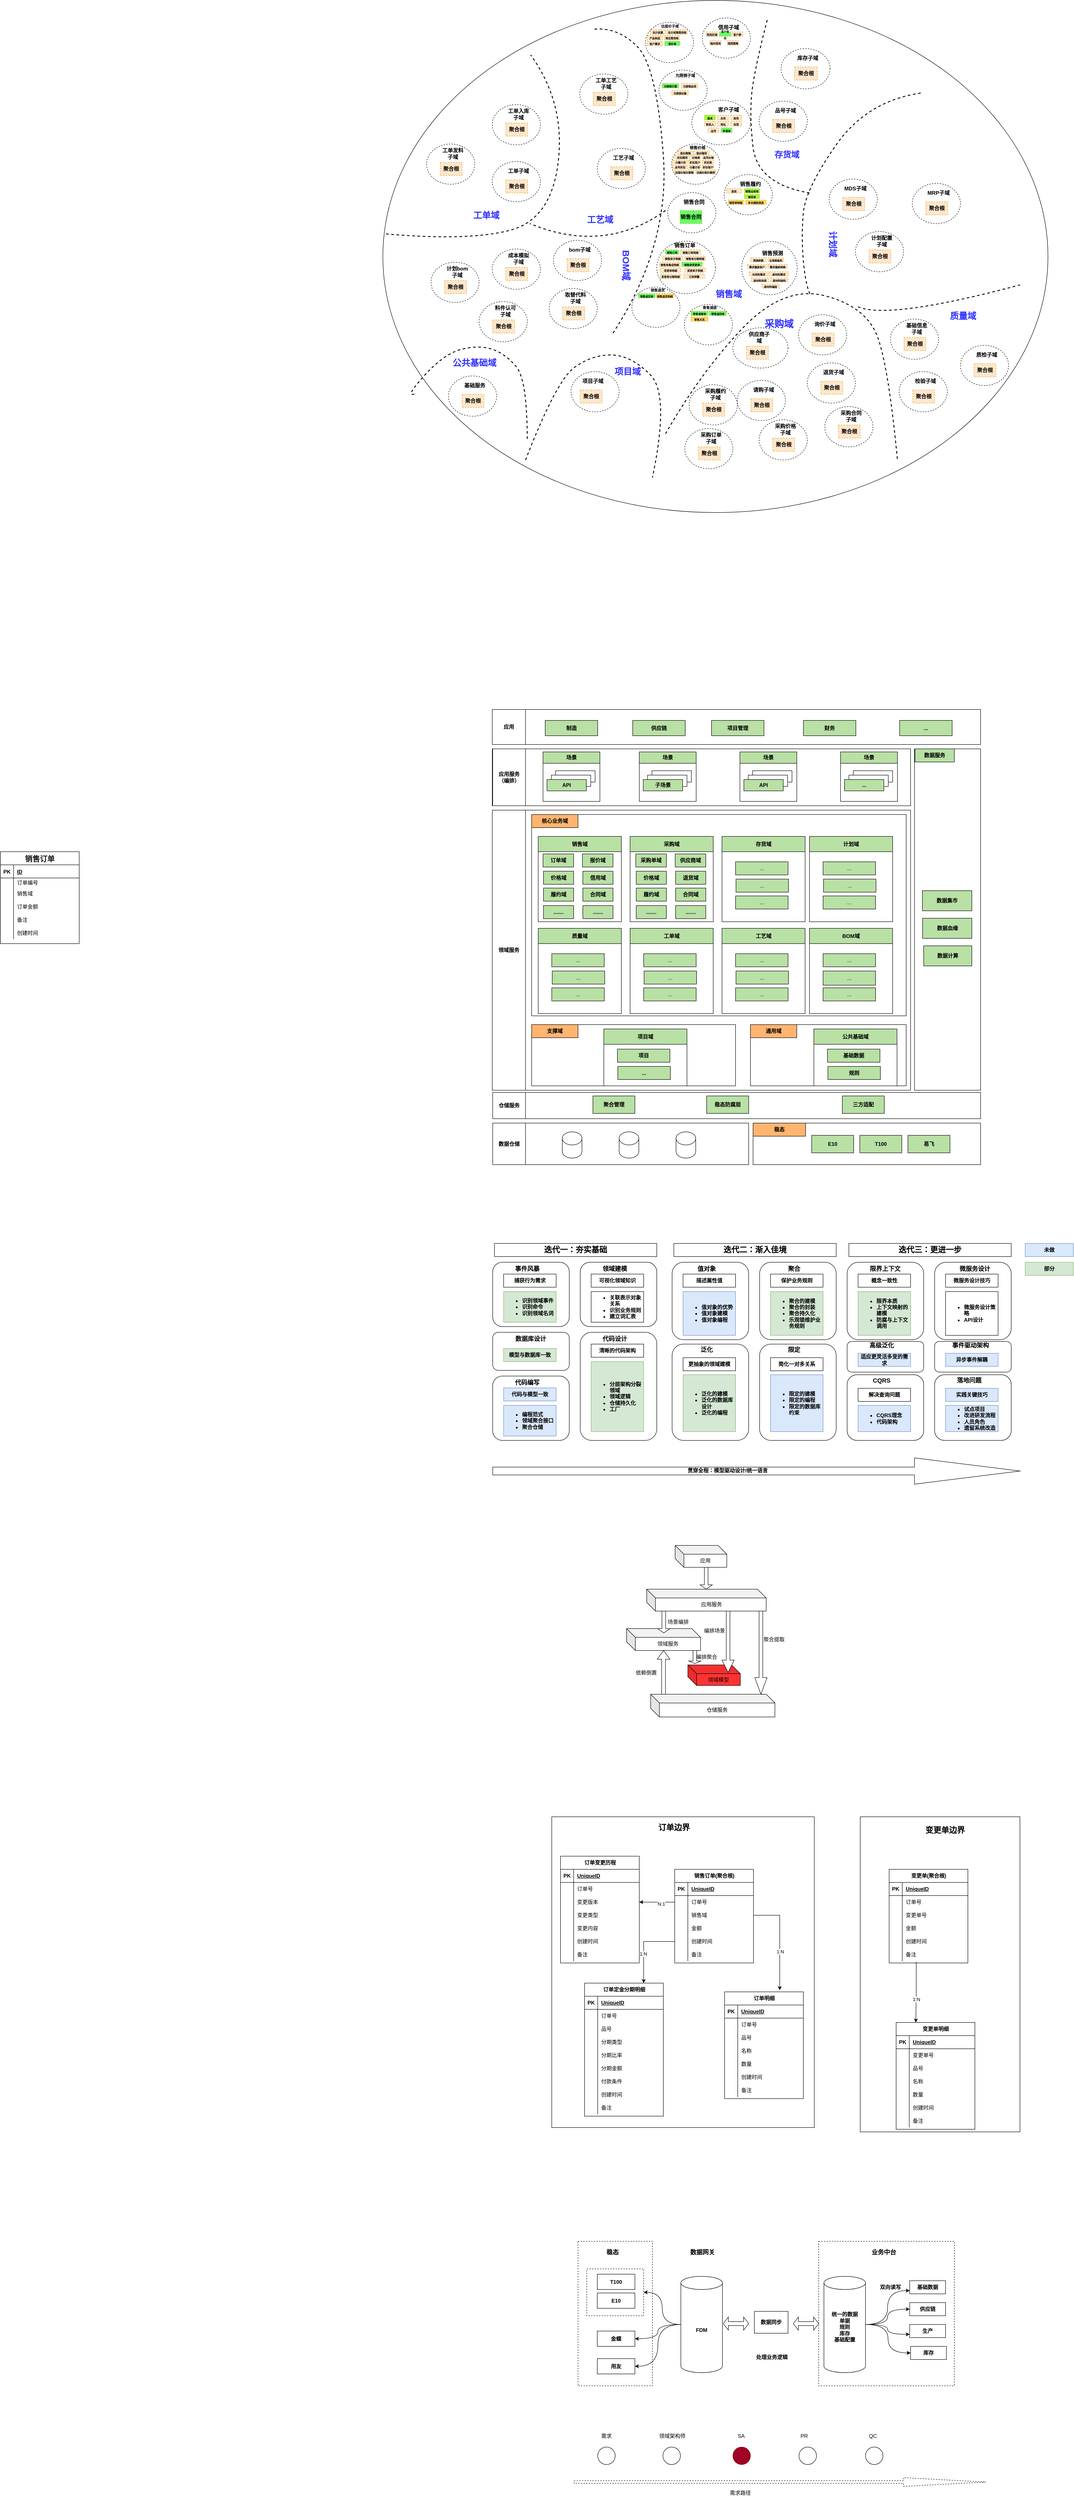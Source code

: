 <mxfile version="24.5.2" type="github">
  <diagram name="第 1 页" id="gAhneNLGMRocs_wJU73B">
    <mxGraphModel dx="2716" dy="547" grid="1" gridSize="10" guides="1" tooltips="1" connect="1" arrows="1" fold="1" page="1" pageScale="1" pageWidth="827" pageHeight="1169" math="0" shadow="0">
      <root>
        <mxCell id="0" />
        <mxCell id="1" parent="0" />
        <mxCell id="26JajSw5T1vWeQq9mjoQ-28" value="" style="rounded=0;whiteSpace=wrap;html=1;dashed=1;fontStyle=1" parent="1" vertex="1">
          <mxGeometry x="670" y="5130" width="310" height="330" as="geometry" />
        </mxCell>
        <mxCell id="26JajSw5T1vWeQq9mjoQ-27" value="" style="rounded=0;whiteSpace=wrap;html=1;dashed=1;fontStyle=1" parent="1" vertex="1">
          <mxGeometry x="120" y="5130" width="170" height="330" as="geometry" />
        </mxCell>
        <mxCell id="26JajSw5T1vWeQq9mjoQ-22" value="" style="rounded=0;whiteSpace=wrap;html=1;dashed=1;fontStyle=1" parent="1" vertex="1">
          <mxGeometry x="140" y="5193" width="130" height="107" as="geometry" />
        </mxCell>
        <mxCell id="H9D_z9iKsGwFIpaNpuzp-193" value="" style="rounded=0;whiteSpace=wrap;html=1;" parent="1" vertex="1">
          <mxGeometry x="765" y="4160" width="365" height="720" as="geometry" />
        </mxCell>
        <mxCell id="H9D_z9iKsGwFIpaNpuzp-192" value="" style="rounded=0;whiteSpace=wrap;html=1;" parent="1" vertex="1">
          <mxGeometry x="60" y="4160" width="600" height="710" as="geometry" />
        </mxCell>
        <mxCell id="482s2hT17r3MAT0nb4I--24" value="" style="ellipse;whiteSpace=wrap;html=1;" parent="1" vertex="1">
          <mxGeometry x="-326" y="10" width="1520" height="1170" as="geometry" />
        </mxCell>
        <mxCell id="hdW6q1p-CXDspa1HK1I6-21" value="" style="rounded=0;whiteSpace=wrap;html=1;" parent="1" vertex="1">
          <mxGeometry x="-76" y="1860" width="956" height="640" as="geometry" />
        </mxCell>
        <mxCell id="hdW6q1p-CXDspa1HK1I6-16" value="" style="rounded=0;whiteSpace=wrap;html=1;" parent="1" vertex="1">
          <mxGeometry x="14" y="1870" width="856" height="460" as="geometry" />
        </mxCell>
        <mxCell id="hdW6q1p-CXDspa1HK1I6-124" value="" style="rounded=0;whiteSpace=wrap;html=1;" parent="1" vertex="1">
          <mxGeometry x="29" y="1920" width="190" height="195" as="geometry" />
        </mxCell>
        <mxCell id="hdW6q1p-CXDspa1HK1I6-30" value="" style="rounded=0;whiteSpace=wrap;html=1;" parent="1" vertex="1">
          <mxGeometry x="-76" y="1720" width="956" height="130" as="geometry" />
        </mxCell>
        <mxCell id="hdW6q1p-CXDspa1HK1I6-13" value="" style="rounded=0;whiteSpace=wrap;html=1;" parent="1" vertex="1">
          <mxGeometry x="14" y="2350" width="466" height="140" as="geometry" />
        </mxCell>
        <mxCell id="hdW6q1p-CXDspa1HK1I6-9" value="" style="rounded=0;whiteSpace=wrap;html=1;" parent="1" vertex="1">
          <mxGeometry x="-75" y="2505" width="1115" height="60" as="geometry" />
        </mxCell>
        <mxCell id="z-uqwMR72b3MVvRLqWOY-53" value="" style="curved=1;endArrow=none;html=1;dashed=1;endFill=0;strokeWidth=2;fontStyle=1;exitX=0.005;exitY=0.406;exitDx=0;exitDy=0;exitPerimeter=0;" parent="1" edge="1">
          <mxGeometry width="50" height="50" relative="1" as="geometry">
            <mxPoint x="-318.8" y="543.44" as="sourcePoint" />
            <mxPoint x="11.847" y="134.539" as="targetPoint" />
            <Array as="points">
              <mxPoint x="-130" y="560" />
              <mxPoint x="60" y="510" />
              <mxPoint x="90" y="243" />
            </Array>
          </mxGeometry>
        </mxCell>
        <mxCell id="z-uqwMR72b3MVvRLqWOY-54" value="" style="curved=1;endArrow=none;html=1;dashed=1;endFill=0;strokeWidth=2;fontStyle=1;" parent="1" edge="1">
          <mxGeometry width="50" height="50" relative="1" as="geometry">
            <mxPoint x="320" y="1000" as="sourcePoint" />
            <mxPoint x="850" y="1060" as="targetPoint" />
            <Array as="points">
              <mxPoint x="400" y="860" />
              <mxPoint x="590" y="660" />
              <mxPoint x="780" y="710" />
              <mxPoint x="830" y="850" />
            </Array>
          </mxGeometry>
        </mxCell>
        <mxCell id="z-uqwMR72b3MVvRLqWOY-55" value="" style="curved=1;endArrow=none;html=1;dashed=1;endFill=0;strokeWidth=2;fontStyle=1;" parent="1" edge="1">
          <mxGeometry width="50" height="50" relative="1" as="geometry">
            <mxPoint y="1060" as="sourcePoint" />
            <mxPoint x="290" y="1100" as="targetPoint" />
            <Array as="points">
              <mxPoint x="70" y="880" />
              <mxPoint x="150" y="820" />
              <mxPoint x="240" y="820" />
              <mxPoint x="330" y="910" />
            </Array>
          </mxGeometry>
        </mxCell>
        <mxCell id="z-uqwMR72b3MVvRLqWOY-56" value="" style="curved=1;endArrow=none;html=1;dashed=1;endFill=0;strokeWidth=2;fontStyle=1;" parent="1" edge="1">
          <mxGeometry width="50" height="50" relative="1" as="geometry">
            <mxPoint x="320" y="490" as="sourcePoint" />
            <mxPoint x="10" y="520" as="targetPoint" />
            <Array as="points">
              <mxPoint x="180" y="590" />
              <mxPoint x="10" y="520" />
            </Array>
          </mxGeometry>
        </mxCell>
        <mxCell id="z-uqwMR72b3MVvRLqWOY-57" value="" style="curved=1;endArrow=none;html=1;dashed=1;endFill=0;strokeWidth=2;entryX=1;entryY=0;entryDx=0;entryDy=0;" parent="1" edge="1">
          <mxGeometry width="50" height="50" relative="1" as="geometry">
            <mxPoint x="650" y="680" as="sourcePoint" />
            <mxPoint x="903.117" y="221.594" as="targetPoint" />
            <Array as="points">
              <mxPoint x="640" y="660" />
              <mxPoint x="630" y="550" />
              <mxPoint x="640" y="440" />
              <mxPoint x="780" y="240" />
            </Array>
          </mxGeometry>
        </mxCell>
        <mxCell id="z-uqwMR72b3MVvRLqWOY-58" value="" style="curved=1;endArrow=none;html=1;dashed=1;endFill=0;strokeWidth=2;endSize=4;entryX=0.334;entryY=0.029;entryDx=0;entryDy=0;entryPerimeter=0;" parent="1" edge="1">
          <mxGeometry width="50" height="50" relative="1" as="geometry">
            <mxPoint x="200" y="770" as="sourcePoint" />
            <mxPoint x="154.96" y="75.96" as="targetPoint" />
            <Array as="points">
              <mxPoint x="330" y="570" />
              <mxPoint x="300" y="160" />
              <mxPoint x="210" y="70" />
            </Array>
          </mxGeometry>
        </mxCell>
        <mxCell id="z-uqwMR72b3MVvRLqWOY-61" value="&lt;b&gt;&lt;font style=&quot;font-size: 22px&quot;&gt;采购域&lt;/font&gt;&lt;/b&gt;" style="text;html=1;align=center;verticalAlign=middle;resizable=0;points=[];autosize=1;strokeColor=none;fontSize=12;fontColor=#3333FF;" parent="1" vertex="1">
          <mxGeometry x="534" y="730" width="90" height="40" as="geometry" />
        </mxCell>
        <mxCell id="z-uqwMR72b3MVvRLqWOY-62" value="&lt;font style=&quot;font-size: 20px&quot;&gt;&lt;b&gt;项目域&lt;/b&gt;&lt;/font&gt;" style="text;html=1;align=center;verticalAlign=middle;resizable=0;points=[];autosize=1;strokeColor=none;fontSize=12;fontColor=#3333FF;" parent="1" vertex="1">
          <mxGeometry x="193" y="837" width="80" height="40" as="geometry" />
        </mxCell>
        <mxCell id="z-uqwMR72b3MVvRLqWOY-63" value="&lt;font style=&quot;font-size: 21px&quot;&gt;&lt;b&gt;BOM域&lt;/b&gt;&lt;/font&gt;" style="text;html=1;align=center;verticalAlign=middle;resizable=0;points=[];autosize=1;strokeColor=none;fontSize=12;rotation=90;fontColor=#3333FF;" parent="1" vertex="1">
          <mxGeometry x="185" y="595" width="90" height="40" as="geometry" />
        </mxCell>
        <mxCell id="z-uqwMR72b3MVvRLqWOY-64" value="&lt;font style=&quot;font-size: 20px&quot; color=&quot;#3333ff&quot;&gt;&lt;b&gt;计划域&lt;/b&gt;&lt;/font&gt;" style="text;html=1;align=center;verticalAlign=middle;resizable=0;points=[];autosize=1;strokeColor=none;fontSize=12;rotation=90;" parent="1" vertex="1">
          <mxGeometry x="663" y="547" width="80" height="40" as="geometry" />
        </mxCell>
        <mxCell id="z-uqwMR72b3MVvRLqWOY-65" value="&lt;font size=&quot;1&quot;&gt;&lt;b style=&quot;font-size: 20px&quot;&gt;销售域&lt;/b&gt;&lt;/font&gt;" style="text;html=1;align=center;verticalAlign=middle;resizable=0;points=[];autosize=1;strokeColor=none;fontSize=12;fontColor=#3333FF;" parent="1" vertex="1">
          <mxGeometry x="424" y="660" width="80" height="40" as="geometry" />
        </mxCell>
        <mxCell id="z-uqwMR72b3MVvRLqWOY-67" value="&lt;font size=&quot;1&quot;&gt;&lt;b style=&quot;font-size: 20px&quot;&gt;工单域&lt;/b&gt;&lt;/font&gt;" style="text;html=1;align=center;verticalAlign=middle;resizable=0;points=[];autosize=1;strokeColor=none;fontSize=12;fontColor=#3333FF;" parent="1" vertex="1">
          <mxGeometry x="-130" y="480" width="80" height="40" as="geometry" />
        </mxCell>
        <mxCell id="z-uqwMR72b3MVvRLqWOY-77" value="" style="ellipse;whiteSpace=wrap;html=1;gradientColor=#ffffff;dashed=1;fontStyle=1" parent="1" vertex="1">
          <mxGeometry x="274" y="60" width="110" height="92" as="geometry" />
        </mxCell>
        <mxCell id="z-uqwMR72b3MVvRLqWOY-78" value="&lt;font style=&quot;font-size: 6px;&quot;&gt;估计核算&lt;/font&gt;" style="rounded=0;whiteSpace=wrap;html=1;dashed=1;fillColor=#ffe6cc;strokeColor=#d79b00;fontStyle=1;fontSize=12;" parent="1" vertex="1">
          <mxGeometry x="285" y="77" width="35" height="10" as="geometry" />
        </mxCell>
        <mxCell id="z-uqwMR72b3MVvRLqWOY-81" value="&lt;b&gt;&lt;font style=&quot;font-size: 8px;&quot;&gt;估报价子域&lt;/font&gt;&lt;/b&gt;" style="text;html=1;strokeColor=none;fillColor=none;align=center;verticalAlign=middle;whiteSpace=wrap;rounded=0;" parent="1" vertex="1">
          <mxGeometry x="300" y="58" width="60" height="20" as="geometry" />
        </mxCell>
        <mxCell id="z-uqwMR72b3MVvRLqWOY-84" value="" style="curved=1;endArrow=none;html=1;dashed=1;endFill=0;strokeWidth=2;" parent="1" edge="1">
          <mxGeometry width="50" height="50" relative="1" as="geometry">
            <mxPoint x="760" y="710" as="sourcePoint" />
            <mxPoint x="1130" y="660" as="targetPoint" />
            <Array as="points">
              <mxPoint x="830" y="740" />
            </Array>
          </mxGeometry>
        </mxCell>
        <mxCell id="z-uqwMR72b3MVvRLqWOY-87" value="&lt;font style=&quot;font-size: 20px&quot;&gt;&lt;b&gt;质量域&lt;/b&gt;&lt;/font&gt;" style="text;html=1;strokeColor=none;fillColor=none;align=center;verticalAlign=middle;whiteSpace=wrap;rounded=0;fontColor=#3333FF;" parent="1" vertex="1">
          <mxGeometry x="950" y="720" width="100" height="20" as="geometry" />
        </mxCell>
        <mxCell id="z-uqwMR72b3MVvRLqWOY-115" value="" style="curved=1;endArrow=none;html=1;dashed=1;strokeWidth=2;endFill=0;exitX=0.61;exitY=0.012;exitDx=0;exitDy=0;exitPerimeter=0;" parent="1" edge="1">
          <mxGeometry width="50" height="50" relative="1" as="geometry">
            <mxPoint x="552.4" y="54.88" as="sourcePoint" />
            <mxPoint x="650" y="450" as="targetPoint" />
            <Array as="points">
              <mxPoint x="530" y="140" />
              <mxPoint x="510" y="260" />
              <mxPoint x="530" y="430" />
            </Array>
          </mxGeometry>
        </mxCell>
        <mxCell id="z-uqwMR72b3MVvRLqWOY-116" value="&lt;font style=&quot;font-size: 19px&quot; color=&quot;#3333ff&quot;&gt;&lt;b&gt;存货域&lt;/b&gt;&lt;/font&gt;" style="text;html=1;strokeColor=none;fillColor=none;align=center;verticalAlign=middle;whiteSpace=wrap;rounded=0;" parent="1" vertex="1">
          <mxGeometry x="555" y="353" width="85" height="20" as="geometry" />
        </mxCell>
        <mxCell id="z-uqwMR72b3MVvRLqWOY-169" value="" style="ellipse;whiteSpace=wrap;html=1;gradientColor=#ffffff;dashed=1;fontStyle=1" parent="1" vertex="1">
          <mxGeometry x="404" y="50" width="110" height="92" as="geometry" />
        </mxCell>
        <mxCell id="z-uqwMR72b3MVvRLqWOY-170" value="&lt;font style=&quot;font-size: 6px;&quot;&gt;信用区域&lt;/font&gt;" style="rounded=0;whiteSpace=wrap;html=1;dashed=1;fillColor=#ffe6cc;strokeColor=#d79b00;fontStyle=1;fontSize=12;" parent="1" vertex="1">
          <mxGeometry x="413" y="82" width="26" height="10" as="geometry" />
        </mxCell>
        <mxCell id="z-uqwMR72b3MVvRLqWOY-171" value="&lt;b&gt;信用子域&lt;/b&gt;" style="text;html=1;strokeColor=none;fillColor=none;align=center;verticalAlign=middle;whiteSpace=wrap;rounded=0;" parent="1" vertex="1">
          <mxGeometry x="434" y="62" width="60" height="20" as="geometry" />
        </mxCell>
        <mxCell id="z-uqwMR72b3MVvRLqWOY-172" value="" style="ellipse;whiteSpace=wrap;html=1;gradientColor=#ffffff;dashed=1;fontStyle=1" parent="1" vertex="1">
          <mxGeometry x="305" y="169" width="110" height="92" as="geometry" />
        </mxCell>
        <mxCell id="z-uqwMR72b3MVvRLqWOY-173" value="&lt;font style=&quot;font-size: 6px;&quot;&gt;允限销方案&lt;/font&gt;" style="rounded=0;whiteSpace=wrap;html=1;dashed=1;fillColor=#66FF66;strokeColor=#d79b00;fontStyle=1;fontSize=12;" parent="1" vertex="1">
          <mxGeometry x="312" y="200" width="38" height="10" as="geometry" />
        </mxCell>
        <mxCell id="z-uqwMR72b3MVvRLqWOY-174" value="&lt;b&gt;&lt;font style=&quot;font-size: 9px;&quot;&gt;允限销子域&lt;/font&gt;&lt;/b&gt;" style="text;html=1;strokeColor=none;fillColor=none;align=center;verticalAlign=middle;whiteSpace=wrap;rounded=0;" parent="1" vertex="1">
          <mxGeometry x="335" y="171" width="60" height="20" as="geometry" />
        </mxCell>
        <mxCell id="z-uqwMR72b3MVvRLqWOY-175" value="" style="ellipse;whiteSpace=wrap;html=1;gradientColor=#ffffff;dashed=1;fontStyle=1" parent="1" vertex="1">
          <mxGeometry x="380" y="238" width="134" height="102" as="geometry" />
        </mxCell>
        <mxCell id="z-uqwMR72b3MVvRLqWOY-176" value="&lt;span style=&quot;font-size: 6px;&quot;&gt;业务&lt;/span&gt;" style="rounded=0;whiteSpace=wrap;html=1;dashed=1;fillColor=#ffe6cc;strokeColor=#d79b00;fontStyle=1;fontSize=12;" parent="1" vertex="1">
          <mxGeometry x="439" y="272" width="25" height="11" as="geometry" />
        </mxCell>
        <mxCell id="z-uqwMR72b3MVvRLqWOY-177" value="&lt;b&gt;客户子域&lt;/b&gt;" style="text;html=1;strokeColor=none;fillColor=none;align=center;verticalAlign=middle;whiteSpace=wrap;rounded=0;" parent="1" vertex="1">
          <mxGeometry x="434" y="250" width="60" height="20" as="geometry" />
        </mxCell>
        <mxCell id="z-uqwMR72b3MVvRLqWOY-178" value="" style="ellipse;whiteSpace=wrap;html=1;gradientColor=#ffffff;dashed=1;fontStyle=1" parent="1" vertex="1">
          <mxGeometry x="334" y="338" width="110" height="92" as="geometry" />
        </mxCell>
        <mxCell id="z-uqwMR72b3MVvRLqWOY-179" value="&lt;font style=&quot;font-size: 6px;&quot;&gt;取价策略&lt;/font&gt;" style="rounded=0;whiteSpace=wrap;html=1;dashed=1;fillColor=#ffe6cc;strokeColor=#d79b00;fontStyle=1;fontSize=12;" parent="1" vertex="1">
          <mxGeometry x="348" y="354" width="35" height="8" as="geometry" />
        </mxCell>
        <mxCell id="z-uqwMR72b3MVvRLqWOY-180" value="&lt;b&gt;&lt;font style=&quot;font-size: 9px;&quot;&gt;销售价格&lt;/font&gt;&lt;/b&gt;" style="text;html=1;strokeColor=none;fillColor=none;align=center;verticalAlign=middle;whiteSpace=wrap;rounded=0;" parent="1" vertex="1">
          <mxGeometry x="363" y="336" width="60" height="20" as="geometry" />
        </mxCell>
        <mxCell id="z-uqwMR72b3MVvRLqWOY-181" value="" style="ellipse;whiteSpace=wrap;html=1;gradientColor=#ffffff;dashed=1;fontStyle=1" parent="1" vertex="1">
          <mxGeometry x="454" y="408" width="110" height="92" as="geometry" />
        </mxCell>
        <mxCell id="z-uqwMR72b3MVvRLqWOY-182" value="&lt;font style=&quot;font-size: 6px;&quot;&gt;签收&lt;/font&gt;" style="rounded=0;whiteSpace=wrap;html=1;dashed=1;fillColor=#ffe6cc;strokeColor=#d79b00;fontStyle=1;fontSize=12;" parent="1" vertex="1">
          <mxGeometry x="459" y="440" width="35" height="10" as="geometry" />
        </mxCell>
        <mxCell id="z-uqwMR72b3MVvRLqWOY-183" value="&lt;b&gt;销售履约&lt;/b&gt;" style="text;html=1;strokeColor=none;fillColor=none;align=center;verticalAlign=middle;whiteSpace=wrap;rounded=0;" parent="1" vertex="1">
          <mxGeometry x="484" y="420" width="60" height="20" as="geometry" />
        </mxCell>
        <mxCell id="z-uqwMR72b3MVvRLqWOY-184" value="" style="ellipse;whiteSpace=wrap;html=1;gradientColor=#ffffff;dashed=1;fontStyle=1" parent="1" vertex="1">
          <mxGeometry x="325" y="449" width="110" height="92" as="geometry" />
        </mxCell>
        <mxCell id="z-uqwMR72b3MVvRLqWOY-185" value="销售合同" style="rounded=0;whiteSpace=wrap;html=1;dashed=1;fillColor=#66FF66;strokeColor=#d79b00;fontStyle=1;fontSize=12;" parent="1" vertex="1">
          <mxGeometry x="353" y="490" width="50" height="30" as="geometry" />
        </mxCell>
        <mxCell id="z-uqwMR72b3MVvRLqWOY-186" value="&lt;b&gt;销售合同&lt;/b&gt;" style="text;html=1;strokeColor=none;fillColor=none;align=center;verticalAlign=middle;whiteSpace=wrap;rounded=0;" parent="1" vertex="1">
          <mxGeometry x="355" y="461" width="60" height="20" as="geometry" />
        </mxCell>
        <mxCell id="z-uqwMR72b3MVvRLqWOY-187" value="" style="ellipse;whiteSpace=wrap;html=1;gradientColor=#ffffff;dashed=1;fontStyle=1" parent="1" vertex="1">
          <mxGeometry x="494" y="560.5" width="127" height="122" as="geometry" />
        </mxCell>
        <mxCell id="z-uqwMR72b3MVvRLqWOY-188" value="&lt;span style=&quot;font-size: 6px;&quot;&gt;预测参数&lt;/span&gt;" style="rounded=0;whiteSpace=wrap;html=1;dashed=1;fillColor=#ffe6cc;strokeColor=#d79b00;fontStyle=1;fontSize=12;" parent="1" vertex="1">
          <mxGeometry x="514" y="598" width="36" height="9" as="geometry" />
        </mxCell>
        <mxCell id="z-uqwMR72b3MVvRLqWOY-189" value="&lt;b&gt;销售预测&lt;/b&gt;" style="text;html=1;strokeColor=none;fillColor=none;align=center;verticalAlign=middle;whiteSpace=wrap;rounded=0;" parent="1" vertex="1">
          <mxGeometry x="534" y="578" width="61" height="19" as="geometry" />
        </mxCell>
        <mxCell id="z-uqwMR72b3MVvRLqWOY-190" value="" style="ellipse;whiteSpace=wrap;html=1;gradientColor=#ffffff;dashed=1;fontStyle=1" parent="1" vertex="1">
          <mxGeometry x="300" y="560" width="134" height="120" as="geometry" />
        </mxCell>
        <mxCell id="z-uqwMR72b3MVvRLqWOY-191" value="&lt;font style=&quot;font-size: 6px;&quot;&gt;销售订单&lt;/font&gt;" style="rounded=0;whiteSpace=wrap;html=1;dashed=1;fillColor=#66FF66;strokeColor=#d79b00;fontStyle=1;fontSize=12;" parent="1" vertex="1">
          <mxGeometry x="320" y="580" width="30" height="10" as="geometry" />
        </mxCell>
        <mxCell id="z-uqwMR72b3MVvRLqWOY-192" value="&lt;b&gt;销售订单&lt;/b&gt;" style="text;html=1;strokeColor=none;fillColor=none;align=center;verticalAlign=middle;whiteSpace=wrap;rounded=0;" parent="1" vertex="1">
          <mxGeometry x="334" y="560" width="60" height="20" as="geometry" />
        </mxCell>
        <mxCell id="z-uqwMR72b3MVvRLqWOY-193" value="" style="ellipse;whiteSpace=wrap;html=1;gradientColor=#ffffff;dashed=1;fontStyle=1" parent="1" vertex="1">
          <mxGeometry x="474" y="758" width="126" height="92" as="geometry" />
        </mxCell>
        <mxCell id="z-uqwMR72b3MVvRLqWOY-194" value="聚合根" style="rounded=0;whiteSpace=wrap;html=1;dashed=1;fillColor=#ffe6cc;strokeColor=#d79b00;fontStyle=1;fontSize=12;" parent="1" vertex="1">
          <mxGeometry x="505" y="800" width="50" height="30" as="geometry" />
        </mxCell>
        <mxCell id="z-uqwMR72b3MVvRLqWOY-195" value="&lt;b&gt;供应商子域&lt;/b&gt;" style="text;html=1;strokeColor=none;fillColor=none;align=center;verticalAlign=middle;whiteSpace=wrap;rounded=0;" parent="1" vertex="1">
          <mxGeometry x="504" y="770" width="60" height="20" as="geometry" />
        </mxCell>
        <mxCell id="z-uqwMR72b3MVvRLqWOY-196" value="" style="ellipse;whiteSpace=wrap;html=1;gradientColor=#ffffff;dashed=1;fontStyle=1" parent="1" vertex="1">
          <mxGeometry x="624" y="728" width="110" height="92" as="geometry" />
        </mxCell>
        <mxCell id="z-uqwMR72b3MVvRLqWOY-197" value="聚合根" style="rounded=0;whiteSpace=wrap;html=1;dashed=1;fillColor=#ffe6cc;strokeColor=#d79b00;fontStyle=1;fontSize=12;" parent="1" vertex="1">
          <mxGeometry x="655" y="770" width="50" height="30" as="geometry" />
        </mxCell>
        <mxCell id="z-uqwMR72b3MVvRLqWOY-198" value="&lt;b&gt;询价子域&lt;/b&gt;" style="text;html=1;strokeColor=none;fillColor=none;align=center;verticalAlign=middle;whiteSpace=wrap;rounded=0;" parent="1" vertex="1">
          <mxGeometry x="654" y="740" width="60" height="20" as="geometry" />
        </mxCell>
        <mxCell id="z-uqwMR72b3MVvRLqWOY-199" value="" style="ellipse;whiteSpace=wrap;html=1;gradientColor=#ffffff;dashed=1;fontStyle=1" parent="1" vertex="1">
          <mxGeometry x="484" y="878" width="110" height="92" as="geometry" />
        </mxCell>
        <mxCell id="z-uqwMR72b3MVvRLqWOY-200" value="聚合根" style="rounded=0;whiteSpace=wrap;html=1;dashed=1;fillColor=#ffe6cc;strokeColor=#d79b00;fontStyle=1;fontSize=12;" parent="1" vertex="1">
          <mxGeometry x="515" y="920" width="50" height="30" as="geometry" />
        </mxCell>
        <mxCell id="z-uqwMR72b3MVvRLqWOY-201" value="&lt;b&gt;请购子域&lt;/b&gt;" style="text;html=1;strokeColor=none;fillColor=none;align=center;verticalAlign=middle;whiteSpace=wrap;rounded=0;" parent="1" vertex="1">
          <mxGeometry x="514" y="890" width="60" height="20" as="geometry" />
        </mxCell>
        <mxCell id="z-uqwMR72b3MVvRLqWOY-204" value="" style="ellipse;whiteSpace=wrap;html=1;gradientColor=#ffffff;dashed=1;fontStyle=1" parent="1" vertex="1">
          <mxGeometry x="644" y="838" width="110" height="92" as="geometry" />
        </mxCell>
        <mxCell id="z-uqwMR72b3MVvRLqWOY-205" value="聚合根" style="rounded=0;whiteSpace=wrap;html=1;dashed=1;fillColor=#ffe6cc;strokeColor=#d79b00;fontStyle=1;fontSize=12;" parent="1" vertex="1">
          <mxGeometry x="675" y="880" width="50" height="30" as="geometry" />
        </mxCell>
        <mxCell id="z-uqwMR72b3MVvRLqWOY-206" value="&lt;b&gt;退货子域&lt;/b&gt;" style="text;html=1;strokeColor=none;fillColor=none;align=center;verticalAlign=middle;whiteSpace=wrap;rounded=0;" parent="1" vertex="1">
          <mxGeometry x="674" y="850" width="60" height="20" as="geometry" />
        </mxCell>
        <mxCell id="z-uqwMR72b3MVvRLqWOY-207" value="" style="ellipse;whiteSpace=wrap;html=1;gradientColor=#ffffff;dashed=1;fontStyle=1" parent="1" vertex="1">
          <mxGeometry x="534" y="968" width="110" height="92" as="geometry" />
        </mxCell>
        <mxCell id="z-uqwMR72b3MVvRLqWOY-208" value="聚合根" style="rounded=0;whiteSpace=wrap;html=1;dashed=1;fillColor=#ffe6cc;strokeColor=#d79b00;fontStyle=1;fontSize=12;" parent="1" vertex="1">
          <mxGeometry x="565" y="1010" width="50" height="30" as="geometry" />
        </mxCell>
        <mxCell id="z-uqwMR72b3MVvRLqWOY-209" value="&lt;b&gt;采购价格子域&lt;/b&gt;" style="text;html=1;strokeColor=none;fillColor=none;align=center;verticalAlign=middle;whiteSpace=wrap;rounded=0;" parent="1" vertex="1">
          <mxGeometry x="564" y="980" width="60" height="20" as="geometry" />
        </mxCell>
        <mxCell id="z-uqwMR72b3MVvRLqWOY-210" value="" style="ellipse;whiteSpace=wrap;html=1;gradientColor=#ffffff;dashed=1;fontStyle=1" parent="1" vertex="1">
          <mxGeometry x="684" y="938" width="110" height="92" as="geometry" />
        </mxCell>
        <mxCell id="z-uqwMR72b3MVvRLqWOY-211" value="聚合根" style="rounded=0;whiteSpace=wrap;html=1;dashed=1;fillColor=#ffe6cc;strokeColor=#d79b00;fontStyle=1;fontSize=12;" parent="1" vertex="1">
          <mxGeometry x="715" y="980" width="50" height="30" as="geometry" />
        </mxCell>
        <mxCell id="z-uqwMR72b3MVvRLqWOY-212" value="&lt;b&gt;采购合同子域&lt;/b&gt;" style="text;html=1;strokeColor=none;fillColor=none;align=center;verticalAlign=middle;whiteSpace=wrap;rounded=0;" parent="1" vertex="1">
          <mxGeometry x="714" y="950" width="60" height="20" as="geometry" />
        </mxCell>
        <mxCell id="z-uqwMR72b3MVvRLqWOY-213" value="" style="ellipse;whiteSpace=wrap;html=1;gradientColor=#ffffff;dashed=1;fontStyle=1" parent="1" vertex="1">
          <mxGeometry x="374" y="888" width="110" height="92" as="geometry" />
        </mxCell>
        <mxCell id="z-uqwMR72b3MVvRLqWOY-214" value="聚合根" style="rounded=0;whiteSpace=wrap;html=1;dashed=1;fillColor=#ffe6cc;strokeColor=#d79b00;fontStyle=1;fontSize=12;" parent="1" vertex="1">
          <mxGeometry x="405" y="930" width="50" height="30" as="geometry" />
        </mxCell>
        <mxCell id="z-uqwMR72b3MVvRLqWOY-215" value="&lt;b&gt;采购履约子域&lt;/b&gt;" style="text;html=1;strokeColor=none;fillColor=none;align=center;verticalAlign=middle;whiteSpace=wrap;rounded=0;" parent="1" vertex="1">
          <mxGeometry x="404" y="900" width="60" height="20" as="geometry" />
        </mxCell>
        <mxCell id="z-uqwMR72b3MVvRLqWOY-216" value="" style="ellipse;whiteSpace=wrap;html=1;gradientColor=#ffffff;dashed=1;fontStyle=1" parent="1" vertex="1">
          <mxGeometry x="364" y="988" width="110" height="92" as="geometry" />
        </mxCell>
        <mxCell id="z-uqwMR72b3MVvRLqWOY-217" value="聚合根" style="rounded=0;whiteSpace=wrap;html=1;dashed=1;fillColor=#ffe6cc;strokeColor=#d79b00;fontStyle=1;fontSize=12;" parent="1" vertex="1">
          <mxGeometry x="395" y="1030" width="50" height="30" as="geometry" />
        </mxCell>
        <mxCell id="z-uqwMR72b3MVvRLqWOY-218" value="&lt;b&gt;采购订单子域&lt;/b&gt;" style="text;html=1;strokeColor=none;fillColor=none;align=center;verticalAlign=middle;whiteSpace=wrap;rounded=0;" parent="1" vertex="1">
          <mxGeometry x="394" y="1000" width="60" height="20" as="geometry" />
        </mxCell>
        <mxCell id="z-uqwMR72b3MVvRLqWOY-219" value="&lt;font size=&quot;1&quot;&gt;&lt;b style=&quot;font-size: 20px&quot;&gt;工艺域&lt;/b&gt;&lt;/font&gt;" style="text;html=1;align=center;verticalAlign=middle;resizable=0;points=[];autosize=1;strokeColor=none;fontSize=12;fontColor=#3333FF;" parent="1" vertex="1">
          <mxGeometry x="130" y="490" width="80" height="40" as="geometry" />
        </mxCell>
        <mxCell id="z-uqwMR72b3MVvRLqWOY-220" value="" style="ellipse;whiteSpace=wrap;html=1;gradientColor=#ffffff;dashed=1;fontStyle=1" parent="1" vertex="1">
          <mxGeometry x="64" y="558" width="110" height="92" as="geometry" />
        </mxCell>
        <mxCell id="z-uqwMR72b3MVvRLqWOY-221" value="聚合根" style="rounded=0;whiteSpace=wrap;html=1;dashed=1;fillColor=#ffe6cc;strokeColor=#d79b00;fontStyle=1;fontSize=12;" parent="1" vertex="1">
          <mxGeometry x="95" y="600" width="50" height="30" as="geometry" />
        </mxCell>
        <mxCell id="z-uqwMR72b3MVvRLqWOY-222" value="&lt;b&gt;bom子域&lt;/b&gt;" style="text;html=1;strokeColor=none;fillColor=none;align=center;verticalAlign=middle;whiteSpace=wrap;rounded=0;" parent="1" vertex="1">
          <mxGeometry x="94" y="570" width="60" height="20" as="geometry" />
        </mxCell>
        <mxCell id="z-uqwMR72b3MVvRLqWOY-223" value="" style="ellipse;whiteSpace=wrap;html=1;gradientColor=#ffffff;dashed=1;fontStyle=1" parent="1" vertex="1">
          <mxGeometry x="54" y="668" width="110" height="92" as="geometry" />
        </mxCell>
        <mxCell id="z-uqwMR72b3MVvRLqWOY-224" value="聚合根" style="rounded=0;whiteSpace=wrap;html=1;dashed=1;fillColor=#ffe6cc;strokeColor=#d79b00;fontStyle=1;fontSize=12;" parent="1" vertex="1">
          <mxGeometry x="85" y="710" width="50" height="30" as="geometry" />
        </mxCell>
        <mxCell id="z-uqwMR72b3MVvRLqWOY-225" value="&lt;b&gt;取替代料子域&lt;/b&gt;" style="text;html=1;strokeColor=none;fillColor=none;align=center;verticalAlign=middle;whiteSpace=wrap;rounded=0;" parent="1" vertex="1">
          <mxGeometry x="84" y="680" width="60" height="20" as="geometry" />
        </mxCell>
        <mxCell id="z-uqwMR72b3MVvRLqWOY-226" value="" style="ellipse;whiteSpace=wrap;html=1;gradientColor=#ffffff;dashed=1;fontStyle=1" parent="1" vertex="1">
          <mxGeometry x="-76" y="578" width="110" height="92" as="geometry" />
        </mxCell>
        <mxCell id="z-uqwMR72b3MVvRLqWOY-227" value="聚合根" style="rounded=0;whiteSpace=wrap;html=1;dashed=1;fillColor=#ffe6cc;strokeColor=#d79b00;fontStyle=1;fontSize=12;" parent="1" vertex="1">
          <mxGeometry x="-45" y="620" width="50" height="30" as="geometry" />
        </mxCell>
        <mxCell id="z-uqwMR72b3MVvRLqWOY-228" value="&lt;b&gt;成本模拟子域&lt;/b&gt;" style="text;html=1;strokeColor=none;fillColor=none;align=center;verticalAlign=middle;whiteSpace=wrap;rounded=0;" parent="1" vertex="1">
          <mxGeometry x="-46" y="590" width="60" height="20" as="geometry" />
        </mxCell>
        <mxCell id="z-uqwMR72b3MVvRLqWOY-229" value="" style="ellipse;whiteSpace=wrap;html=1;gradientColor=#ffffff;dashed=1;fontStyle=1" parent="1" vertex="1">
          <mxGeometry x="-106" y="698" width="110" height="92" as="geometry" />
        </mxCell>
        <mxCell id="z-uqwMR72b3MVvRLqWOY-230" value="聚合根" style="rounded=0;whiteSpace=wrap;html=1;dashed=1;fillColor=#ffe6cc;strokeColor=#d79b00;fontStyle=1;fontSize=12;" parent="1" vertex="1">
          <mxGeometry x="-75" y="740" width="50" height="30" as="geometry" />
        </mxCell>
        <mxCell id="z-uqwMR72b3MVvRLqWOY-231" value="&lt;b&gt;料件认可子域&lt;/b&gt;" style="text;html=1;strokeColor=none;fillColor=none;align=center;verticalAlign=middle;whiteSpace=wrap;rounded=0;" parent="1" vertex="1">
          <mxGeometry x="-76" y="710" width="60" height="20" as="geometry" />
        </mxCell>
        <mxCell id="z-uqwMR72b3MVvRLqWOY-232" value="" style="ellipse;whiteSpace=wrap;html=1;gradientColor=#ffffff;dashed=1;fontStyle=1" parent="1" vertex="1">
          <mxGeometry x="-216" y="608" width="110" height="92" as="geometry" />
        </mxCell>
        <mxCell id="z-uqwMR72b3MVvRLqWOY-233" value="聚合根" style="rounded=0;whiteSpace=wrap;html=1;dashed=1;fillColor=#ffe6cc;strokeColor=#d79b00;fontStyle=1;fontSize=12;" parent="1" vertex="1">
          <mxGeometry x="-185" y="650" width="50" height="30" as="geometry" />
        </mxCell>
        <mxCell id="z-uqwMR72b3MVvRLqWOY-234" value="&lt;b&gt;计划bom子域&lt;/b&gt;" style="text;html=1;strokeColor=none;fillColor=none;align=center;verticalAlign=middle;whiteSpace=wrap;rounded=0;" parent="1" vertex="1">
          <mxGeometry x="-186" y="620" width="60" height="20" as="geometry" />
        </mxCell>
        <mxCell id="z-uqwMR72b3MVvRLqWOY-235" value="" style="ellipse;whiteSpace=wrap;html=1;gradientColor=#ffffff;dashed=1;fontStyle=1" parent="1" vertex="1">
          <mxGeometry x="-76" y="378" width="110" height="92" as="geometry" />
        </mxCell>
        <mxCell id="z-uqwMR72b3MVvRLqWOY-236" value="聚合根" style="rounded=0;whiteSpace=wrap;html=1;dashed=1;fillColor=#ffe6cc;strokeColor=#d79b00;fontStyle=1;fontSize=12;" parent="1" vertex="1">
          <mxGeometry x="-45" y="420" width="50" height="30" as="geometry" />
        </mxCell>
        <mxCell id="z-uqwMR72b3MVvRLqWOY-237" value="&lt;b&gt;工单子域&lt;/b&gt;" style="text;html=1;strokeColor=none;fillColor=none;align=center;verticalAlign=middle;whiteSpace=wrap;rounded=0;" parent="1" vertex="1">
          <mxGeometry x="-46" y="390" width="60" height="20" as="geometry" />
        </mxCell>
        <mxCell id="z-uqwMR72b3MVvRLqWOY-238" value="" style="ellipse;whiteSpace=wrap;html=1;gradientColor=#ffffff;dashed=1;fontStyle=1" parent="1" vertex="1">
          <mxGeometry x="-76" y="248" width="110" height="92" as="geometry" />
        </mxCell>
        <mxCell id="z-uqwMR72b3MVvRLqWOY-239" value="聚合根" style="rounded=0;whiteSpace=wrap;html=1;dashed=1;fillColor=#ffe6cc;strokeColor=#d79b00;fontStyle=1;fontSize=12;" parent="1" vertex="1">
          <mxGeometry x="-45" y="290" width="50" height="30" as="geometry" />
        </mxCell>
        <mxCell id="z-uqwMR72b3MVvRLqWOY-240" value="&lt;b&gt;工单入库子域&lt;/b&gt;" style="text;html=1;strokeColor=none;fillColor=none;align=center;verticalAlign=middle;whiteSpace=wrap;rounded=0;" parent="1" vertex="1">
          <mxGeometry x="-46" y="260" width="60" height="20" as="geometry" />
        </mxCell>
        <mxCell id="z-uqwMR72b3MVvRLqWOY-241" value="" style="ellipse;whiteSpace=wrap;html=1;gradientColor=#ffffff;dashed=1;fontStyle=1" parent="1" vertex="1">
          <mxGeometry x="-226" y="338" width="110" height="92" as="geometry" />
        </mxCell>
        <mxCell id="z-uqwMR72b3MVvRLqWOY-242" value="聚合根" style="rounded=0;whiteSpace=wrap;html=1;dashed=1;fillColor=#ffe6cc;strokeColor=#d79b00;fontStyle=1;fontSize=12;" parent="1" vertex="1">
          <mxGeometry x="-195" y="380" width="50" height="30" as="geometry" />
        </mxCell>
        <mxCell id="z-uqwMR72b3MVvRLqWOY-243" value="&lt;b&gt;工单发料子域&lt;/b&gt;" style="text;html=1;strokeColor=none;fillColor=none;align=center;verticalAlign=middle;whiteSpace=wrap;rounded=0;" parent="1" vertex="1">
          <mxGeometry x="-196" y="350" width="60" height="20" as="geometry" />
        </mxCell>
        <mxCell id="z-uqwMR72b3MVvRLqWOY-244" value="" style="ellipse;whiteSpace=wrap;html=1;gradientColor=#ffffff;dashed=1;fontStyle=1" parent="1" vertex="1">
          <mxGeometry x="164" y="348" width="110" height="92" as="geometry" />
        </mxCell>
        <mxCell id="z-uqwMR72b3MVvRLqWOY-245" value="聚合根" style="rounded=0;whiteSpace=wrap;html=1;dashed=1;fillColor=#ffe6cc;strokeColor=#d79b00;fontStyle=1;fontSize=12;" parent="1" vertex="1">
          <mxGeometry x="195" y="390" width="50" height="30" as="geometry" />
        </mxCell>
        <mxCell id="z-uqwMR72b3MVvRLqWOY-246" value="&lt;b&gt;工艺子域&lt;/b&gt;" style="text;html=1;strokeColor=none;fillColor=none;align=center;verticalAlign=middle;whiteSpace=wrap;rounded=0;" parent="1" vertex="1">
          <mxGeometry x="194" y="360" width="60" height="20" as="geometry" />
        </mxCell>
        <mxCell id="z-uqwMR72b3MVvRLqWOY-247" value="" style="ellipse;whiteSpace=wrap;html=1;gradientColor=#ffffff;dashed=1;fontStyle=1" parent="1" vertex="1">
          <mxGeometry x="124" y="178" width="110" height="92" as="geometry" />
        </mxCell>
        <mxCell id="z-uqwMR72b3MVvRLqWOY-248" value="聚合根" style="rounded=0;whiteSpace=wrap;html=1;dashed=1;fillColor=#ffe6cc;strokeColor=#d79b00;fontStyle=1;fontSize=12;" parent="1" vertex="1">
          <mxGeometry x="155" y="220" width="50" height="30" as="geometry" />
        </mxCell>
        <mxCell id="z-uqwMR72b3MVvRLqWOY-249" value="&lt;b&gt;工单工艺子域&lt;/b&gt;" style="text;html=1;strokeColor=none;fillColor=none;align=center;verticalAlign=middle;whiteSpace=wrap;rounded=0;" parent="1" vertex="1">
          <mxGeometry x="154" y="190" width="60" height="20" as="geometry" />
        </mxCell>
        <mxCell id="z-uqwMR72b3MVvRLqWOY-251" value="" style="ellipse;whiteSpace=wrap;html=1;gradientColor=#ffffff;dashed=1;fontStyle=1" parent="1" vertex="1">
          <mxGeometry x="694" y="418" width="110" height="92" as="geometry" />
        </mxCell>
        <mxCell id="z-uqwMR72b3MVvRLqWOY-252" value="聚合根" style="rounded=0;whiteSpace=wrap;html=1;dashed=1;fillColor=#ffe6cc;strokeColor=#d79b00;fontStyle=1;fontSize=12;" parent="1" vertex="1">
          <mxGeometry x="725" y="460" width="50" height="30" as="geometry" />
        </mxCell>
        <mxCell id="z-uqwMR72b3MVvRLqWOY-253" value="&lt;b&gt;MDS子域&lt;/b&gt;" style="text;html=1;strokeColor=none;fillColor=none;align=center;verticalAlign=middle;whiteSpace=wrap;rounded=0;" parent="1" vertex="1">
          <mxGeometry x="724" y="430" width="60" height="20" as="geometry" />
        </mxCell>
        <mxCell id="z-uqwMR72b3MVvRLqWOY-254" value="" style="ellipse;whiteSpace=wrap;html=1;gradientColor=#ffffff;dashed=1;fontStyle=1" parent="1" vertex="1">
          <mxGeometry x="754" y="538" width="110" height="92" as="geometry" />
        </mxCell>
        <mxCell id="z-uqwMR72b3MVvRLqWOY-255" value="聚合根" style="rounded=0;whiteSpace=wrap;html=1;dashed=1;fillColor=#ffe6cc;strokeColor=#d79b00;fontStyle=1;fontSize=12;" parent="1" vertex="1">
          <mxGeometry x="785" y="580" width="50" height="30" as="geometry" />
        </mxCell>
        <mxCell id="z-uqwMR72b3MVvRLqWOY-256" value="&lt;b&gt;计划配置子域&lt;/b&gt;" style="text;html=1;strokeColor=none;fillColor=none;align=center;verticalAlign=middle;whiteSpace=wrap;rounded=0;" parent="1" vertex="1">
          <mxGeometry x="784" y="550" width="60" height="20" as="geometry" />
        </mxCell>
        <mxCell id="z-uqwMR72b3MVvRLqWOY-257" value="" style="ellipse;whiteSpace=wrap;html=1;gradientColor=#ffffff;dashed=1;fontStyle=1" parent="1" vertex="1">
          <mxGeometry x="884" y="428" width="110" height="92" as="geometry" />
        </mxCell>
        <mxCell id="z-uqwMR72b3MVvRLqWOY-258" value="聚合根" style="rounded=0;whiteSpace=wrap;html=1;dashed=1;fillColor=#ffe6cc;strokeColor=#d79b00;fontStyle=1;fontSize=12;" parent="1" vertex="1">
          <mxGeometry x="915" y="470" width="50" height="30" as="geometry" />
        </mxCell>
        <mxCell id="z-uqwMR72b3MVvRLqWOY-259" value="&lt;b&gt;MRP子域&lt;/b&gt;" style="text;html=1;strokeColor=none;fillColor=none;align=center;verticalAlign=middle;whiteSpace=wrap;rounded=0;" parent="1" vertex="1">
          <mxGeometry x="914" y="440" width="60" height="20" as="geometry" />
        </mxCell>
        <mxCell id="z-uqwMR72b3MVvRLqWOY-260" value="" style="ellipse;whiteSpace=wrap;html=1;gradientColor=#ffffff;dashed=1;fontStyle=1" parent="1" vertex="1">
          <mxGeometry x="104" y="858" width="110" height="92" as="geometry" />
        </mxCell>
        <mxCell id="z-uqwMR72b3MVvRLqWOY-261" value="聚合根" style="rounded=0;whiteSpace=wrap;html=1;dashed=1;fillColor=#ffe6cc;strokeColor=#d79b00;fontStyle=1;fontSize=12;" parent="1" vertex="1">
          <mxGeometry x="125" y="900" width="50" height="30" as="geometry" />
        </mxCell>
        <mxCell id="z-uqwMR72b3MVvRLqWOY-262" value="&lt;b&gt;项目子域&lt;/b&gt;" style="text;html=1;strokeColor=none;fillColor=none;align=center;verticalAlign=middle;whiteSpace=wrap;rounded=0;" parent="1" vertex="1">
          <mxGeometry x="124" y="870" width="60" height="20" as="geometry" />
        </mxCell>
        <mxCell id="z-uqwMR72b3MVvRLqWOY-264" value="" style="curved=1;endArrow=none;html=1;dashed=1;endFill=0;strokeWidth=2;fontStyle=1;" parent="1" edge="1">
          <mxGeometry width="50" height="50" relative="1" as="geometry">
            <mxPoint x="-254.252" y="909.186" as="sourcePoint" />
            <mxPoint x="4" y="1017" as="targetPoint" />
            <Array as="points">
              <mxPoint x="-276" y="917" />
              <mxPoint x="-186" y="817" />
              <mxPoint x="-106" y="797" />
              <mxPoint x="-46" y="817" />
              <mxPoint x="4" y="877" />
            </Array>
          </mxGeometry>
        </mxCell>
        <mxCell id="z-uqwMR72b3MVvRLqWOY-266" value="&lt;font style=&quot;font-size: 20px&quot;&gt;&lt;b&gt;公共基础域&lt;/b&gt;&lt;/font&gt;" style="text;html=1;align=center;verticalAlign=middle;resizable=0;points=[];autosize=1;strokeColor=none;fontSize=12;fontColor=#3333FF;" parent="1" vertex="1">
          <mxGeometry x="-177" y="817" width="120" height="40" as="geometry" />
        </mxCell>
        <mxCell id="z-uqwMR72b3MVvRLqWOY-267" value="" style="ellipse;whiteSpace=wrap;html=1;gradientColor=#ffffff;dashed=1;fontStyle=1" parent="1" vertex="1">
          <mxGeometry x="-176" y="868" width="110" height="92" as="geometry" />
        </mxCell>
        <mxCell id="z-uqwMR72b3MVvRLqWOY-268" value="聚合根" style="rounded=0;whiteSpace=wrap;html=1;dashed=1;fillColor=#ffe6cc;strokeColor=#d79b00;fontStyle=1;fontSize=12;" parent="1" vertex="1">
          <mxGeometry x="-145" y="910" width="50" height="30" as="geometry" />
        </mxCell>
        <mxCell id="z-uqwMR72b3MVvRLqWOY-269" value="&lt;b&gt;基础服务&lt;/b&gt;" style="text;html=1;strokeColor=none;fillColor=none;align=center;verticalAlign=middle;whiteSpace=wrap;rounded=0;" parent="1" vertex="1">
          <mxGeometry x="-146" y="880" width="60" height="20" as="geometry" />
        </mxCell>
        <mxCell id="z-uqwMR72b3MVvRLqWOY-271" value="" style="ellipse;whiteSpace=wrap;html=1;gradientColor=#ffffff;dashed=1;fontStyle=1" parent="1" vertex="1">
          <mxGeometry x="534" y="240" width="110" height="92" as="geometry" />
        </mxCell>
        <mxCell id="z-uqwMR72b3MVvRLqWOY-272" value="聚合根" style="rounded=0;whiteSpace=wrap;html=1;dashed=1;fillColor=#ffe6cc;strokeColor=#d79b00;fontStyle=1;fontSize=12;" parent="1" vertex="1">
          <mxGeometry x="565" y="282" width="50" height="30" as="geometry" />
        </mxCell>
        <mxCell id="z-uqwMR72b3MVvRLqWOY-273" value="&lt;b&gt;品号子域&lt;/b&gt;" style="text;html=1;strokeColor=none;fillColor=none;align=center;verticalAlign=middle;whiteSpace=wrap;rounded=0;" parent="1" vertex="1">
          <mxGeometry x="564" y="252" width="60" height="20" as="geometry" />
        </mxCell>
        <mxCell id="z-uqwMR72b3MVvRLqWOY-274" value="" style="ellipse;whiteSpace=wrap;html=1;gradientColor=#ffffff;dashed=1;fontStyle=1" parent="1" vertex="1">
          <mxGeometry x="584" y="120" width="112" height="92" as="geometry" />
        </mxCell>
        <mxCell id="z-uqwMR72b3MVvRLqWOY-275" value="聚合根" style="rounded=0;whiteSpace=wrap;html=1;dashed=1;fillColor=#ffe6cc;strokeColor=#d79b00;fontStyle=1;fontSize=12;" parent="1" vertex="1">
          <mxGeometry x="615" y="162" width="52" height="30" as="geometry" />
        </mxCell>
        <mxCell id="z-uqwMR72b3MVvRLqWOY-276" value="&lt;b&gt;库存子域&lt;/b&gt;" style="text;html=1;strokeColor=none;fillColor=none;align=center;verticalAlign=middle;whiteSpace=wrap;rounded=0;" parent="1" vertex="1">
          <mxGeometry x="614" y="132" width="62" height="20" as="geometry" />
        </mxCell>
        <mxCell id="z-uqwMR72b3MVvRLqWOY-280" value="" style="ellipse;whiteSpace=wrap;html=1;gradientColor=#ffffff;dashed=1;fontStyle=1" parent="1" vertex="1">
          <mxGeometry x="834" y="738" width="110" height="92" as="geometry" />
        </mxCell>
        <mxCell id="z-uqwMR72b3MVvRLqWOY-281" value="聚合根" style="rounded=0;whiteSpace=wrap;html=1;dashed=1;fillColor=#ffe6cc;strokeColor=#d79b00;fontStyle=1;fontSize=12;" parent="1" vertex="1">
          <mxGeometry x="865" y="780" width="50" height="30" as="geometry" />
        </mxCell>
        <mxCell id="z-uqwMR72b3MVvRLqWOY-282" value="&lt;b&gt;基础信息子域&lt;/b&gt;" style="text;html=1;strokeColor=none;fillColor=none;align=center;verticalAlign=middle;whiteSpace=wrap;rounded=0;" parent="1" vertex="1">
          <mxGeometry x="864" y="750" width="60" height="20" as="geometry" />
        </mxCell>
        <mxCell id="z-uqwMR72b3MVvRLqWOY-283" value="" style="ellipse;whiteSpace=wrap;html=1;gradientColor=#ffffff;dashed=1;fontStyle=1" parent="1" vertex="1">
          <mxGeometry x="854" y="858" width="110" height="92" as="geometry" />
        </mxCell>
        <mxCell id="z-uqwMR72b3MVvRLqWOY-284" value="聚合根" style="rounded=0;whiteSpace=wrap;html=1;dashed=1;fillColor=#ffe6cc;strokeColor=#d79b00;fontStyle=1;fontSize=12;" parent="1" vertex="1">
          <mxGeometry x="885" y="900" width="50" height="30" as="geometry" />
        </mxCell>
        <mxCell id="z-uqwMR72b3MVvRLqWOY-285" value="&lt;b&gt;检验子域&lt;/b&gt;" style="text;html=1;strokeColor=none;fillColor=none;align=center;verticalAlign=middle;whiteSpace=wrap;rounded=0;" parent="1" vertex="1">
          <mxGeometry x="884" y="870" width="60" height="20" as="geometry" />
        </mxCell>
        <mxCell id="z-uqwMR72b3MVvRLqWOY-286" value="" style="ellipse;whiteSpace=wrap;html=1;gradientColor=#ffffff;dashed=1;fontStyle=1" parent="1" vertex="1">
          <mxGeometry x="994" y="798" width="110" height="92" as="geometry" />
        </mxCell>
        <mxCell id="z-uqwMR72b3MVvRLqWOY-287" value="聚合根" style="rounded=0;whiteSpace=wrap;html=1;dashed=1;fillColor=#ffe6cc;strokeColor=#d79b00;fontStyle=1;fontSize=12;" parent="1" vertex="1">
          <mxGeometry x="1025" y="840" width="50" height="30" as="geometry" />
        </mxCell>
        <mxCell id="z-uqwMR72b3MVvRLqWOY-288" value="&lt;b&gt;质检子域&lt;/b&gt;" style="text;html=1;strokeColor=none;fillColor=none;align=center;verticalAlign=middle;whiteSpace=wrap;rounded=0;" parent="1" vertex="1">
          <mxGeometry x="1024" y="810" width="60" height="20" as="geometry" />
        </mxCell>
        <mxCell id="YBVbsnw1X_i6yfcpu3ao-2" value="&lt;span style=&quot;font-size: 6px;&quot;&gt;财务&lt;/span&gt;" style="rounded=0;whiteSpace=wrap;html=1;dashed=1;fillColor=#ffe6cc;strokeColor=#d79b00;fontStyle=1;fontSize=12;" parent="1" vertex="1">
          <mxGeometry x="469" y="272" width="25" height="11" as="geometry" />
        </mxCell>
        <mxCell id="YBVbsnw1X_i6yfcpu3ao-3" value="&lt;span style=&quot;font-size: 6px;&quot;&gt;基本&lt;/span&gt;" style="rounded=0;whiteSpace=wrap;html=1;dashed=1;fillColor=#99FF33;strokeColor=#d79b00;fontStyle=1;fontSize=12;" parent="1" vertex="1">
          <mxGeometry x="409" y="272" width="25" height="11" as="geometry" />
        </mxCell>
        <mxCell id="YBVbsnw1X_i6yfcpu3ao-4" value="&lt;span style=&quot;font-size: 6px;&quot;&gt;地址&lt;/span&gt;" style="rounded=0;whiteSpace=wrap;html=1;dashed=1;fillColor=#ffe6cc;strokeColor=#d79b00;fontStyle=1;fontSize=12;" parent="1" vertex="1">
          <mxGeometry x="439" y="286" width="25" height="11" as="geometry" />
        </mxCell>
        <mxCell id="YBVbsnw1X_i6yfcpu3ao-5" value="&lt;span style=&quot;font-size: 6px;&quot;&gt;标签&lt;/span&gt;" style="rounded=0;whiteSpace=wrap;html=1;dashed=1;fillColor=#ffe6cc;strokeColor=#d79b00;fontStyle=1;fontSize=12;" parent="1" vertex="1">
          <mxGeometry x="469" y="286" width="25" height="11" as="geometry" />
        </mxCell>
        <mxCell id="YBVbsnw1X_i6yfcpu3ao-6" value="&lt;span style=&quot;font-size: 6px;&quot;&gt;联系人&lt;/span&gt;" style="rounded=0;whiteSpace=wrap;html=1;dashed=1;fillColor=#ffe6cc;strokeColor=#d79b00;fontStyle=1;fontSize=12;" parent="1" vertex="1">
          <mxGeometry x="409" y="286" width="25" height="11" as="geometry" />
        </mxCell>
        <mxCell id="YBVbsnw1X_i6yfcpu3ao-7" value="&lt;span style=&quot;font-size: 6px;&quot;&gt;申请单&lt;/span&gt;" style="rounded=0;whiteSpace=wrap;html=1;dashed=1;fillColor=#66FF66;strokeColor=#d79b00;fontStyle=1;fontSize=12;" parent="1" vertex="1">
          <mxGeometry x="447" y="301" width="25" height="11" as="geometry" />
        </mxCell>
        <mxCell id="YBVbsnw1X_i6yfcpu3ao-9" value="&lt;span style=&quot;font-size: 6px;&quot;&gt;品号&lt;/span&gt;" style="rounded=0;whiteSpace=wrap;html=1;dashed=1;fillColor=#ffe6cc;strokeColor=#d79b00;fontStyle=1;fontSize=12;" parent="1" vertex="1">
          <mxGeometry x="417" y="301" width="25" height="11" as="geometry" />
        </mxCell>
        <mxCell id="YBVbsnw1X_i6yfcpu3ao-10" value="&lt;font style=&quot;font-size: 6px;&quot;&gt;客户信&lt;span style=&quot;color: rgba(0, 0, 0, 0); font-family: monospace; font-size: 0px; font-weight: 400; text-align: start; text-wrap: nowrap;&quot;&gt;%3CmxGraphModel%3E%3Croot%3E%3CmxCell%20id%3D%220%22%2F%3E%3CmxCell%20id%3D%221%22%20parent%3D%220%22%2F%3E%3CmxCell%20id%3D%222%22%20value%3D%22%26lt%3Bfont%20style%3D%26quot%3Bfont-size%3A%206px%3B%26quot%3B%26gt%3B%E4%BF%A1%E7%94%A8%E5%8C%BA%E5%9F%9F%26lt%3B%2Ffont%26gt%3B%22%20style%3D%22rounded%3D0%3BwhiteSpace%3Dwrap%3Bhtml%3D1%3Bdashed%3D1%3BfillColor%3D%23ffe6cc%3BstrokeColor%3D%23d79b00%3BfontStyle%3D1%3BfontSize%3D12%3B%22%20vertex%3D%221%22%20parent%3D%221%22%3E%3CmxGeometry%20x%3D%22413%22%20y%3D%2282%22%20width%3D%2226%22%20height%3D%2210%22%20as%3D%22geometry%22%2F%3E%3C%2FmxCell%3E%3C%2Froot%3E%3C%2FmxGraphModel%3E&lt;/span&gt;用&lt;/font&gt;" style="rounded=0;whiteSpace=wrap;html=1;dashed=1;fillColor=#66FF66;strokeColor=#d79b00;fontStyle=1;fontSize=12;" parent="1" vertex="1">
          <mxGeometry x="443" y="82" width="26" height="10" as="geometry" />
        </mxCell>
        <mxCell id="YBVbsnw1X_i6yfcpu3ao-11" value="&lt;font style=&quot;font-size: 6px;&quot;&gt;客户群&lt;span style=&quot;color: rgba(0, 0, 0, 0); font-family: monospace; font-size: 0px; font-weight: 400; text-align: start; text-wrap: nowrap;&quot;&gt;%3CmxGraphModel%3E%3Croot%3E%3CmxCell%20id%3D%220%22%2F%3E%3CmxCell%20id%3D%221%22%20parent%3D%220%22%2F%3E%3CmxCell%20id%3D%222%22%20value%3D%22%26lt%3Bfont%20style%3D%26quot%3Bfont-size%3A%206px%3B%26quot%3B%26gt%3B%E4%BF%A1%E7%94%A8%E5%8C%BA%E5%9F%9F%26lt%3B%2Ffont%26gt%3B%22%20style%3D%22rounded%3D0%3BwhiteSpace%3Dwrap%3Bhtml%3D1%3Bdashed%3D1%3BfillColor%3D%23ffe6cc%3BstrokeColor%3D%23d79b00%3BfontStyle%3D1%3BfontSize%3D12%3B%22%20vertex%3D%221%22%20parent%3D%221%22%3E%3CmxGeometry%20x%3D%22413%22%20y%3D%2282%22%20width%3D%2226%22%20height%3D%2210%22%20as%3D%22geometry%22%2F%3E%3C%2FmxCell%3E%3C%2Froot%3E%3C%2FmxGraphModel%3&lt;/span&gt;&lt;/font&gt;" style="rounded=0;whiteSpace=wrap;html=1;dashed=1;fillColor=#ffe6cc;strokeColor=#d79b00;fontStyle=1;fontSize=12;" parent="1" vertex="1">
          <mxGeometry x="471" y="82" width="26" height="10" as="geometry" />
        </mxCell>
        <mxCell id="YBVbsnw1X_i6yfcpu3ao-12" value="&lt;span style=&quot;font-size: 6px;&quot;&gt;信控策略&lt;/span&gt;" style="rounded=0;whiteSpace=wrap;html=1;dashed=1;fillColor=#ffe6cc;strokeColor=#d79b00;fontStyle=1;fontSize=12;" parent="1" vertex="1">
          <mxGeometry x="461" y="102" width="26" height="10" as="geometry" />
        </mxCell>
        <mxCell id="YBVbsnw1X_i6yfcpu3ao-13" value="&lt;span style=&quot;font-size: 6px;&quot;&gt;临时信用&lt;/span&gt;" style="rounded=0;whiteSpace=wrap;html=1;dashed=1;fillColor=#ffe6cc;strokeColor=#d79b00;fontStyle=1;fontSize=12;" parent="1" vertex="1">
          <mxGeometry x="421" y="102" width="26" height="10" as="geometry" />
        </mxCell>
        <mxCell id="YBVbsnw1X_i6yfcpu3ao-14" value="&lt;span style=&quot;font-size: 6px;&quot;&gt;长周期备料&lt;/span&gt;" style="rounded=0;whiteSpace=wrap;html=1;dashed=1;fillColor=#ffe6cc;strokeColor=#d79b00;fontStyle=1;fontSize=12;" parent="1" vertex="1">
          <mxGeometry x="554" y="598" width="36" height="9" as="geometry" />
        </mxCell>
        <mxCell id="YBVbsnw1X_i6yfcpu3ao-15" value="&lt;span style=&quot;font-size: 6px;&quot;&gt;需求偏差客户&lt;/span&gt;" style="rounded=0;whiteSpace=wrap;html=1;dashed=1;fillColor=#ffe6cc;strokeColor=#d79b00;fontStyle=1;fontSize=12;" parent="1" vertex="1">
          <mxGeometry x="507" y="613" width="44" height="9" as="geometry" />
        </mxCell>
        <mxCell id="YBVbsnw1X_i6yfcpu3ao-16" value="&lt;span style=&quot;font-size: 6px;&quot;&gt;需求偏差明细&lt;/span&gt;" style="rounded=0;whiteSpace=wrap;html=1;dashed=1;fillColor=#ffe6cc;strokeColor=#d79b00;fontStyle=1;fontSize=12;" parent="1" vertex="1">
          <mxGeometry x="554" y="613" width="44" height="9" as="geometry" />
        </mxCell>
        <mxCell id="YBVbsnw1X_i6yfcpu3ao-17" value="&lt;span style=&quot;font-size: 6px;&quot;&gt;共用料需求&lt;/span&gt;" style="rounded=0;whiteSpace=wrap;html=1;dashed=1;fillColor=#ffe6cc;strokeColor=#d79b00;fontStyle=1;fontSize=12;" parent="1" vertex="1">
          <mxGeometry x="511" y="630" width="44" height="9" as="geometry" />
        </mxCell>
        <mxCell id="YBVbsnw1X_i6yfcpu3ao-18" value="&lt;span style=&quot;font-size: 6px;&quot;&gt;原材料需求&lt;/span&gt;" style="rounded=0;whiteSpace=wrap;html=1;dashed=1;fillColor=#ffe6cc;strokeColor=#d79b00;fontStyle=1;fontSize=12;" parent="1" vertex="1">
          <mxGeometry x="557" y="630" width="44" height="9" as="geometry" />
        </mxCell>
        <mxCell id="YBVbsnw1X_i6yfcpu3ao-19" value="&lt;span style=&quot;font-size: 6px;&quot;&gt;原材料到库&lt;/span&gt;" style="rounded=0;whiteSpace=wrap;html=1;dashed=1;fillColor=#ffe6cc;strokeColor=#d79b00;fontStyle=1;fontSize=12;" parent="1" vertex="1">
          <mxGeometry x="516" y="644" width="40" height="9" as="geometry" />
        </mxCell>
        <mxCell id="YBVbsnw1X_i6yfcpu3ao-21" value="&lt;span style=&quot;font-size: 6px;&quot;&gt;原材料缺料&lt;/span&gt;" style="rounded=0;whiteSpace=wrap;html=1;dashed=1;fillColor=#ffe6cc;strokeColor=#d79b00;fontStyle=1;fontSize=12;" parent="1" vertex="1">
          <mxGeometry x="560" y="644" width="40" height="9" as="geometry" />
        </mxCell>
        <mxCell id="YBVbsnw1X_i6yfcpu3ao-22" value="&lt;span style=&quot;font-size: 6px;&quot;&gt;原材料偏差&lt;/span&gt;" style="rounded=0;whiteSpace=wrap;html=1;dashed=1;fillColor=#ffe6cc;strokeColor=#d79b00;fontStyle=1;fontSize=12;" parent="1" vertex="1">
          <mxGeometry x="540" y="658" width="40" height="9" as="geometry" />
        </mxCell>
        <mxCell id="YBVbsnw1X_i6yfcpu3ao-24" value="&lt;font style=&quot;font-size: 6px;&quot;&gt;允限销品项&lt;/font&gt;" style="rounded=0;whiteSpace=wrap;html=1;dashed=1;fillColor=#ffe6cc;strokeColor=#d79b00;fontStyle=1;fontSize=12;" parent="1" vertex="1">
          <mxGeometry x="356" y="200" width="38" height="10" as="geometry" />
        </mxCell>
        <mxCell id="YBVbsnw1X_i6yfcpu3ao-25" value="&lt;font style=&quot;font-size: 6px;&quot;&gt;允限销对象&lt;/font&gt;" style="rounded=0;whiteSpace=wrap;html=1;dashed=1;fillColor=#ffe6cc;strokeColor=#d79b00;fontStyle=1;fontSize=12;" parent="1" vertex="1">
          <mxGeometry x="334" y="216" width="38" height="10" as="geometry" />
        </mxCell>
        <mxCell id="YBVbsnw1X_i6yfcpu3ao-26" value="&lt;font style=&quot;font-size: 6px;&quot;&gt;销售订单明细&lt;/font&gt;" style="rounded=0;whiteSpace=wrap;html=1;dashed=1;fillColor=#ffe6cc;strokeColor=#d79b00;fontStyle=1;fontSize=12;" parent="1" vertex="1">
          <mxGeometry x="354" y="580" width="46" height="10" as="geometry" />
        </mxCell>
        <mxCell id="YBVbsnw1X_i6yfcpu3ao-27" value="&lt;font style=&quot;font-size: 6px;&quot;&gt;销售单子明细&lt;/font&gt;" style="rounded=0;whiteSpace=wrap;html=1;dashed=1;fillColor=#ffe6cc;strokeColor=#d79b00;fontStyle=1;fontSize=12;" parent="1" vertex="1">
          <mxGeometry x="313" y="594" width="47" height="10" as="geometry" />
        </mxCell>
        <mxCell id="YBVbsnw1X_i6yfcpu3ao-28" value="&lt;font style=&quot;font-size: 6px;&quot;&gt;销售单分期明细&lt;/font&gt;" style="rounded=0;whiteSpace=wrap;html=1;dashed=1;fillColor=#ffe6cc;strokeColor=#d79b00;fontStyle=1;fontSize=12;" parent="1" vertex="1">
          <mxGeometry x="364" y="594" width="47" height="10" as="geometry" />
        </mxCell>
        <mxCell id="YBVbsnw1X_i6yfcpu3ao-29" value="&lt;font style=&quot;font-size: 6px;&quot;&gt;销售单集成明细&lt;/font&gt;" style="rounded=0;whiteSpace=wrap;html=1;dashed=1;fillColor=#ffe6cc;strokeColor=#d79b00;fontStyle=1;fontSize=12;" parent="1" vertex="1">
          <mxGeometry x="306" y="608" width="47" height="10" as="geometry" />
        </mxCell>
        <mxCell id="YBVbsnw1X_i6yfcpu3ao-30" value="&lt;font style=&quot;font-size: 6px;&quot;&gt;销售单变更单&lt;/font&gt;" style="rounded=0;whiteSpace=wrap;html=1;dashed=1;fillColor=#66FF66;strokeColor=#d79b00;fontStyle=1;fontSize=12;" parent="1" vertex="1">
          <mxGeometry x="357" y="608" width="47" height="10" as="geometry" />
        </mxCell>
        <mxCell id="YBVbsnw1X_i6yfcpu3ao-31" value="&lt;font style=&quot;font-size: 6px;&quot;&gt;变更单明细&lt;/font&gt;" style="rounded=0;whiteSpace=wrap;html=1;dashed=1;fillColor=#ffe6cc;strokeColor=#d79b00;fontStyle=1;fontSize=12;" parent="1" vertex="1">
          <mxGeometry x="308" y="621" width="47" height="10" as="geometry" />
        </mxCell>
        <mxCell id="YBVbsnw1X_i6yfcpu3ao-32" value="&lt;span style=&quot;font-size: 6px;&quot;&gt;变更单子明细&lt;/span&gt;" style="rounded=0;whiteSpace=wrap;html=1;dashed=1;fillColor=#ffe6cc;strokeColor=#d79b00;fontStyle=1;fontSize=12;" parent="1" vertex="1">
          <mxGeometry x="364" y="621" width="47" height="10" as="geometry" />
        </mxCell>
        <mxCell id="YBVbsnw1X_i6yfcpu3ao-33" value="&lt;font style=&quot;font-size: 6px;&quot;&gt;变更单分期明细&lt;/font&gt;" style="rounded=0;whiteSpace=wrap;html=1;dashed=1;fillColor=#ffe6cc;strokeColor=#d79b00;fontStyle=1;fontSize=12;" parent="1" vertex="1">
          <mxGeometry x="308" y="635" width="47" height="10" as="geometry" />
        </mxCell>
        <mxCell id="YBVbsnw1X_i6yfcpu3ao-35" value="&lt;font style=&quot;font-size: 6px;&quot;&gt;取价顺序&lt;/font&gt;" style="rounded=0;whiteSpace=wrap;html=1;dashed=1;fillColor=#ffe6cc;strokeColor=#d79b00;fontStyle=1;fontSize=12;" parent="1" vertex="1">
          <mxGeometry x="385" y="354" width="35" height="8" as="geometry" />
        </mxCell>
        <mxCell id="YBVbsnw1X_i6yfcpu3ao-36" value="&lt;font style=&quot;font-size: 6px;&quot;&gt;折扣顺序&lt;/font&gt;" style="rounded=0;whiteSpace=wrap;html=1;dashed=1;fillColor=#ffe6cc;strokeColor=#d79b00;fontStyle=1;fontSize=12;" parent="1" vertex="1">
          <mxGeometry x="341" y="364" width="35" height="8" as="geometry" />
        </mxCell>
        <mxCell id="YBVbsnw1X_i6yfcpu3ao-37" value="&lt;font style=&quot;font-size: 6px;&quot;&gt;价格表&lt;/font&gt;" style="rounded=0;whiteSpace=wrap;html=1;dashed=1;fillColor=#ffe6cc;strokeColor=#d79b00;fontStyle=1;fontSize=12;" parent="1" vertex="1">
          <mxGeometry x="379" y="364" width="21" height="8" as="geometry" />
        </mxCell>
        <mxCell id="YBVbsnw1X_i6yfcpu3ao-38" value="&lt;font style=&quot;font-size: 6px;&quot;&gt;品号价格&lt;/font&gt;" style="rounded=0;whiteSpace=wrap;html=1;dashed=1;fillColor=#ffe6cc;strokeColor=#d79b00;fontStyle=1;fontSize=12;" parent="1" vertex="1">
          <mxGeometry x="405" y="364" width="26" height="8" as="geometry" />
        </mxCell>
        <mxCell id="YBVbsnw1X_i6yfcpu3ao-39" value="&lt;font style=&quot;font-size: 6px;&quot;&gt;分量计折&lt;/font&gt;" style="rounded=0;whiteSpace=wrap;html=1;dashed=1;fillColor=#ffe6cc;strokeColor=#d79b00;fontStyle=1;fontSize=12;" parent="1" vertex="1">
          <mxGeometry x="337" y="375" width="35" height="8" as="geometry" />
        </mxCell>
        <mxCell id="YBVbsnw1X_i6yfcpu3ao-40" value="&lt;font style=&quot;font-size: 6px;&quot;&gt;折扣客户&lt;/font&gt;" style="rounded=0;whiteSpace=wrap;html=1;dashed=1;fillColor=#ffe6cc;strokeColor=#d79b00;fontStyle=1;fontSize=12;" parent="1" vertex="1">
          <mxGeometry x="374" y="375" width="26" height="8" as="geometry" />
        </mxCell>
        <mxCell id="YBVbsnw1X_i6yfcpu3ao-41" value="&lt;font style=&quot;font-size: 6px;&quot;&gt;折扣表&lt;/font&gt;" style="rounded=0;whiteSpace=wrap;html=1;dashed=1;fillColor=#ffe6cc;strokeColor=#d79b00;fontStyle=1;fontSize=12;" parent="1" vertex="1">
          <mxGeometry x="404" y="375" width="26" height="8" as="geometry" />
        </mxCell>
        <mxCell id="YBVbsnw1X_i6yfcpu3ao-42" value="&lt;font style=&quot;font-size: 6px;&quot;&gt;品号折扣&lt;/font&gt;" style="rounded=0;whiteSpace=wrap;html=1;dashed=1;fillColor=#ffe6cc;strokeColor=#d79b00;fontStyle=1;fontSize=12;" parent="1" vertex="1">
          <mxGeometry x="336" y="386" width="35" height="8" as="geometry" />
        </mxCell>
        <mxCell id="YBVbsnw1X_i6yfcpu3ao-43" value="&lt;font style=&quot;font-size: 6px;&quot;&gt;分量计折&lt;/font&gt;" style="rounded=0;whiteSpace=wrap;html=1;dashed=1;fillColor=#ffe6cc;strokeColor=#d79b00;fontStyle=1;fontSize=12;" parent="1" vertex="1">
          <mxGeometry x="374" y="386" width="26" height="8" as="geometry" />
        </mxCell>
        <mxCell id="YBVbsnw1X_i6yfcpu3ao-44" value="&lt;font style=&quot;font-size: 6px;&quot;&gt;折扣客户&lt;/font&gt;" style="rounded=0;whiteSpace=wrap;html=1;dashed=1;fillColor=#ffe6cc;strokeColor=#d79b00;fontStyle=1;fontSize=12;" parent="1" vertex="1">
          <mxGeometry x="404" y="386" width="26" height="8" as="geometry" />
        </mxCell>
        <mxCell id="YBVbsnw1X_i6yfcpu3ao-45" value="&lt;font style=&quot;font-size: 6px;&quot;&gt;估报价取价策略&lt;/font&gt;" style="rounded=0;whiteSpace=wrap;html=1;dashed=1;fillColor=#ffe6cc;strokeColor=#d79b00;fontStyle=1;fontSize=12;" parent="1" vertex="1">
          <mxGeometry x="341" y="397" width="44" height="9" as="geometry" />
        </mxCell>
        <mxCell id="YBVbsnw1X_i6yfcpu3ao-46" value="&lt;font style=&quot;font-size: 6px;&quot;&gt;估报价取价顺序&lt;/font&gt;" style="rounded=0;whiteSpace=wrap;html=1;dashed=1;fillColor=#ffe6cc;strokeColor=#d79b00;fontStyle=1;fontSize=12;" parent="1" vertex="1">
          <mxGeometry x="389" y="397" width="46" height="9" as="geometry" />
        </mxCell>
        <mxCell id="YBVbsnw1X_i6yfcpu3ao-47" value="&lt;span style=&quot;font-size: 6px;&quot;&gt;销售出库单&lt;/span&gt;" style="rounded=0;whiteSpace=wrap;html=1;dashed=1;fillColor=#99FF33;strokeColor=#d79b00;fontStyle=1;fontSize=12;" parent="1" vertex="1">
          <mxGeometry x="500" y="440" width="35" height="10" as="geometry" />
        </mxCell>
        <mxCell id="YBVbsnw1X_i6yfcpu3ao-49" value="&lt;span style=&quot;font-size: 6px;&quot;&gt;订单预警&lt;/span&gt;" style="rounded=0;whiteSpace=wrap;html=1;dashed=1;fillColor=#ffe6cc;strokeColor=#d79b00;fontStyle=1;fontSize=12;" parent="1" vertex="1">
          <mxGeometry x="362" y="635" width="47" height="10" as="geometry" />
        </mxCell>
        <mxCell id="YBVbsnw1X_i6yfcpu3ao-50" value="&lt;font style=&quot;font-size: 6px;&quot;&gt;估计核算费用档&lt;/font&gt;" style="rounded=0;whiteSpace=wrap;html=1;dashed=1;fillColor=#ffe6cc;strokeColor=#d79b00;fontStyle=1;fontSize=12;" parent="1" vertex="1">
          <mxGeometry x="323" y="77" width="47" height="10" as="geometry" />
        </mxCell>
        <mxCell id="YBVbsnw1X_i6yfcpu3ao-51" value="&lt;font style=&quot;font-size: 6px;&quot;&gt;产品构成&lt;/font&gt;" style="rounded=0;whiteSpace=wrap;html=1;dashed=1;fillColor=#ffe6cc;strokeColor=#d79b00;fontStyle=1;fontSize=12;" parent="1" vertex="1">
          <mxGeometry x="278" y="90" width="35" height="10" as="geometry" />
        </mxCell>
        <mxCell id="YBVbsnw1X_i6yfcpu3ao-52" value="&lt;font style=&quot;font-size: 6px;&quot;&gt;项目费用档&lt;/font&gt;" style="rounded=0;whiteSpace=wrap;html=1;dashed=1;fillColor=#ffe6cc;strokeColor=#d79b00;fontStyle=1;fontSize=12;" parent="1" vertex="1">
          <mxGeometry x="317" y="90" width="35" height="10" as="geometry" />
        </mxCell>
        <mxCell id="YBVbsnw1X_i6yfcpu3ao-53" value="&lt;font style=&quot;font-size: 6px;&quot;&gt;客户需求&lt;/font&gt;" style="rounded=0;whiteSpace=wrap;html=1;dashed=1;fillColor=#ffe6cc;strokeColor=#d79b00;fontStyle=1;fontSize=12;" parent="1" vertex="1">
          <mxGeometry x="278" y="103" width="35" height="10" as="geometry" />
        </mxCell>
        <mxCell id="YBVbsnw1X_i6yfcpu3ao-54" value="&lt;span style=&quot;font-size: 6px;&quot;&gt;销货单&lt;/span&gt;" style="rounded=0;whiteSpace=wrap;html=1;dashed=1;fillColor=#99FF33;strokeColor=#d79b00;fontStyle=1;fontSize=12;" parent="1" vertex="1">
          <mxGeometry x="500" y="453" width="35" height="10" as="geometry" />
        </mxCell>
        <mxCell id="YBVbsnw1X_i6yfcpu3ao-55" value="&lt;span style=&quot;font-size: 6px;&quot;&gt;销货单明细&lt;/span&gt;" style="rounded=0;whiteSpace=wrap;html=1;dashed=1;fillColor=#FFD966;strokeColor=#d79b00;fontStyle=1;fontSize=12;" parent="1" vertex="1">
          <mxGeometry x="463" y="466" width="35" height="10" as="geometry" />
        </mxCell>
        <mxCell id="YBVbsnw1X_i6yfcpu3ao-56" value="&lt;span style=&quot;font-size: 6px;&quot;&gt;多仓储批信息&lt;/span&gt;" style="rounded=0;whiteSpace=wrap;html=1;dashed=1;fillColor=#FFD966;strokeColor=#d79b00;fontStyle=1;fontSize=12;" parent="1" vertex="1">
          <mxGeometry x="503" y="466" width="47" height="10" as="geometry" />
        </mxCell>
        <mxCell id="YBVbsnw1X_i6yfcpu3ao-57" value="&lt;font style=&quot;font-size: 6px;&quot;&gt;报价单&lt;/font&gt;" style="rounded=0;whiteSpace=wrap;html=1;dashed=1;fillColor=#66FF66;strokeColor=#d79b00;fontStyle=1;fontSize=12;" parent="1" vertex="1">
          <mxGeometry x="318" y="103" width="35" height="10" as="geometry" />
        </mxCell>
        <mxCell id="YBVbsnw1X_i6yfcpu3ao-58" value="" style="ellipse;whiteSpace=wrap;html=1;gradientColor=#ffffff;dashed=1;fontStyle=1" parent="1" vertex="1">
          <mxGeometry x="243" y="665" width="110" height="92" as="geometry" />
        </mxCell>
        <mxCell id="YBVbsnw1X_i6yfcpu3ao-59" value="&lt;font style=&quot;font-size: 6px;&quot;&gt;销售退货单&lt;/font&gt;" style="rounded=0;whiteSpace=wrap;html=1;dashed=1;fillColor=#66FF66;strokeColor=#d79b00;fontStyle=1;fontSize=12;" parent="1" vertex="1">
          <mxGeometry x="258" y="680" width="38" height="10" as="geometry" />
        </mxCell>
        <mxCell id="YBVbsnw1X_i6yfcpu3ao-60" value="&lt;b&gt;&lt;font style=&quot;font-size: 8px;&quot;&gt;销售退货&lt;/font&gt;&lt;/b&gt;" style="text;html=1;strokeColor=none;fillColor=none;align=center;verticalAlign=middle;whiteSpace=wrap;rounded=0;" parent="1" vertex="1">
          <mxGeometry x="272" y="662" width="60" height="18" as="geometry" />
        </mxCell>
        <mxCell id="YBVbsnw1X_i6yfcpu3ao-61" value="" style="ellipse;whiteSpace=wrap;html=1;gradientColor=#ffffff;dashed=1;fontStyle=1" parent="1" vertex="1">
          <mxGeometry x="363" y="705" width="110" height="92" as="geometry" />
        </mxCell>
        <mxCell id="YBVbsnw1X_i6yfcpu3ao-62" value="&lt;font style=&quot;font-size: 6px;&quot;&gt;寄售调拨单&lt;/font&gt;" style="rounded=0;whiteSpace=wrap;html=1;dashed=1;fillColor=#66FF66;strokeColor=#d79b00;fontStyle=1;fontSize=12;" parent="1" vertex="1">
          <mxGeometry x="378" y="720" width="39" height="10" as="geometry" />
        </mxCell>
        <mxCell id="YBVbsnw1X_i6yfcpu3ao-63" value="&lt;b&gt;&lt;font style=&quot;font-size: 8px;&quot;&gt;寄售调拨&lt;/font&gt;&lt;/b&gt;" style="text;html=1;strokeColor=none;fillColor=none;align=center;verticalAlign=middle;whiteSpace=wrap;rounded=0;" parent="1" vertex="1">
          <mxGeometry x="391" y="701" width="60" height="20" as="geometry" />
        </mxCell>
        <mxCell id="YBVbsnw1X_i6yfcpu3ao-64" value="&lt;font style=&quot;font-size: 6px;&quot;&gt;销售退货明细&lt;/font&gt;" style="rounded=0;whiteSpace=wrap;html=1;dashed=1;fillColor=#FFD966;strokeColor=#d79b00;fontStyle=1;fontSize=12;" parent="1" vertex="1">
          <mxGeometry x="299" y="680" width="39" height="10" as="geometry" />
        </mxCell>
        <mxCell id="YBVbsnw1X_i6yfcpu3ao-65" value="&lt;font style=&quot;font-size: 6px;&quot;&gt;寄售退回单&lt;/font&gt;" style="rounded=0;whiteSpace=wrap;html=1;dashed=1;fillColor=#66FF66;strokeColor=#d79b00;fontStyle=1;fontSize=12;" parent="1" vertex="1">
          <mxGeometry x="420" y="720" width="39" height="10" as="geometry" />
        </mxCell>
        <mxCell id="YBVbsnw1X_i6yfcpu3ao-66" value="&lt;font style=&quot;font-size: 6px;&quot;&gt;寄售关系&lt;/font&gt;" style="rounded=0;whiteSpace=wrap;html=1;dashed=1;fillColor=#FFD966;strokeColor=#d79b00;fontStyle=1;fontSize=12;" parent="1" vertex="1">
          <mxGeometry x="378" y="733" width="39" height="10" as="geometry" />
        </mxCell>
        <mxCell id="hdW6q1p-CXDspa1HK1I6-10" value="&lt;b&gt;仓储服务&lt;/b&gt;" style="rounded=0;whiteSpace=wrap;html=1;fillColor=#FFFFFF;" parent="1" vertex="1">
          <mxGeometry x="-75" y="2505" width="75" height="60" as="geometry" />
        </mxCell>
        <mxCell id="hdW6q1p-CXDspa1HK1I6-15" value="&lt;b&gt;支撑域&lt;/b&gt;" style="rounded=0;whiteSpace=wrap;html=1;fillColor=#FFB570;" parent="1" vertex="1">
          <mxGeometry x="14" y="2350" width="106" height="30" as="geometry" />
        </mxCell>
        <mxCell id="hdW6q1p-CXDspa1HK1I6-17" value="&lt;b&gt;订单域&lt;/b&gt;" style="rounded=0;whiteSpace=wrap;html=1;fillColor=#B9E0A5;" parent="1" vertex="1">
          <mxGeometry x="40" y="1960" width="70" height="30" as="geometry" />
        </mxCell>
        <mxCell id="hdW6q1p-CXDspa1HK1I6-18" value="&lt;b&gt;价格域&lt;/b&gt;" style="rounded=0;whiteSpace=wrap;html=1;fillColor=#B9E0A5;" parent="1" vertex="1">
          <mxGeometry x="41" y="1999.5" width="69" height="30" as="geometry" />
        </mxCell>
        <mxCell id="hdW6q1p-CXDspa1HK1I6-19" value="&lt;b&gt;履约域&lt;/b&gt;" style="rounded=0;whiteSpace=wrap;html=1;fillColor=#B9E0A5;" parent="1" vertex="1">
          <mxGeometry x="41" y="2038" width="69" height="30" as="geometry" />
        </mxCell>
        <mxCell id="hdW6q1p-CXDspa1HK1I6-20" value="&lt;b&gt;核心业务域&lt;/b&gt;" style="rounded=0;whiteSpace=wrap;html=1;fillColor=#FFB570;" parent="1" vertex="1">
          <mxGeometry x="14" y="1870" width="106" height="30" as="geometry" />
        </mxCell>
        <mxCell id="hdW6q1p-CXDspa1HK1I6-22" value="&lt;b&gt;领域服务&lt;/b&gt;" style="rounded=0;whiteSpace=wrap;html=1;fillColor=#FFFFFF;" parent="1" vertex="1">
          <mxGeometry x="-76" y="1860" width="76" height="640" as="geometry" />
        </mxCell>
        <mxCell id="hdW6q1p-CXDspa1HK1I6-29" value="" style="rounded=0;whiteSpace=wrap;html=1;" parent="1" vertex="1">
          <mxGeometry x="40" y="1730" width="130" height="110" as="geometry" />
        </mxCell>
        <mxCell id="hdW6q1p-CXDspa1HK1I6-31" value="&lt;b&gt;应用服务&lt;/b&gt;&lt;div&gt;&lt;b&gt;（编排）&lt;/b&gt;&lt;/div&gt;" style="rounded=0;whiteSpace=wrap;html=1;fillColor=#FFFFFF;" parent="1" vertex="1">
          <mxGeometry x="-75" y="1720" width="75" height="130" as="geometry" />
        </mxCell>
        <mxCell id="hdW6q1p-CXDspa1HK1I6-37" value="" style="rounded=0;whiteSpace=wrap;html=1;" parent="1" vertex="1">
          <mxGeometry x="514" y="2350" width="356" height="140" as="geometry" />
        </mxCell>
        <mxCell id="hdW6q1p-CXDspa1HK1I6-41" value="&lt;b&gt;通用域&lt;/b&gt;" style="rounded=0;whiteSpace=wrap;html=1;fillColor=#FFB570;" parent="1" vertex="1">
          <mxGeometry x="514" y="2350" width="106" height="30" as="geometry" />
        </mxCell>
        <mxCell id="hdW6q1p-CXDspa1HK1I6-51" value="" style="rounded=0;whiteSpace=wrap;html=1;" parent="1" vertex="1">
          <mxGeometry x="-76" y="1630" width="1116" height="80" as="geometry" />
        </mxCell>
        <mxCell id="hdW6q1p-CXDspa1HK1I6-54" value="&lt;b&gt;销售域&lt;/b&gt;" style="rounded=0;whiteSpace=wrap;html=1;fillColor=#B9E0A5;" parent="1" vertex="1">
          <mxGeometry x="29" y="1920" width="190" height="35" as="geometry" />
        </mxCell>
        <mxCell id="hdW6q1p-CXDspa1HK1I6-55" value="" style="rounded=0;whiteSpace=wrap;html=1;" parent="1" vertex="1">
          <mxGeometry x="239" y="1920" width="190" height="195" as="geometry" />
        </mxCell>
        <mxCell id="hdW6q1p-CXDspa1HK1I6-59" value="&lt;b&gt;采购域&lt;/b&gt;" style="rounded=0;whiteSpace=wrap;html=1;fillColor=#B9E0A5;" parent="1" vertex="1">
          <mxGeometry x="239" y="1920" width="190" height="35" as="geometry" />
        </mxCell>
        <mxCell id="hdW6q1p-CXDspa1HK1I6-60" value="" style="rounded=0;whiteSpace=wrap;html=1;" parent="1" vertex="1">
          <mxGeometry x="449" y="2130" width="190" height="195" as="geometry" />
        </mxCell>
        <mxCell id="hdW6q1p-CXDspa1HK1I6-61" value="..." style="rounded=0;whiteSpace=wrap;html=1;fillColor=#B9E0A5;" parent="1" vertex="1">
          <mxGeometry x="480" y="2188" width="120" height="30" as="geometry" />
        </mxCell>
        <mxCell id="hdW6q1p-CXDspa1HK1I6-62" value="..." style="rounded=0;whiteSpace=wrap;html=1;fillColor=#B9E0A5;" parent="1" vertex="1">
          <mxGeometry x="481" y="2227.5" width="120" height="30" as="geometry" />
        </mxCell>
        <mxCell id="hdW6q1p-CXDspa1HK1I6-63" value="..." style="rounded=0;whiteSpace=wrap;html=1;fillColor=#B9E0A5;" parent="1" vertex="1">
          <mxGeometry x="480" y="2266" width="120" height="30" as="geometry" />
        </mxCell>
        <mxCell id="hdW6q1p-CXDspa1HK1I6-64" value="&lt;b&gt;工艺域&lt;/b&gt;" style="rounded=0;whiteSpace=wrap;html=1;fillColor=#B9E0A5;" parent="1" vertex="1">
          <mxGeometry x="449" y="2130" width="190" height="35" as="geometry" />
        </mxCell>
        <mxCell id="hdW6q1p-CXDspa1HK1I6-65" value="" style="rounded=0;whiteSpace=wrap;html=1;" parent="1" vertex="1">
          <mxGeometry x="649" y="2130" width="190" height="195" as="geometry" />
        </mxCell>
        <mxCell id="hdW6q1p-CXDspa1HK1I6-66" value="..." style="rounded=0;whiteSpace=wrap;html=1;fillColor=#B9E0A5;" parent="1" vertex="1">
          <mxGeometry x="680" y="2188" width="120" height="30" as="geometry" />
        </mxCell>
        <mxCell id="hdW6q1p-CXDspa1HK1I6-67" value="..." style="rounded=0;whiteSpace=wrap;html=1;fillColor=#B9E0A5;" parent="1" vertex="1">
          <mxGeometry x="680" y="2227.5" width="120" height="32.5" as="geometry" />
        </mxCell>
        <mxCell id="hdW6q1p-CXDspa1HK1I6-68" value="..." style="rounded=0;whiteSpace=wrap;html=1;fillColor=#B9E0A5;" parent="1" vertex="1">
          <mxGeometry x="680" y="2266" width="120" height="30" as="geometry" />
        </mxCell>
        <mxCell id="hdW6q1p-CXDspa1HK1I6-69" value="&lt;b&gt;BOM域&lt;/b&gt;" style="rounded=0;whiteSpace=wrap;html=1;fillColor=#B9E0A5;" parent="1" vertex="1">
          <mxGeometry x="649" y="2130" width="190" height="35" as="geometry" />
        </mxCell>
        <mxCell id="hdW6q1p-CXDspa1HK1I6-70" value="" style="rounded=0;whiteSpace=wrap;html=1;" parent="1" vertex="1">
          <mxGeometry x="449" y="1920" width="190" height="195" as="geometry" />
        </mxCell>
        <mxCell id="hdW6q1p-CXDspa1HK1I6-71" value="..." style="rounded=0;whiteSpace=wrap;html=1;fillColor=#B9E0A5;" parent="1" vertex="1">
          <mxGeometry x="480" y="1978" width="120" height="30" as="geometry" />
        </mxCell>
        <mxCell id="hdW6q1p-CXDspa1HK1I6-72" value="..." style="rounded=0;whiteSpace=wrap;html=1;fillColor=#B9E0A5;" parent="1" vertex="1">
          <mxGeometry x="481" y="2017.5" width="120" height="30" as="geometry" />
        </mxCell>
        <mxCell id="hdW6q1p-CXDspa1HK1I6-73" value="..." style="rounded=0;whiteSpace=wrap;html=1;fillColor=#B9E0A5;" parent="1" vertex="1">
          <mxGeometry x="480" y="2056" width="120" height="30" as="geometry" />
        </mxCell>
        <mxCell id="hdW6q1p-CXDspa1HK1I6-74" value="&lt;b&gt;存货域&lt;/b&gt;" style="rounded=0;whiteSpace=wrap;html=1;fillColor=#B9E0A5;" parent="1" vertex="1">
          <mxGeometry x="449" y="1920" width="190" height="35" as="geometry" />
        </mxCell>
        <mxCell id="hdW6q1p-CXDspa1HK1I6-75" value="" style="rounded=0;whiteSpace=wrap;html=1;" parent="1" vertex="1">
          <mxGeometry x="649" y="1920" width="190" height="195" as="geometry" />
        </mxCell>
        <mxCell id="hdW6q1p-CXDspa1HK1I6-76" value="..." style="rounded=0;whiteSpace=wrap;html=1;fillColor=#B9E0A5;" parent="1" vertex="1">
          <mxGeometry x="680" y="1978" width="120" height="30" as="geometry" />
        </mxCell>
        <mxCell id="hdW6q1p-CXDspa1HK1I6-77" value="..." style="rounded=0;whiteSpace=wrap;html=1;fillColor=#B9E0A5;" parent="1" vertex="1">
          <mxGeometry x="681" y="2017.5" width="120" height="30" as="geometry" />
        </mxCell>
        <mxCell id="hdW6q1p-CXDspa1HK1I6-78" value="..." style="rounded=0;whiteSpace=wrap;html=1;fillColor=#B9E0A5;" parent="1" vertex="1">
          <mxGeometry x="680" y="2056" width="120" height="30" as="geometry" />
        </mxCell>
        <mxCell id="hdW6q1p-CXDspa1HK1I6-79" value="&lt;b&gt;计划域&lt;/b&gt;" style="rounded=0;whiteSpace=wrap;html=1;fillColor=#B9E0A5;" parent="1" vertex="1">
          <mxGeometry x="649" y="1920" width="190" height="35" as="geometry" />
        </mxCell>
        <mxCell id="hdW6q1p-CXDspa1HK1I6-88" value="" style="rounded=0;whiteSpace=wrap;html=1;" parent="1" vertex="1">
          <mxGeometry x="29" y="2130" width="190" height="195" as="geometry" />
        </mxCell>
        <mxCell id="hdW6q1p-CXDspa1HK1I6-89" value="..." style="rounded=0;whiteSpace=wrap;html=1;fillColor=#B9E0A5;" parent="1" vertex="1">
          <mxGeometry x="60" y="2188" width="120" height="30" as="geometry" />
        </mxCell>
        <mxCell id="hdW6q1p-CXDspa1HK1I6-90" value="..." style="rounded=0;whiteSpace=wrap;html=1;fillColor=#B9E0A5;" parent="1" vertex="1">
          <mxGeometry x="61" y="2227.5" width="120" height="30" as="geometry" />
        </mxCell>
        <mxCell id="hdW6q1p-CXDspa1HK1I6-91" value="..." style="rounded=0;whiteSpace=wrap;html=1;fillColor=#B9E0A5;" parent="1" vertex="1">
          <mxGeometry x="60" y="2266" width="120" height="30" as="geometry" />
        </mxCell>
        <mxCell id="hdW6q1p-CXDspa1HK1I6-92" value="&lt;b&gt;质量域&lt;/b&gt;" style="rounded=0;whiteSpace=wrap;html=1;fillColor=#B9E0A5;" parent="1" vertex="1">
          <mxGeometry x="29" y="2130" width="190" height="35" as="geometry" />
        </mxCell>
        <mxCell id="hdW6q1p-CXDspa1HK1I6-93" value="" style="rounded=0;whiteSpace=wrap;html=1;fillColor=#FFFFFF;" parent="1" vertex="1">
          <mxGeometry x="239" y="2130" width="190" height="195" as="geometry" />
        </mxCell>
        <mxCell id="hdW6q1p-CXDspa1HK1I6-94" value="..." style="rounded=0;whiteSpace=wrap;html=1;fillColor=#B9E0A5;" parent="1" vertex="1">
          <mxGeometry x="270" y="2188" width="120" height="30" as="geometry" />
        </mxCell>
        <mxCell id="hdW6q1p-CXDspa1HK1I6-95" value="..." style="rounded=0;whiteSpace=wrap;html=1;fillColor=#B9E0A5;" parent="1" vertex="1">
          <mxGeometry x="271" y="2227.5" width="120" height="30" as="geometry" />
        </mxCell>
        <mxCell id="hdW6q1p-CXDspa1HK1I6-96" value="..." style="rounded=0;whiteSpace=wrap;html=1;fillColor=#B9E0A5;" parent="1" vertex="1">
          <mxGeometry x="270" y="2266" width="120" height="30" as="geometry" />
        </mxCell>
        <mxCell id="hdW6q1p-CXDspa1HK1I6-97" value="&lt;b&gt;工单域&lt;/b&gt;" style="rounded=0;whiteSpace=wrap;html=1;fillColor=#B9E0A5;" parent="1" vertex="1">
          <mxGeometry x="239" y="2130" width="190" height="35" as="geometry" />
        </mxCell>
        <mxCell id="hdW6q1p-CXDspa1HK1I6-108" value="" style="rounded=0;whiteSpace=wrap;html=1;" parent="1" vertex="1">
          <mxGeometry x="889" y="1720" width="151" height="780" as="geometry" />
        </mxCell>
        <mxCell id="hdW6q1p-CXDspa1HK1I6-109" value="&lt;b&gt;数据服务&lt;/b&gt;" style="rounded=0;whiteSpace=wrap;html=1;fillColor=#B9E0A5;" parent="1" vertex="1">
          <mxGeometry x="890" y="1720" width="90" height="30" as="geometry" />
        </mxCell>
        <mxCell id="hdW6q1p-CXDspa1HK1I6-110" value="&lt;b&gt;数据集市&lt;/b&gt;" style="rounded=0;whiteSpace=wrap;html=1;fillColor=#B9E0A5;" parent="1" vertex="1">
          <mxGeometry x="907" y="2044" width="113" height="46" as="geometry" />
        </mxCell>
        <mxCell id="hdW6q1p-CXDspa1HK1I6-111" value="&lt;b&gt;数据血缘&lt;/b&gt;" style="rounded=0;whiteSpace=wrap;html=1;fillColor=#B9E0A5;" parent="1" vertex="1">
          <mxGeometry x="907.5" y="2107" width="112.5" height="46" as="geometry" />
        </mxCell>
        <mxCell id="hdW6q1p-CXDspa1HK1I6-112" value="&lt;b&gt;数据计算&lt;/b&gt;" style="rounded=0;whiteSpace=wrap;html=1;fillColor=#B9E0A5;" parent="1" vertex="1">
          <mxGeometry x="910" y="2170" width="110" height="46" as="geometry" />
        </mxCell>
        <mxCell id="hdW6q1p-CXDspa1HK1I6-113" value="&lt;b&gt;应用&lt;/b&gt;" style="rounded=0;whiteSpace=wrap;html=1;fillColor=#FFFFFF;" parent="1" vertex="1">
          <mxGeometry x="-76" y="1630" width="76" height="80" as="geometry" />
        </mxCell>
        <mxCell id="hdW6q1p-CXDspa1HK1I6-125" value="" style="rounded=0;whiteSpace=wrap;html=1;" parent="1" vertex="1">
          <mxGeometry x="179" y="2360" width="190" height="130" as="geometry" />
        </mxCell>
        <mxCell id="hdW6q1p-CXDspa1HK1I6-126" value="&lt;b&gt;项目&lt;/b&gt;" style="rounded=0;whiteSpace=wrap;html=1;fillColor=#B9E0A5;" parent="1" vertex="1">
          <mxGeometry x="210" y="2406" width="120" height="30" as="geometry" />
        </mxCell>
        <mxCell id="hdW6q1p-CXDspa1HK1I6-127" value="&lt;b&gt;...&lt;/b&gt;" style="rounded=0;whiteSpace=wrap;html=1;fillColor=#B9E0A5;" parent="1" vertex="1">
          <mxGeometry x="211" y="2445.5" width="120" height="30" as="geometry" />
        </mxCell>
        <mxCell id="hdW6q1p-CXDspa1HK1I6-129" value="&lt;b&gt;项目域&lt;/b&gt;" style="rounded=0;whiteSpace=wrap;html=1;fillColor=#B9E0A5;" parent="1" vertex="1">
          <mxGeometry x="179" y="2360" width="190" height="35" as="geometry" />
        </mxCell>
        <mxCell id="hdW6q1p-CXDspa1HK1I6-130" value="" style="rounded=0;whiteSpace=wrap;html=1;" parent="1" vertex="1">
          <mxGeometry x="659" y="2360" width="190" height="130" as="geometry" />
        </mxCell>
        <mxCell id="hdW6q1p-CXDspa1HK1I6-131" value="&lt;b&gt;基础数据&lt;/b&gt;" style="rounded=0;whiteSpace=wrap;html=1;fillColor=#B9E0A5;" parent="1" vertex="1">
          <mxGeometry x="690" y="2406" width="120" height="30" as="geometry" />
        </mxCell>
        <mxCell id="hdW6q1p-CXDspa1HK1I6-132" value="&lt;b&gt;规则&lt;/b&gt;" style="rounded=0;whiteSpace=wrap;html=1;fillColor=#B9E0A5;" parent="1" vertex="1">
          <mxGeometry x="691" y="2445.5" width="120" height="30" as="geometry" />
        </mxCell>
        <mxCell id="hdW6q1p-CXDspa1HK1I6-133" value="&lt;b&gt;公共基础域&lt;/b&gt;" style="rounded=0;whiteSpace=wrap;html=1;fillColor=#B9E0A5;" parent="1" vertex="1">
          <mxGeometry x="659" y="2360" width="190" height="35" as="geometry" />
        </mxCell>
        <mxCell id="hdW6q1p-CXDspa1HK1I6-134" value="&lt;b&gt;.......&lt;/b&gt;" style="rounded=0;whiteSpace=wrap;html=1;fillColor=#B9E0A5;" parent="1" vertex="1">
          <mxGeometry x="41" y="2078" width="69" height="30" as="geometry" />
        </mxCell>
        <mxCell id="hdW6q1p-CXDspa1HK1I6-136" value="&lt;b&gt;报价域&lt;/b&gt;" style="rounded=0;whiteSpace=wrap;html=1;fillColor=#B9E0A5;" parent="1" vertex="1">
          <mxGeometry x="130" y="1960" width="70" height="30" as="geometry" />
        </mxCell>
        <mxCell id="hdW6q1p-CXDspa1HK1I6-137" value="&lt;b&gt;信用域&lt;/b&gt;" style="rounded=0;whiteSpace=wrap;html=1;fillColor=#B9E0A5;" parent="1" vertex="1">
          <mxGeometry x="131" y="1999.5" width="69" height="30" as="geometry" />
        </mxCell>
        <mxCell id="hdW6q1p-CXDspa1HK1I6-138" value="&lt;b&gt;合同域&lt;/b&gt;" style="rounded=0;whiteSpace=wrap;html=1;fillColor=#B9E0A5;" parent="1" vertex="1">
          <mxGeometry x="131" y="2038" width="69" height="30" as="geometry" />
        </mxCell>
        <mxCell id="hdW6q1p-CXDspa1HK1I6-139" value="&lt;b&gt;.......&lt;/b&gt;" style="rounded=0;whiteSpace=wrap;html=1;fillColor=#B9E0A5;" parent="1" vertex="1">
          <mxGeometry x="131" y="2078" width="69" height="30" as="geometry" />
        </mxCell>
        <mxCell id="hdW6q1p-CXDspa1HK1I6-140" value="&lt;b&gt;采购单域&lt;/b&gt;" style="rounded=0;whiteSpace=wrap;html=1;fillColor=#B9E0A5;" parent="1" vertex="1">
          <mxGeometry x="252" y="1960" width="70" height="30" as="geometry" />
        </mxCell>
        <mxCell id="hdW6q1p-CXDspa1HK1I6-141" value="&lt;b&gt;价格域&lt;/b&gt;" style="rounded=0;whiteSpace=wrap;html=1;fillColor=#B9E0A5;" parent="1" vertex="1">
          <mxGeometry x="253" y="1999.5" width="69" height="30" as="geometry" />
        </mxCell>
        <mxCell id="hdW6q1p-CXDspa1HK1I6-142" value="&lt;b&gt;履约域&lt;/b&gt;" style="rounded=0;whiteSpace=wrap;html=1;fillColor=#B9E0A5;" parent="1" vertex="1">
          <mxGeometry x="253" y="2038" width="69" height="30" as="geometry" />
        </mxCell>
        <mxCell id="hdW6q1p-CXDspa1HK1I6-143" value="&lt;b&gt;.......&lt;/b&gt;" style="rounded=0;whiteSpace=wrap;html=1;fillColor=#B9E0A5;" parent="1" vertex="1">
          <mxGeometry x="253" y="2078" width="69" height="30" as="geometry" />
        </mxCell>
        <mxCell id="hdW6q1p-CXDspa1HK1I6-144" value="&lt;b&gt;供应商域&lt;/b&gt;" style="rounded=0;whiteSpace=wrap;html=1;fillColor=#B9E0A5;" parent="1" vertex="1">
          <mxGeometry x="342" y="1960" width="70" height="30" as="geometry" />
        </mxCell>
        <mxCell id="hdW6q1p-CXDspa1HK1I6-145" value="&lt;b&gt;退货域&lt;/b&gt;" style="rounded=0;whiteSpace=wrap;html=1;fillColor=#B9E0A5;" parent="1" vertex="1">
          <mxGeometry x="343" y="1999.5" width="69" height="30" as="geometry" />
        </mxCell>
        <mxCell id="hdW6q1p-CXDspa1HK1I6-146" value="&lt;b&gt;合同域&lt;/b&gt;" style="rounded=0;whiteSpace=wrap;html=1;fillColor=#B9E0A5;" parent="1" vertex="1">
          <mxGeometry x="343" y="2038" width="69" height="30" as="geometry" />
        </mxCell>
        <mxCell id="hdW6q1p-CXDspa1HK1I6-147" value="&lt;b&gt;.......&lt;/b&gt;" style="rounded=0;whiteSpace=wrap;html=1;fillColor=#B9E0A5;" parent="1" vertex="1">
          <mxGeometry x="343" y="2078" width="69" height="30" as="geometry" />
        </mxCell>
        <mxCell id="hdW6q1p-CXDspa1HK1I6-148" value="" style="rounded=0;whiteSpace=wrap;html=1;shadow=0;" parent="1" vertex="1">
          <mxGeometry x="69" y="1770" width="90" height="26" as="geometry" />
        </mxCell>
        <mxCell id="hdW6q1p-CXDspa1HK1I6-149" value="" style="rounded=0;whiteSpace=wrap;html=1;shadow=0;" parent="1" vertex="1">
          <mxGeometry x="59" y="1780" width="90" height="26" as="geometry" />
        </mxCell>
        <mxCell id="hdW6q1p-CXDspa1HK1I6-150" value="&lt;b&gt;API&lt;/b&gt;" style="rounded=0;whiteSpace=wrap;html=1;shadow=0;fillColor=#B9E0A5;" parent="1" vertex="1">
          <mxGeometry x="49" y="1790" width="90" height="26" as="geometry" />
        </mxCell>
        <mxCell id="hdW6q1p-CXDspa1HK1I6-151" value="&lt;b&gt;场景&lt;/b&gt;" style="rounded=0;whiteSpace=wrap;html=1;fillColor=#B9E0A5;" parent="1" vertex="1">
          <mxGeometry x="40" y="1727" width="130" height="26" as="geometry" />
        </mxCell>
        <mxCell id="hdW6q1p-CXDspa1HK1I6-152" value="" style="rounded=0;whiteSpace=wrap;html=1;" parent="1" vertex="1">
          <mxGeometry x="260" y="1730" width="130" height="110" as="geometry" />
        </mxCell>
        <mxCell id="hdW6q1p-CXDspa1HK1I6-153" value="" style="rounded=0;whiteSpace=wrap;html=1;shadow=0;" parent="1" vertex="1">
          <mxGeometry x="289" y="1770" width="90" height="26" as="geometry" />
        </mxCell>
        <mxCell id="hdW6q1p-CXDspa1HK1I6-154" value="" style="rounded=0;whiteSpace=wrap;html=1;shadow=0;" parent="1" vertex="1">
          <mxGeometry x="279" y="1780" width="90" height="26" as="geometry" />
        </mxCell>
        <mxCell id="hdW6q1p-CXDspa1HK1I6-155" value="&lt;b&gt;子场景&lt;/b&gt;" style="rounded=0;whiteSpace=wrap;html=1;shadow=0;fillColor=#B9E0A5;" parent="1" vertex="1">
          <mxGeometry x="269" y="1790" width="90" height="26" as="geometry" />
        </mxCell>
        <mxCell id="hdW6q1p-CXDspa1HK1I6-156" value="&lt;b&gt;场景&lt;/b&gt;" style="rounded=0;whiteSpace=wrap;html=1;fillColor=#B9E0A5;" parent="1" vertex="1">
          <mxGeometry x="260" y="1727" width="130" height="26" as="geometry" />
        </mxCell>
        <mxCell id="hdW6q1p-CXDspa1HK1I6-157" value="" style="rounded=0;whiteSpace=wrap;html=1;" parent="1" vertex="1">
          <mxGeometry x="490" y="1730" width="130" height="110" as="geometry" />
        </mxCell>
        <mxCell id="hdW6q1p-CXDspa1HK1I6-158" value="" style="rounded=0;whiteSpace=wrap;html=1;shadow=0;" parent="1" vertex="1">
          <mxGeometry x="519" y="1770" width="90" height="26" as="geometry" />
        </mxCell>
        <mxCell id="hdW6q1p-CXDspa1HK1I6-159" value="" style="rounded=0;whiteSpace=wrap;html=1;shadow=0;" parent="1" vertex="1">
          <mxGeometry x="509" y="1780" width="90" height="26" as="geometry" />
        </mxCell>
        <mxCell id="hdW6q1p-CXDspa1HK1I6-160" value="&lt;b&gt;API&lt;/b&gt;" style="rounded=0;whiteSpace=wrap;html=1;shadow=0;fillColor=#B9E0A5;" parent="1" vertex="1">
          <mxGeometry x="499" y="1790" width="90" height="26" as="geometry" />
        </mxCell>
        <mxCell id="hdW6q1p-CXDspa1HK1I6-161" value="&lt;b&gt;场景&lt;/b&gt;" style="rounded=0;whiteSpace=wrap;html=1;fillColor=#B9E0A5;" parent="1" vertex="1">
          <mxGeometry x="490" y="1727" width="130" height="26" as="geometry" />
        </mxCell>
        <mxCell id="hdW6q1p-CXDspa1HK1I6-162" value="" style="rounded=0;whiteSpace=wrap;html=1;" parent="1" vertex="1">
          <mxGeometry x="720" y="1730" width="130" height="110" as="geometry" />
        </mxCell>
        <mxCell id="hdW6q1p-CXDspa1HK1I6-163" value="" style="rounded=0;whiteSpace=wrap;html=1;shadow=0;" parent="1" vertex="1">
          <mxGeometry x="749" y="1770" width="90" height="26" as="geometry" />
        </mxCell>
        <mxCell id="hdW6q1p-CXDspa1HK1I6-164" value="" style="rounded=0;whiteSpace=wrap;html=1;shadow=0;" parent="1" vertex="1">
          <mxGeometry x="739" y="1780" width="90" height="26" as="geometry" />
        </mxCell>
        <mxCell id="hdW6q1p-CXDspa1HK1I6-165" value="&lt;b&gt;...&lt;/b&gt;" style="rounded=0;whiteSpace=wrap;html=1;shadow=0;fillColor=#B9E0A5;" parent="1" vertex="1">
          <mxGeometry x="729" y="1790" width="90" height="26" as="geometry" />
        </mxCell>
        <mxCell id="hdW6q1p-CXDspa1HK1I6-166" value="&lt;b&gt;场景&lt;/b&gt;" style="rounded=0;whiteSpace=wrap;html=1;fillColor=#B9E0A5;" parent="1" vertex="1">
          <mxGeometry x="720" y="1727" width="130" height="26" as="geometry" />
        </mxCell>
        <mxCell id="hdW6q1p-CXDspa1HK1I6-167" value="&lt;b&gt;制造&lt;/b&gt;" style="rounded=0;whiteSpace=wrap;html=1;fillColor=#B9E0A5;" parent="1" vertex="1">
          <mxGeometry x="45" y="1655" width="120" height="35" as="geometry" />
        </mxCell>
        <mxCell id="hdW6q1p-CXDspa1HK1I6-168" value="&lt;b&gt;供应链&lt;/b&gt;" style="rounded=0;whiteSpace=wrap;html=1;fillColor=#B9E0A5;" parent="1" vertex="1">
          <mxGeometry x="245" y="1655" width="120" height="35" as="geometry" />
        </mxCell>
        <mxCell id="hdW6q1p-CXDspa1HK1I6-169" value="&lt;b&gt;项目管理&lt;/b&gt;" style="rounded=0;whiteSpace=wrap;html=1;fillColor=#B9E0A5;" parent="1" vertex="1">
          <mxGeometry x="425" y="1655" width="120" height="35" as="geometry" />
        </mxCell>
        <mxCell id="hdW6q1p-CXDspa1HK1I6-170" value="&lt;b&gt;财务&lt;/b&gt;" style="rounded=0;whiteSpace=wrap;html=1;fillColor=#B9E0A5;" parent="1" vertex="1">
          <mxGeometry x="635" y="1655" width="120" height="35" as="geometry" />
        </mxCell>
        <mxCell id="hdW6q1p-CXDspa1HK1I6-171" value="&lt;b&gt;...&lt;/b&gt;" style="rounded=0;whiteSpace=wrap;html=1;fillColor=#B9E0A5;" parent="1" vertex="1">
          <mxGeometry x="855" y="1655" width="120" height="35" as="geometry" />
        </mxCell>
        <mxCell id="482s2hT17r3MAT0nb4I--1" value="" style="rounded=0;whiteSpace=wrap;html=1;" parent="1" vertex="1">
          <mxGeometry x="-75" y="2575" width="585" height="95" as="geometry" />
        </mxCell>
        <mxCell id="482s2hT17r3MAT0nb4I--2" value="" style="shape=cylinder3;whiteSpace=wrap;html=1;boundedLbl=1;backgroundOutline=1;size=15;" parent="1" vertex="1">
          <mxGeometry x="84" y="2595" width="45" height="60" as="geometry" />
        </mxCell>
        <mxCell id="482s2hT17r3MAT0nb4I--5" value="&lt;b&gt;数据仓储&lt;/b&gt;" style="rounded=0;whiteSpace=wrap;html=1;fillColor=#FFFFFF;" parent="1" vertex="1">
          <mxGeometry x="-75" y="2575" width="75" height="95" as="geometry" />
        </mxCell>
        <mxCell id="482s2hT17r3MAT0nb4I--6" value="" style="rounded=0;whiteSpace=wrap;html=1;" parent="1" vertex="1">
          <mxGeometry x="520" y="2575" width="520" height="95" as="geometry" />
        </mxCell>
        <mxCell id="482s2hT17r3MAT0nb4I--7" value="&lt;b&gt;稳态&lt;/b&gt;" style="rounded=0;whiteSpace=wrap;html=1;fillColor=#FFB570;" parent="1" vertex="1">
          <mxGeometry x="520" y="2575" width="120" height="30" as="geometry" />
        </mxCell>
        <mxCell id="482s2hT17r3MAT0nb4I--8" value="&lt;b&gt;E10&lt;/b&gt;" style="rounded=0;whiteSpace=wrap;html=1;fillColor=#B9E0A5;" parent="1" vertex="1">
          <mxGeometry x="654" y="2603" width="96" height="40" as="geometry" />
        </mxCell>
        <mxCell id="482s2hT17r3MAT0nb4I--16" value="&lt;b&gt;T100&lt;/b&gt;" style="rounded=0;whiteSpace=wrap;html=1;fillColor=#B9E0A5;" parent="1" vertex="1">
          <mxGeometry x="764" y="2603" width="96" height="40" as="geometry" />
        </mxCell>
        <mxCell id="482s2hT17r3MAT0nb4I--17" value="&lt;b&gt;易飞&lt;/b&gt;" style="rounded=0;whiteSpace=wrap;html=1;fillColor=#B9E0A5;" parent="1" vertex="1">
          <mxGeometry x="874" y="2603" width="96" height="40" as="geometry" />
        </mxCell>
        <mxCell id="482s2hT17r3MAT0nb4I--18" value="" style="shape=cylinder3;whiteSpace=wrap;html=1;boundedLbl=1;backgroundOutline=1;size=15;" parent="1" vertex="1">
          <mxGeometry x="214" y="2595" width="45" height="60" as="geometry" />
        </mxCell>
        <mxCell id="482s2hT17r3MAT0nb4I--19" value="" style="shape=cylinder3;whiteSpace=wrap;html=1;boundedLbl=1;backgroundOutline=1;size=15;" parent="1" vertex="1">
          <mxGeometry x="344" y="2595" width="45" height="60" as="geometry" />
        </mxCell>
        <mxCell id="482s2hT17r3MAT0nb4I--20" value="&lt;b&gt;聚合管理&lt;/b&gt;" style="rounded=0;whiteSpace=wrap;html=1;fillColor=#B9E0A5;" parent="1" vertex="1">
          <mxGeometry x="154" y="2513" width="96" height="40" as="geometry" />
        </mxCell>
        <mxCell id="482s2hT17r3MAT0nb4I--21" value="&lt;b&gt;稳态防腐层&lt;/b&gt;" style="rounded=0;whiteSpace=wrap;html=1;fillColor=#B9E0A5;" parent="1" vertex="1">
          <mxGeometry x="414" y="2513" width="96" height="40" as="geometry" />
        </mxCell>
        <mxCell id="482s2hT17r3MAT0nb4I--22" value="&lt;b&gt;三方适配&lt;/b&gt;" style="rounded=0;whiteSpace=wrap;html=1;fillColor=#B9E0A5;" parent="1" vertex="1">
          <mxGeometry x="724" y="2513" width="96" height="40" as="geometry" />
        </mxCell>
        <mxCell id="482s2hT17r3MAT0nb4I--25" value="&lt;b&gt;&lt;font style=&quot;font-size: 18px;&quot;&gt;迭代一：夯实基础&lt;/font&gt;&lt;/b&gt;" style="rounded=0;whiteSpace=wrap;html=1;" parent="1" vertex="1">
          <mxGeometry x="-71" y="2850" width="371" height="30" as="geometry" />
        </mxCell>
        <mxCell id="482s2hT17r3MAT0nb4I--26" value="" style="rounded=1;whiteSpace=wrap;html=1;align=center;" parent="1" vertex="1">
          <mxGeometry x="-75" y="2893" width="175" height="147" as="geometry" />
        </mxCell>
        <mxCell id="482s2hT17r3MAT0nb4I--28" value="&lt;b&gt;&lt;font style=&quot;font-size: 14px;&quot;&gt;事件风暴&lt;/font&gt;&lt;/b&gt;" style="text;html=1;align=center;verticalAlign=middle;whiteSpace=wrap;rounded=0;" parent="1" vertex="1">
          <mxGeometry x="-26" y="2893" width="60" height="30" as="geometry" />
        </mxCell>
        <mxCell id="482s2hT17r3MAT0nb4I--29" value="&lt;b&gt;捕获行为需求&lt;/b&gt;" style="rounded=0;whiteSpace=wrap;html=1;" parent="1" vertex="1">
          <mxGeometry x="-50" y="2920" width="120" height="30" as="geometry" />
        </mxCell>
        <mxCell id="482s2hT17r3MAT0nb4I--30" value="&lt;ul&gt;&lt;li&gt;&lt;b&gt;识别领域事件&lt;/b&gt;&lt;/li&gt;&lt;li&gt;&lt;b&gt;识别命令&lt;/b&gt;&lt;/li&gt;&lt;li&gt;&lt;b&gt;识别领域名词&lt;/b&gt;&lt;/li&gt;&lt;/ul&gt;" style="rounded=0;whiteSpace=wrap;html=1;align=left;fillColor=#d5e8d4;strokeColor=#82b366;" parent="1" vertex="1">
          <mxGeometry x="-50" y="2960" width="120" height="70" as="geometry" />
        </mxCell>
        <mxCell id="482s2hT17r3MAT0nb4I--31" value="" style="rounded=1;whiteSpace=wrap;html=1;align=center;" parent="1" vertex="1">
          <mxGeometry x="125" y="2893" width="175" height="147" as="geometry" />
        </mxCell>
        <mxCell id="482s2hT17r3MAT0nb4I--32" value="&lt;b&gt;&lt;font style=&quot;font-size: 14px;&quot;&gt;领域建模&lt;/font&gt;&lt;/b&gt;" style="text;html=1;align=center;verticalAlign=middle;whiteSpace=wrap;rounded=0;" parent="1" vertex="1">
          <mxGeometry x="174" y="2893" width="60" height="30" as="geometry" />
        </mxCell>
        <mxCell id="482s2hT17r3MAT0nb4I--33" value="&lt;b&gt;可视化领域知识&lt;/b&gt;" style="rounded=0;whiteSpace=wrap;html=1;" parent="1" vertex="1">
          <mxGeometry x="150" y="2920" width="120" height="30" as="geometry" />
        </mxCell>
        <mxCell id="482s2hT17r3MAT0nb4I--34" value="&lt;ul&gt;&lt;li&gt;&lt;b&gt;关联表示对象关系&lt;/b&gt;&lt;/li&gt;&lt;li&gt;&lt;b&gt;识别业务规则&lt;/b&gt;&lt;/li&gt;&lt;li&gt;&lt;b&gt;建立词汇表&lt;/b&gt;&lt;/li&gt;&lt;/ul&gt;" style="rounded=0;whiteSpace=wrap;html=1;align=left;" parent="1" vertex="1">
          <mxGeometry x="150" y="2960" width="120" height="70" as="geometry" />
        </mxCell>
        <mxCell id="482s2hT17r3MAT0nb4I--35" value="" style="rounded=1;whiteSpace=wrap;html=1;align=center;" parent="1" vertex="1">
          <mxGeometry x="-75" y="3053" width="175" height="87" as="geometry" />
        </mxCell>
        <mxCell id="482s2hT17r3MAT0nb4I--36" value="&lt;b&gt;&lt;font style=&quot;font-size: 14px;&quot;&gt;数据库设计&lt;/font&gt;&lt;/b&gt;" style="text;html=1;align=center;verticalAlign=middle;whiteSpace=wrap;rounded=0;" parent="1" vertex="1">
          <mxGeometry x="-26" y="3053" width="76" height="30" as="geometry" />
        </mxCell>
        <mxCell id="482s2hT17r3MAT0nb4I--37" value="&lt;b&gt;模型与数据库一致&lt;/b&gt;" style="rounded=0;whiteSpace=wrap;html=1;fillColor=#d5e8d4;strokeColor=#82b366;" parent="1" vertex="1">
          <mxGeometry x="-50" y="3090" width="120" height="30" as="geometry" />
        </mxCell>
        <mxCell id="482s2hT17r3MAT0nb4I--39" value="" style="rounded=1;whiteSpace=wrap;html=1;align=center;" parent="1" vertex="1">
          <mxGeometry x="-75" y="3153" width="175" height="147" as="geometry" />
        </mxCell>
        <mxCell id="482s2hT17r3MAT0nb4I--40" value="&lt;b&gt;&lt;font style=&quot;font-size: 14px;&quot;&gt;代码编写&lt;/font&gt;&lt;/b&gt;" style="text;html=1;align=center;verticalAlign=middle;whiteSpace=wrap;rounded=0;" parent="1" vertex="1">
          <mxGeometry x="-26" y="3153" width="60" height="30" as="geometry" />
        </mxCell>
        <mxCell id="482s2hT17r3MAT0nb4I--41" value="&lt;b&gt;代码与模型一致&lt;/b&gt;" style="rounded=0;whiteSpace=wrap;html=1;fillColor=#dae8fc;strokeColor=#6c8ebf;" parent="1" vertex="1">
          <mxGeometry x="-50" y="3180" width="120" height="30" as="geometry" />
        </mxCell>
        <mxCell id="482s2hT17r3MAT0nb4I--42" value="&lt;ul&gt;&lt;li&gt;&lt;b&gt;编程范式&lt;/b&gt;&lt;/li&gt;&lt;li&gt;&lt;b&gt;领域聚合接口&lt;/b&gt;&lt;/li&gt;&lt;li&gt;&lt;b&gt;聚合仓储&lt;/b&gt;&lt;/li&gt;&lt;/ul&gt;" style="rounded=0;whiteSpace=wrap;html=1;align=left;fillColor=#dae8fc;strokeColor=#6c8ebf;" parent="1" vertex="1">
          <mxGeometry x="-50" y="3220" width="120" height="70" as="geometry" />
        </mxCell>
        <mxCell id="482s2hT17r3MAT0nb4I--43" value="" style="rounded=1;whiteSpace=wrap;html=1;align=center;" parent="1" vertex="1">
          <mxGeometry x="125" y="3053" width="175" height="247" as="geometry" />
        </mxCell>
        <mxCell id="482s2hT17r3MAT0nb4I--44" value="&lt;b&gt;&lt;font style=&quot;font-size: 14px;&quot;&gt;代码设计&lt;/font&gt;&lt;/b&gt;" style="text;html=1;align=center;verticalAlign=middle;whiteSpace=wrap;rounded=0;" parent="1" vertex="1">
          <mxGeometry x="174" y="3053" width="60" height="30" as="geometry" />
        </mxCell>
        <mxCell id="482s2hT17r3MAT0nb4I--45" value="&lt;b&gt;清晰的代码架构&lt;/b&gt;" style="rounded=0;whiteSpace=wrap;html=1;" parent="1" vertex="1">
          <mxGeometry x="150" y="3080" width="120" height="30" as="geometry" />
        </mxCell>
        <mxCell id="482s2hT17r3MAT0nb4I--46" value="&lt;ul&gt;&lt;li&gt;&lt;b&gt;分层架构分裂领域&lt;/b&gt;&lt;/li&gt;&lt;li&gt;&lt;b&gt;领域逻辑&lt;/b&gt;&lt;/li&gt;&lt;li&gt;&lt;b&gt;仓储持久化&lt;/b&gt;&lt;/li&gt;&lt;li&gt;&lt;b&gt;工厂&lt;/b&gt;&lt;/li&gt;&lt;/ul&gt;" style="rounded=0;whiteSpace=wrap;html=1;align=left;fillColor=#d5e8d4;strokeColor=#82b366;" parent="1" vertex="1">
          <mxGeometry x="150" y="3120" width="120" height="160" as="geometry" />
        </mxCell>
        <mxCell id="482s2hT17r3MAT0nb4I--47" value="&lt;b&gt;&lt;font style=&quot;font-size: 18px;&quot;&gt;迭代二：渐入佳境&lt;/font&gt;&lt;/b&gt;" style="rounded=0;whiteSpace=wrap;html=1;" parent="1" vertex="1">
          <mxGeometry x="339" y="2850" width="371" height="30" as="geometry" />
        </mxCell>
        <mxCell id="482s2hT17r3MAT0nb4I--48" value="" style="rounded=1;whiteSpace=wrap;html=1;align=center;" parent="1" vertex="1">
          <mxGeometry x="335" y="2893" width="175" height="177" as="geometry" />
        </mxCell>
        <mxCell id="482s2hT17r3MAT0nb4I--49" value="&lt;b&gt;&lt;font style=&quot;font-size: 14px;&quot;&gt;值对象&lt;/font&gt;&lt;/b&gt;" style="text;html=1;align=center;verticalAlign=middle;whiteSpace=wrap;rounded=0;" parent="1" vertex="1">
          <mxGeometry x="384" y="2893" width="60" height="30" as="geometry" />
        </mxCell>
        <mxCell id="482s2hT17r3MAT0nb4I--50" value="&lt;b&gt;描述属性值&lt;/b&gt;" style="rounded=0;whiteSpace=wrap;html=1;" parent="1" vertex="1">
          <mxGeometry x="360" y="2920" width="120" height="30" as="geometry" />
        </mxCell>
        <mxCell id="482s2hT17r3MAT0nb4I--51" value="&lt;ul&gt;&lt;li&gt;&lt;b&gt;值对象的优势&lt;/b&gt;&lt;/li&gt;&lt;li&gt;&lt;b&gt;值对象建模&lt;/b&gt;&lt;/li&gt;&lt;li&gt;&lt;b&gt;值对象编程&lt;/b&gt;&lt;/li&gt;&lt;/ul&gt;" style="rounded=0;whiteSpace=wrap;html=1;align=left;fillColor=#dae8fc;strokeColor=#6c8ebf;" parent="1" vertex="1">
          <mxGeometry x="360" y="2960" width="120" height="100" as="geometry" />
        </mxCell>
        <mxCell id="482s2hT17r3MAT0nb4I--52" value="" style="rounded=1;whiteSpace=wrap;html=1;align=center;" parent="1" vertex="1">
          <mxGeometry x="535" y="2893" width="175" height="177" as="geometry" />
        </mxCell>
        <mxCell id="482s2hT17r3MAT0nb4I--53" value="&lt;b&gt;&lt;font style=&quot;font-size: 14px;&quot;&gt;聚合&lt;/font&gt;&lt;/b&gt;" style="text;html=1;align=center;verticalAlign=middle;whiteSpace=wrap;rounded=0;" parent="1" vertex="1">
          <mxGeometry x="584" y="2893" width="60" height="30" as="geometry" />
        </mxCell>
        <mxCell id="482s2hT17r3MAT0nb4I--54" value="&lt;b&gt;保护业务规则&lt;/b&gt;" style="rounded=0;whiteSpace=wrap;html=1;" parent="1" vertex="1">
          <mxGeometry x="560" y="2920" width="120" height="30" as="geometry" />
        </mxCell>
        <mxCell id="482s2hT17r3MAT0nb4I--55" value="&lt;ul&gt;&lt;li&gt;&lt;b&gt;聚合的建模&lt;/b&gt;&lt;/li&gt;&lt;li&gt;&lt;b&gt;聚合的封装&lt;/b&gt;&lt;/li&gt;&lt;li&gt;&lt;b&gt;聚合持久化&lt;/b&gt;&lt;/li&gt;&lt;li&gt;&lt;b&gt;乐观锁维护业务规则&lt;/b&gt;&lt;/li&gt;&lt;/ul&gt;" style="rounded=0;whiteSpace=wrap;html=1;align=left;fillColor=#d5e8d4;strokeColor=#82b366;" parent="1" vertex="1">
          <mxGeometry x="560" y="2960" width="120" height="100" as="geometry" />
        </mxCell>
        <mxCell id="482s2hT17r3MAT0nb4I--63" value="" style="rounded=1;whiteSpace=wrap;html=1;align=center;" parent="1" vertex="1">
          <mxGeometry x="535" y="3080" width="175" height="220" as="geometry" />
        </mxCell>
        <mxCell id="482s2hT17r3MAT0nb4I--64" value="&lt;b&gt;&lt;font style=&quot;font-size: 14px;&quot;&gt;限定&lt;/font&gt;&lt;/b&gt;" style="text;html=1;align=center;verticalAlign=middle;whiteSpace=wrap;rounded=0;" parent="1" vertex="1">
          <mxGeometry x="584" y="3078" width="60" height="30" as="geometry" />
        </mxCell>
        <mxCell id="482s2hT17r3MAT0nb4I--65" value="&lt;b&gt;简化一对多关系&lt;/b&gt;" style="rounded=0;whiteSpace=wrap;html=1;" parent="1" vertex="1">
          <mxGeometry x="560" y="3111" width="120" height="30" as="geometry" />
        </mxCell>
        <mxCell id="482s2hT17r3MAT0nb4I--66" value="&lt;ul&gt;&lt;li&gt;&lt;b&gt;限定的建模&lt;/b&gt;&lt;/li&gt;&lt;li&gt;&lt;b&gt;限定的编程&lt;/b&gt;&lt;/li&gt;&lt;li&gt;&lt;b&gt;限定的数据库约束&lt;/b&gt;&lt;/li&gt;&lt;/ul&gt;" style="rounded=0;whiteSpace=wrap;html=1;align=left;fillColor=#dae8fc;strokeColor=#6c8ebf;" parent="1" vertex="1">
          <mxGeometry x="560" y="3150" width="120" height="130" as="geometry" />
        </mxCell>
        <mxCell id="482s2hT17r3MAT0nb4I--67" value="" style="rounded=1;whiteSpace=wrap;html=1;align=center;" parent="1" vertex="1">
          <mxGeometry x="335" y="3080" width="175" height="220" as="geometry" />
        </mxCell>
        <mxCell id="482s2hT17r3MAT0nb4I--68" value="&lt;b&gt;&lt;font style=&quot;font-size: 14px;&quot;&gt;泛化&lt;/font&gt;&lt;/b&gt;" style="text;html=1;align=center;verticalAlign=middle;whiteSpace=wrap;rounded=0;" parent="1" vertex="1">
          <mxGeometry x="384" y="3078" width="60" height="30" as="geometry" />
        </mxCell>
        <mxCell id="482s2hT17r3MAT0nb4I--69" value="&lt;b&gt;更抽象的领域建模&lt;/b&gt;" style="rounded=0;whiteSpace=wrap;html=1;" parent="1" vertex="1">
          <mxGeometry x="360" y="3111" width="120" height="30" as="geometry" />
        </mxCell>
        <mxCell id="482s2hT17r3MAT0nb4I--70" value="&lt;ul&gt;&lt;li&gt;&lt;b&gt;泛化的建模&lt;/b&gt;&lt;/li&gt;&lt;li&gt;&lt;b&gt;泛化的数据库设计&lt;/b&gt;&lt;/li&gt;&lt;li&gt;&lt;b&gt;泛化的编程&lt;/b&gt;&lt;/li&gt;&lt;/ul&gt;" style="rounded=0;whiteSpace=wrap;html=1;align=left;fillColor=#d5e8d4;strokeColor=#82b366;" parent="1" vertex="1">
          <mxGeometry x="360" y="3150" width="120" height="130" as="geometry" />
        </mxCell>
        <mxCell id="482s2hT17r3MAT0nb4I--71" value="&lt;b&gt;&lt;font style=&quot;font-size: 18px;&quot;&gt;迭代三：更进一步&lt;/font&gt;&lt;/b&gt;" style="rounded=0;whiteSpace=wrap;html=1;" parent="1" vertex="1">
          <mxGeometry x="739" y="2850" width="371" height="30" as="geometry" />
        </mxCell>
        <mxCell id="482s2hT17r3MAT0nb4I--72" value="" style="rounded=1;whiteSpace=wrap;html=1;align=center;" parent="1" vertex="1">
          <mxGeometry x="735" y="2893" width="175" height="177" as="geometry" />
        </mxCell>
        <mxCell id="482s2hT17r3MAT0nb4I--73" value="&lt;b&gt;&lt;font style=&quot;font-size: 14px;&quot;&gt;限界上下文&lt;/font&gt;&lt;/b&gt;" style="text;html=1;align=center;verticalAlign=middle;whiteSpace=wrap;rounded=0;" parent="1" vertex="1">
          <mxGeometry x="784" y="2893" width="76" height="30" as="geometry" />
        </mxCell>
        <mxCell id="482s2hT17r3MAT0nb4I--74" value="&lt;b&gt;概念一致性&lt;/b&gt;" style="rounded=0;whiteSpace=wrap;html=1;" parent="1" vertex="1">
          <mxGeometry x="760" y="2920" width="120" height="30" as="geometry" />
        </mxCell>
        <mxCell id="482s2hT17r3MAT0nb4I--75" value="&lt;ul&gt;&lt;li&gt;&lt;b&gt;限界本质&lt;/b&gt;&lt;/li&gt;&lt;li&gt;&lt;b&gt;上下文映射的建模&lt;/b&gt;&lt;/li&gt;&lt;li&gt;&lt;b&gt;防腐与上下文调用&lt;/b&gt;&lt;/li&gt;&lt;/ul&gt;" style="rounded=0;whiteSpace=wrap;html=1;align=left;fillColor=#d5e8d4;strokeColor=#82b366;" parent="1" vertex="1">
          <mxGeometry x="760" y="2960" width="120" height="100" as="geometry" />
        </mxCell>
        <mxCell id="482s2hT17r3MAT0nb4I--76" value="" style="rounded=1;whiteSpace=wrap;html=1;align=center;" parent="1" vertex="1">
          <mxGeometry x="935" y="2893" width="175" height="177" as="geometry" />
        </mxCell>
        <mxCell id="482s2hT17r3MAT0nb4I--77" value="&lt;b&gt;&lt;font style=&quot;font-size: 14px;&quot;&gt;微服务设计&lt;/font&gt;&lt;/b&gt;" style="text;html=1;align=center;verticalAlign=middle;whiteSpace=wrap;rounded=0;" parent="1" vertex="1">
          <mxGeometry x="984" y="2893" width="86" height="30" as="geometry" />
        </mxCell>
        <mxCell id="482s2hT17r3MAT0nb4I--78" value="&lt;b&gt;微服务设计技巧&lt;/b&gt;" style="rounded=0;whiteSpace=wrap;html=1;" parent="1" vertex="1">
          <mxGeometry x="960" y="2920" width="120" height="30" as="geometry" />
        </mxCell>
        <mxCell id="482s2hT17r3MAT0nb4I--79" value="&lt;ul&gt;&lt;li&gt;&lt;b&gt;微服务设计策略&lt;/b&gt;&lt;/li&gt;&lt;li&gt;&lt;b&gt;API设计&lt;/b&gt;&lt;/li&gt;&lt;/ul&gt;" style="rounded=0;whiteSpace=wrap;html=1;align=left;" parent="1" vertex="1">
          <mxGeometry x="960" y="2960" width="120" height="100" as="geometry" />
        </mxCell>
        <mxCell id="482s2hT17r3MAT0nb4I--84" value="" style="rounded=1;whiteSpace=wrap;html=1;align=center;" parent="1" vertex="1">
          <mxGeometry x="735" y="3150" width="175" height="150" as="geometry" />
        </mxCell>
        <mxCell id="482s2hT17r3MAT0nb4I--85" value="&lt;b&gt;&lt;font style=&quot;font-size: 14px;&quot;&gt;CQRS&lt;/font&gt;&lt;/b&gt;" style="text;html=1;align=center;verticalAlign=middle;whiteSpace=wrap;rounded=0;" parent="1" vertex="1">
          <mxGeometry x="784" y="3148" width="60" height="30" as="geometry" />
        </mxCell>
        <mxCell id="482s2hT17r3MAT0nb4I--86" value="&lt;b&gt;解决查询问题&lt;/b&gt;" style="rounded=0;whiteSpace=wrap;html=1;" parent="1" vertex="1">
          <mxGeometry x="760" y="3181" width="120" height="30" as="geometry" />
        </mxCell>
        <mxCell id="482s2hT17r3MAT0nb4I--87" value="&lt;ul&gt;&lt;li&gt;&lt;b&gt;CQRS理念&lt;/b&gt;&lt;/li&gt;&lt;li&gt;&lt;b&gt;代码架构&lt;/b&gt;&lt;/li&gt;&lt;/ul&gt;" style="rounded=0;whiteSpace=wrap;html=1;align=left;fillColor=#dae8fc;strokeColor=#6c8ebf;" parent="1" vertex="1">
          <mxGeometry x="760" y="3220" width="120" height="60" as="geometry" />
        </mxCell>
        <mxCell id="482s2hT17r3MAT0nb4I--88" value="" style="rounded=1;whiteSpace=wrap;html=1;align=center;" parent="1" vertex="1">
          <mxGeometry x="735" y="3074" width="175" height="70" as="geometry" />
        </mxCell>
        <mxCell id="482s2hT17r3MAT0nb4I--89" value="&lt;b&gt;&lt;font style=&quot;font-size: 14px;&quot;&gt;高级泛化&lt;/font&gt;&lt;/b&gt;" style="text;html=1;align=center;verticalAlign=middle;whiteSpace=wrap;rounded=0;" parent="1" vertex="1">
          <mxGeometry x="784" y="3068" width="60" height="30" as="geometry" />
        </mxCell>
        <mxCell id="482s2hT17r3MAT0nb4I--90" value="&lt;b&gt;适应更灵活多变的需求&lt;/b&gt;" style="rounded=0;whiteSpace=wrap;html=1;fillColor=#dae8fc;strokeColor=#6c8ebf;" parent="1" vertex="1">
          <mxGeometry x="760" y="3101" width="120" height="30" as="geometry" />
        </mxCell>
        <mxCell id="482s2hT17r3MAT0nb4I--91" value="" style="rounded=1;whiteSpace=wrap;html=1;align=center;" parent="1" vertex="1">
          <mxGeometry x="935" y="3150" width="175" height="150" as="geometry" />
        </mxCell>
        <mxCell id="482s2hT17r3MAT0nb4I--92" value="&lt;b&gt;&lt;font style=&quot;font-size: 14px;&quot;&gt;落地问题&lt;/font&gt;&lt;/b&gt;" style="text;html=1;align=center;verticalAlign=middle;whiteSpace=wrap;rounded=0;" parent="1" vertex="1">
          <mxGeometry x="984" y="3148" width="60" height="30" as="geometry" />
        </mxCell>
        <mxCell id="482s2hT17r3MAT0nb4I--93" value="&lt;b&gt;实践关键技巧&lt;/b&gt;" style="rounded=0;whiteSpace=wrap;html=1;fillColor=#dae8fc;strokeColor=#6c8ebf;" parent="1" vertex="1">
          <mxGeometry x="960" y="3181" width="120" height="30" as="geometry" />
        </mxCell>
        <mxCell id="482s2hT17r3MAT0nb4I--94" value="&lt;ul&gt;&lt;li&gt;&lt;b&gt;试点项目&lt;/b&gt;&lt;/li&gt;&lt;li&gt;&lt;b&gt;改进研发流程&lt;/b&gt;&lt;/li&gt;&lt;li&gt;&lt;b&gt;人员角色&lt;/b&gt;&lt;/li&gt;&lt;li&gt;&lt;b&gt;遗留系统改造&lt;/b&gt;&lt;/li&gt;&lt;/ul&gt;" style="rounded=0;whiteSpace=wrap;html=1;align=left;fillColor=#dae8fc;strokeColor=#6c8ebf;" parent="1" vertex="1">
          <mxGeometry x="960" y="3220" width="120" height="60" as="geometry" />
        </mxCell>
        <mxCell id="482s2hT17r3MAT0nb4I--95" value="" style="rounded=1;whiteSpace=wrap;html=1;align=center;" parent="1" vertex="1">
          <mxGeometry x="935" y="3074" width="175" height="70" as="geometry" />
        </mxCell>
        <mxCell id="482s2hT17r3MAT0nb4I--96" value="&lt;b&gt;异步事件解耦&lt;/b&gt;" style="rounded=0;whiteSpace=wrap;html=1;fillColor=#dae8fc;strokeColor=#6c8ebf;" parent="1" vertex="1">
          <mxGeometry x="960" y="3101" width="120" height="30" as="geometry" />
        </mxCell>
        <mxCell id="482s2hT17r3MAT0nb4I--97" value="&lt;b&gt;&lt;font style=&quot;font-size: 14px;&quot;&gt;事件驱动架构&lt;/font&gt;&lt;/b&gt;" style="text;html=1;align=center;verticalAlign=middle;whiteSpace=wrap;rounded=0;" parent="1" vertex="1">
          <mxGeometry x="974" y="3068" width="86" height="30" as="geometry" />
        </mxCell>
        <mxCell id="482s2hT17r3MAT0nb4I--98" value="" style="shape=singleArrow;whiteSpace=wrap;html=1;" parent="1" vertex="1">
          <mxGeometry x="-75" y="3340" width="1205" height="60" as="geometry" />
        </mxCell>
        <mxCell id="482s2hT17r3MAT0nb4I--99" value="&lt;b&gt;贯穿全程：模型驱动设计/统一语言&lt;/b&gt;" style="text;html=1;align=center;verticalAlign=middle;whiteSpace=wrap;rounded=0;" parent="1" vertex="1">
          <mxGeometry x="344" y="3356" width="236" height="25" as="geometry" />
        </mxCell>
        <mxCell id="482s2hT17r3MAT0nb4I--100" value="&amp;nbsp;应用服务" style="shape=cube;whiteSpace=wrap;html=1;boundedLbl=1;backgroundOutline=1;darkOpacity=0.05;darkOpacity2=0.1;" parent="1" vertex="1">
          <mxGeometry x="277" y="3640" width="273" height="50" as="geometry" />
        </mxCell>
        <mxCell id="482s2hT17r3MAT0nb4I--101" value="领域服务" style="shape=cube;whiteSpace=wrap;html=1;boundedLbl=1;backgroundOutline=1;darkOpacity=0.05;darkOpacity2=0.1;" parent="1" vertex="1">
          <mxGeometry x="231" y="3730" width="169" height="50" as="geometry" />
        </mxCell>
        <mxCell id="482s2hT17r3MAT0nb4I--102" value="仓储服务" style="shape=cube;whiteSpace=wrap;html=1;boundedLbl=1;backgroundOutline=1;darkOpacity=0.05;darkOpacity2=0.1;" parent="1" vertex="1">
          <mxGeometry x="286" y="3880" width="284" height="52" as="geometry" />
        </mxCell>
        <mxCell id="482s2hT17r3MAT0nb4I--103" value="" style="shape=singleArrow;direction=north;whiteSpace=wrap;html=1;" parent="1" vertex="1">
          <mxGeometry x="301" y="3780" width="29" height="100" as="geometry" />
        </mxCell>
        <mxCell id="482s2hT17r3MAT0nb4I--104" value="" style="shape=singleArrow;direction=south;whiteSpace=wrap;html=1;" parent="1" vertex="1">
          <mxGeometry x="302" y="3690" width="28" height="50" as="geometry" />
        </mxCell>
        <mxCell id="482s2hT17r3MAT0nb4I--105" value="" style="shape=singleArrow;direction=south;whiteSpace=wrap;html=1;" parent="1" vertex="1">
          <mxGeometry x="524" y="3690" width="28" height="190" as="geometry" />
        </mxCell>
        <mxCell id="482s2hT17r3MAT0nb4I--106" value="依赖倒置" style="text;html=1;align=center;verticalAlign=middle;whiteSpace=wrap;rounded=0;" parent="1" vertex="1">
          <mxGeometry x="246" y="3815" width="60" height="32" as="geometry" />
        </mxCell>
        <mxCell id="482s2hT17r3MAT0nb4I--107" value="场景编排" style="text;html=1;align=center;verticalAlign=middle;whiteSpace=wrap;rounded=0;" parent="1" vertex="1">
          <mxGeometry x="319" y="3700" width="60" height="30" as="geometry" />
        </mxCell>
        <mxCell id="482s2hT17r3MAT0nb4I--108" value="聚合提取" style="text;html=1;align=center;verticalAlign=middle;whiteSpace=wrap;rounded=0;" parent="1" vertex="1">
          <mxGeometry x="538" y="3740" width="60" height="30" as="geometry" />
        </mxCell>
        <mxCell id="482s2hT17r3MAT0nb4I--109" value="应用" style="shape=cube;whiteSpace=wrap;html=1;boundedLbl=1;backgroundOutline=1;darkOpacity=0.05;darkOpacity2=0.1;" parent="1" vertex="1">
          <mxGeometry x="342" y="3540" width="118" height="50" as="geometry" />
        </mxCell>
        <mxCell id="482s2hT17r3MAT0nb4I--110" value="" style="shape=singleArrow;direction=south;whiteSpace=wrap;html=1;" parent="1" vertex="1">
          <mxGeometry x="399" y="3590" width="28" height="50" as="geometry" />
        </mxCell>
        <mxCell id="nP1c8PTI3FQ6EoSQKgAC-3" value="领域模型" style="shape=cube;whiteSpace=wrap;html=1;boundedLbl=1;backgroundOutline=1;darkOpacity=0.05;darkOpacity2=0.1;fillColor=#FF3333;" parent="1" vertex="1">
          <mxGeometry x="371" y="3813" width="120" height="47" as="geometry" />
        </mxCell>
        <mxCell id="nP1c8PTI3FQ6EoSQKgAC-4" value="" style="shape=singleArrow;direction=south;whiteSpace=wrap;html=1;" parent="1" vertex="1">
          <mxGeometry x="373" y="3780" width="28" height="30" as="geometry" />
        </mxCell>
        <mxCell id="nP1c8PTI3FQ6EoSQKgAC-5" value="编排聚合" style="text;html=1;align=center;verticalAlign=middle;whiteSpace=wrap;rounded=0;" parent="1" vertex="1">
          <mxGeometry x="384" y="3780" width="60" height="30" as="geometry" />
        </mxCell>
        <mxCell id="nP1c8PTI3FQ6EoSQKgAC-6" value="" style="shape=singleArrow;direction=south;whiteSpace=wrap;html=1;" parent="1" vertex="1">
          <mxGeometry x="449" y="3690" width="28" height="140" as="geometry" />
        </mxCell>
        <mxCell id="nP1c8PTI3FQ6EoSQKgAC-7" value="编排场景" style="text;html=1;align=center;verticalAlign=middle;whiteSpace=wrap;rounded=0;" parent="1" vertex="1">
          <mxGeometry x="402" y="3720" width="60" height="30" as="geometry" />
        </mxCell>
        <mxCell id="bfXPByMJitDuSBKVKOAA-1" value="&lt;b&gt;未做&lt;/b&gt;" style="rounded=0;whiteSpace=wrap;html=1;fillColor=#dae8fc;strokeColor=#6c8ebf;" parent="1" vertex="1">
          <mxGeometry x="1142" y="2850" width="110" height="30" as="geometry" />
        </mxCell>
        <mxCell id="bfXPByMJitDuSBKVKOAA-2" value="&lt;b&gt;部分&lt;/b&gt;" style="rounded=0;whiteSpace=wrap;html=1;fillColor=#d5e8d4;strokeColor=#82b366;" parent="1" vertex="1">
          <mxGeometry x="1142" y="2893" width="110" height="30" as="geometry" />
        </mxCell>
        <mxCell id="H9D_z9iKsGwFIpaNpuzp-24" value="销售订单" style="shape=table;startSize=30;container=1;collapsible=1;childLayout=tableLayout;fixedRows=1;rowLines=0;fontStyle=1;align=center;resizeLast=1;fontSize=17;fontColor=#1A1A1A;fillColor=#FFFFFF;" parent="1" vertex="1">
          <mxGeometry x="-1200" y="1955" width="180" height="210" as="geometry" />
        </mxCell>
        <mxCell id="H9D_z9iKsGwFIpaNpuzp-25" value="" style="shape=partialRectangle;collapsible=0;dropTarget=0;pointerEvents=0;fillColor=none;top=0;left=0;bottom=1;right=0;points=[[0,0.5],[1,0.5]];portConstraint=eastwest;" parent="H9D_z9iKsGwFIpaNpuzp-24" vertex="1">
          <mxGeometry y="30" width="180" height="30" as="geometry" />
        </mxCell>
        <mxCell id="H9D_z9iKsGwFIpaNpuzp-26" value="PK" style="shape=partialRectangle;connectable=0;fillColor=none;top=0;left=0;bottom=0;right=0;fontStyle=1;overflow=hidden;" parent="H9D_z9iKsGwFIpaNpuzp-25" vertex="1">
          <mxGeometry width="30" height="30" as="geometry">
            <mxRectangle width="30" height="30" as="alternateBounds" />
          </mxGeometry>
        </mxCell>
        <mxCell id="H9D_z9iKsGwFIpaNpuzp-27" value="ID" style="shape=partialRectangle;connectable=0;fillColor=none;top=0;left=0;bottom=0;right=0;align=left;spacingLeft=6;fontStyle=5;overflow=hidden;" parent="H9D_z9iKsGwFIpaNpuzp-25" vertex="1">
          <mxGeometry x="30" width="150" height="30" as="geometry">
            <mxRectangle width="150" height="30" as="alternateBounds" />
          </mxGeometry>
        </mxCell>
        <mxCell id="H9D_z9iKsGwFIpaNpuzp-28" value="" style="shape=partialRectangle;collapsible=0;dropTarget=0;pointerEvents=0;fillColor=none;top=0;left=0;bottom=0;right=0;points=[[0,0.5],[1,0.5]];portConstraint=eastwest;" parent="H9D_z9iKsGwFIpaNpuzp-24" vertex="1">
          <mxGeometry y="60" width="180" height="20" as="geometry" />
        </mxCell>
        <mxCell id="H9D_z9iKsGwFIpaNpuzp-29" value="" style="shape=partialRectangle;connectable=0;fillColor=none;top=0;left=0;bottom=0;right=0;editable=1;overflow=hidden;" parent="H9D_z9iKsGwFIpaNpuzp-28" vertex="1">
          <mxGeometry width="30" height="20" as="geometry">
            <mxRectangle width="30" height="20" as="alternateBounds" />
          </mxGeometry>
        </mxCell>
        <mxCell id="H9D_z9iKsGwFIpaNpuzp-30" value="订单编号" style="shape=partialRectangle;connectable=0;fillColor=none;top=0;left=0;bottom=0;right=0;align=left;spacingLeft=6;overflow=hidden;" parent="H9D_z9iKsGwFIpaNpuzp-28" vertex="1">
          <mxGeometry x="30" width="150" height="20" as="geometry">
            <mxRectangle width="150" height="20" as="alternateBounds" />
          </mxGeometry>
        </mxCell>
        <mxCell id="H9D_z9iKsGwFIpaNpuzp-31" value="" style="shape=partialRectangle;collapsible=0;dropTarget=0;pointerEvents=0;fillColor=none;top=0;left=0;bottom=0;right=0;points=[[0,0.5],[1,0.5]];portConstraint=eastwest;" parent="H9D_z9iKsGwFIpaNpuzp-24" vertex="1">
          <mxGeometry y="80" width="180" height="30" as="geometry" />
        </mxCell>
        <mxCell id="H9D_z9iKsGwFIpaNpuzp-32" value="" style="shape=partialRectangle;connectable=0;fillColor=none;top=0;left=0;bottom=0;right=0;editable=1;overflow=hidden;" parent="H9D_z9iKsGwFIpaNpuzp-31" vertex="1">
          <mxGeometry width="30" height="30" as="geometry">
            <mxRectangle width="30" height="30" as="alternateBounds" />
          </mxGeometry>
        </mxCell>
        <mxCell id="H9D_z9iKsGwFIpaNpuzp-33" value="销售域" style="shape=partialRectangle;connectable=0;fillColor=none;top=0;left=0;bottom=0;right=0;align=left;spacingLeft=6;overflow=hidden;" parent="H9D_z9iKsGwFIpaNpuzp-31" vertex="1">
          <mxGeometry x="30" width="150" height="30" as="geometry">
            <mxRectangle width="150" height="30" as="alternateBounds" />
          </mxGeometry>
        </mxCell>
        <mxCell id="H9D_z9iKsGwFIpaNpuzp-34" value="" style="shape=partialRectangle;collapsible=0;dropTarget=0;pointerEvents=0;fillColor=none;top=0;left=0;bottom=0;right=0;points=[[0,0.5],[1,0.5]];portConstraint=eastwest;" parent="H9D_z9iKsGwFIpaNpuzp-24" vertex="1">
          <mxGeometry y="110" width="180" height="30" as="geometry" />
        </mxCell>
        <mxCell id="H9D_z9iKsGwFIpaNpuzp-35" value="" style="shape=partialRectangle;connectable=0;fillColor=none;top=0;left=0;bottom=0;right=0;editable=1;overflow=hidden;" parent="H9D_z9iKsGwFIpaNpuzp-34" vertex="1">
          <mxGeometry width="30" height="30" as="geometry">
            <mxRectangle width="30" height="30" as="alternateBounds" />
          </mxGeometry>
        </mxCell>
        <mxCell id="H9D_z9iKsGwFIpaNpuzp-36" value="订单金额" style="shape=partialRectangle;connectable=0;fillColor=none;top=0;left=0;bottom=0;right=0;align=left;spacingLeft=6;overflow=hidden;" parent="H9D_z9iKsGwFIpaNpuzp-34" vertex="1">
          <mxGeometry x="30" width="150" height="30" as="geometry">
            <mxRectangle width="150" height="30" as="alternateBounds" />
          </mxGeometry>
        </mxCell>
        <mxCell id="H9D_z9iKsGwFIpaNpuzp-37" value="" style="shape=partialRectangle;collapsible=0;dropTarget=0;pointerEvents=0;fillColor=none;top=0;left=0;bottom=0;right=0;points=[[0,0.5],[1,0.5]];portConstraint=eastwest;" parent="H9D_z9iKsGwFIpaNpuzp-24" vertex="1">
          <mxGeometry y="140" width="180" height="30" as="geometry" />
        </mxCell>
        <mxCell id="H9D_z9iKsGwFIpaNpuzp-38" value="" style="shape=partialRectangle;connectable=0;fillColor=none;top=0;left=0;bottom=0;right=0;editable=1;overflow=hidden;" parent="H9D_z9iKsGwFIpaNpuzp-37" vertex="1">
          <mxGeometry width="30" height="30" as="geometry">
            <mxRectangle width="30" height="30" as="alternateBounds" />
          </mxGeometry>
        </mxCell>
        <mxCell id="H9D_z9iKsGwFIpaNpuzp-39" value="备注" style="shape=partialRectangle;connectable=0;fillColor=none;top=0;left=0;bottom=0;right=0;align=left;spacingLeft=6;overflow=hidden;" parent="H9D_z9iKsGwFIpaNpuzp-37" vertex="1">
          <mxGeometry x="30" width="150" height="30" as="geometry">
            <mxRectangle width="150" height="30" as="alternateBounds" />
          </mxGeometry>
        </mxCell>
        <mxCell id="H9D_z9iKsGwFIpaNpuzp-40" value="" style="shape=partialRectangle;collapsible=0;dropTarget=0;pointerEvents=0;fillColor=none;top=0;left=0;bottom=0;right=0;points=[[0,0.5],[1,0.5]];portConstraint=eastwest;" parent="H9D_z9iKsGwFIpaNpuzp-24" vertex="1">
          <mxGeometry y="170" width="180" height="30" as="geometry" />
        </mxCell>
        <mxCell id="H9D_z9iKsGwFIpaNpuzp-41" value="" style="shape=partialRectangle;connectable=0;fillColor=none;top=0;left=0;bottom=0;right=0;editable=1;overflow=hidden;" parent="H9D_z9iKsGwFIpaNpuzp-40" vertex="1">
          <mxGeometry width="30" height="30" as="geometry">
            <mxRectangle width="30" height="30" as="alternateBounds" />
          </mxGeometry>
        </mxCell>
        <mxCell id="H9D_z9iKsGwFIpaNpuzp-42" value="创建时间" style="shape=partialRectangle;connectable=0;fillColor=none;top=0;left=0;bottom=0;right=0;align=left;spacingLeft=6;overflow=hidden;" parent="H9D_z9iKsGwFIpaNpuzp-40" vertex="1">
          <mxGeometry x="30" width="150" height="30" as="geometry">
            <mxRectangle width="150" height="30" as="alternateBounds" />
          </mxGeometry>
        </mxCell>
        <mxCell id="H9D_z9iKsGwFIpaNpuzp-48" value="销售订单(聚合根)" style="shape=table;startSize=30;container=1;collapsible=1;childLayout=tableLayout;fixedRows=1;rowLines=0;fontStyle=1;align=center;resizeLast=1;html=1;" parent="1" vertex="1">
          <mxGeometry x="341" y="4280" width="180" height="214" as="geometry" />
        </mxCell>
        <mxCell id="H9D_z9iKsGwFIpaNpuzp-49" value="" style="shape=tableRow;horizontal=0;startSize=0;swimlaneHead=0;swimlaneBody=0;fillColor=none;collapsible=0;dropTarget=0;points=[[0,0.5],[1,0.5]];portConstraint=eastwest;top=0;left=0;right=0;bottom=1;" parent="H9D_z9iKsGwFIpaNpuzp-48" vertex="1">
          <mxGeometry y="30" width="180" height="30" as="geometry" />
        </mxCell>
        <mxCell id="H9D_z9iKsGwFIpaNpuzp-50" value="PK" style="shape=partialRectangle;connectable=0;fillColor=none;top=0;left=0;bottom=0;right=0;fontStyle=1;overflow=hidden;whiteSpace=wrap;html=1;" parent="H9D_z9iKsGwFIpaNpuzp-49" vertex="1">
          <mxGeometry width="30" height="30" as="geometry">
            <mxRectangle width="30" height="30" as="alternateBounds" />
          </mxGeometry>
        </mxCell>
        <mxCell id="H9D_z9iKsGwFIpaNpuzp-51" value="UniqueID" style="shape=partialRectangle;connectable=0;fillColor=none;top=0;left=0;bottom=0;right=0;align=left;spacingLeft=6;fontStyle=5;overflow=hidden;whiteSpace=wrap;html=1;" parent="H9D_z9iKsGwFIpaNpuzp-49" vertex="1">
          <mxGeometry x="30" width="150" height="30" as="geometry">
            <mxRectangle width="150" height="30" as="alternateBounds" />
          </mxGeometry>
        </mxCell>
        <mxCell id="H9D_z9iKsGwFIpaNpuzp-52" value="" style="shape=tableRow;horizontal=0;startSize=0;swimlaneHead=0;swimlaneBody=0;fillColor=none;collapsible=0;dropTarget=0;points=[[0,0.5],[1,0.5]];portConstraint=eastwest;top=0;left=0;right=0;bottom=0;" parent="H9D_z9iKsGwFIpaNpuzp-48" vertex="1">
          <mxGeometry y="60" width="180" height="30" as="geometry" />
        </mxCell>
        <mxCell id="H9D_z9iKsGwFIpaNpuzp-53" value="" style="shape=partialRectangle;connectable=0;fillColor=none;top=0;left=0;bottom=0;right=0;editable=1;overflow=hidden;whiteSpace=wrap;html=1;" parent="H9D_z9iKsGwFIpaNpuzp-52" vertex="1">
          <mxGeometry width="30" height="30" as="geometry">
            <mxRectangle width="30" height="30" as="alternateBounds" />
          </mxGeometry>
        </mxCell>
        <mxCell id="H9D_z9iKsGwFIpaNpuzp-54" value="订单号" style="shape=partialRectangle;connectable=0;fillColor=none;top=0;left=0;bottom=0;right=0;align=left;spacingLeft=6;overflow=hidden;whiteSpace=wrap;html=1;" parent="H9D_z9iKsGwFIpaNpuzp-52" vertex="1">
          <mxGeometry x="30" width="150" height="30" as="geometry">
            <mxRectangle width="150" height="30" as="alternateBounds" />
          </mxGeometry>
        </mxCell>
        <mxCell id="H9D_z9iKsGwFIpaNpuzp-55" value="" style="shape=tableRow;horizontal=0;startSize=0;swimlaneHead=0;swimlaneBody=0;fillColor=none;collapsible=0;dropTarget=0;points=[[0,0.5],[1,0.5]];portConstraint=eastwest;top=0;left=0;right=0;bottom=0;" parent="H9D_z9iKsGwFIpaNpuzp-48" vertex="1">
          <mxGeometry y="90" width="180" height="30" as="geometry" />
        </mxCell>
        <mxCell id="H9D_z9iKsGwFIpaNpuzp-56" value="" style="shape=partialRectangle;connectable=0;fillColor=none;top=0;left=0;bottom=0;right=0;editable=1;overflow=hidden;whiteSpace=wrap;html=1;" parent="H9D_z9iKsGwFIpaNpuzp-55" vertex="1">
          <mxGeometry width="30" height="30" as="geometry">
            <mxRectangle width="30" height="30" as="alternateBounds" />
          </mxGeometry>
        </mxCell>
        <mxCell id="H9D_z9iKsGwFIpaNpuzp-57" value="销售域" style="shape=partialRectangle;connectable=0;fillColor=none;top=0;left=0;bottom=0;right=0;align=left;spacingLeft=6;overflow=hidden;whiteSpace=wrap;html=1;" parent="H9D_z9iKsGwFIpaNpuzp-55" vertex="1">
          <mxGeometry x="30" width="150" height="30" as="geometry">
            <mxRectangle width="150" height="30" as="alternateBounds" />
          </mxGeometry>
        </mxCell>
        <mxCell id="H9D_z9iKsGwFIpaNpuzp-58" value="" style="shape=tableRow;horizontal=0;startSize=0;swimlaneHead=0;swimlaneBody=0;fillColor=none;collapsible=0;dropTarget=0;points=[[0,0.5],[1,0.5]];portConstraint=eastwest;top=0;left=0;right=0;bottom=0;" parent="H9D_z9iKsGwFIpaNpuzp-48" vertex="1">
          <mxGeometry y="120" width="180" height="30" as="geometry" />
        </mxCell>
        <mxCell id="H9D_z9iKsGwFIpaNpuzp-59" value="" style="shape=partialRectangle;connectable=0;fillColor=none;top=0;left=0;bottom=0;right=0;editable=1;overflow=hidden;whiteSpace=wrap;html=1;" parent="H9D_z9iKsGwFIpaNpuzp-58" vertex="1">
          <mxGeometry width="30" height="30" as="geometry">
            <mxRectangle width="30" height="30" as="alternateBounds" />
          </mxGeometry>
        </mxCell>
        <mxCell id="H9D_z9iKsGwFIpaNpuzp-60" value="金额" style="shape=partialRectangle;connectable=0;fillColor=none;top=0;left=0;bottom=0;right=0;align=left;spacingLeft=6;overflow=hidden;whiteSpace=wrap;html=1;" parent="H9D_z9iKsGwFIpaNpuzp-58" vertex="1">
          <mxGeometry x="30" width="150" height="30" as="geometry">
            <mxRectangle width="150" height="30" as="alternateBounds" />
          </mxGeometry>
        </mxCell>
        <mxCell id="H9D_z9iKsGwFIpaNpuzp-61" value="" style="shape=tableRow;horizontal=0;startSize=0;swimlaneHead=0;swimlaneBody=0;fillColor=none;collapsible=0;dropTarget=0;points=[[0,0.5],[1,0.5]];portConstraint=eastwest;top=0;left=0;right=0;bottom=0;" parent="H9D_z9iKsGwFIpaNpuzp-48" vertex="1">
          <mxGeometry y="150" width="180" height="30" as="geometry" />
        </mxCell>
        <mxCell id="H9D_z9iKsGwFIpaNpuzp-62" value="" style="shape=partialRectangle;connectable=0;fillColor=none;top=0;left=0;bottom=0;right=0;editable=1;overflow=hidden;whiteSpace=wrap;html=1;" parent="H9D_z9iKsGwFIpaNpuzp-61" vertex="1">
          <mxGeometry width="30" height="30" as="geometry">
            <mxRectangle width="30" height="30" as="alternateBounds" />
          </mxGeometry>
        </mxCell>
        <mxCell id="H9D_z9iKsGwFIpaNpuzp-63" value="创建时间" style="shape=partialRectangle;connectable=0;fillColor=none;top=0;left=0;bottom=0;right=0;align=left;spacingLeft=6;overflow=hidden;whiteSpace=wrap;html=1;" parent="H9D_z9iKsGwFIpaNpuzp-61" vertex="1">
          <mxGeometry x="30" width="150" height="30" as="geometry">
            <mxRectangle width="150" height="30" as="alternateBounds" />
          </mxGeometry>
        </mxCell>
        <mxCell id="H9D_z9iKsGwFIpaNpuzp-64" value="" style="shape=tableRow;horizontal=0;startSize=0;swimlaneHead=0;swimlaneBody=0;fillColor=none;collapsible=0;dropTarget=0;points=[[0,0.5],[1,0.5]];portConstraint=eastwest;top=0;left=0;right=0;bottom=0;" parent="H9D_z9iKsGwFIpaNpuzp-48" vertex="1">
          <mxGeometry y="180" width="180" height="30" as="geometry" />
        </mxCell>
        <mxCell id="H9D_z9iKsGwFIpaNpuzp-65" value="" style="shape=partialRectangle;connectable=0;fillColor=none;top=0;left=0;bottom=0;right=0;editable=1;overflow=hidden;whiteSpace=wrap;html=1;" parent="H9D_z9iKsGwFIpaNpuzp-64" vertex="1">
          <mxGeometry width="30" height="30" as="geometry">
            <mxRectangle width="30" height="30" as="alternateBounds" />
          </mxGeometry>
        </mxCell>
        <mxCell id="H9D_z9iKsGwFIpaNpuzp-66" value="备注" style="shape=partialRectangle;connectable=0;fillColor=none;top=0;left=0;bottom=0;right=0;align=left;spacingLeft=6;overflow=hidden;whiteSpace=wrap;html=1;" parent="H9D_z9iKsGwFIpaNpuzp-64" vertex="1">
          <mxGeometry x="30" width="150" height="30" as="geometry">
            <mxRectangle width="150" height="30" as="alternateBounds" />
          </mxGeometry>
        </mxCell>
        <mxCell id="H9D_z9iKsGwFIpaNpuzp-67" value="订单明细" style="shape=table;startSize=30;container=1;collapsible=1;childLayout=tableLayout;fixedRows=1;rowLines=0;fontStyle=1;align=center;resizeLast=1;html=1;" parent="1" vertex="1">
          <mxGeometry x="455" y="4560" width="180" height="244" as="geometry" />
        </mxCell>
        <mxCell id="H9D_z9iKsGwFIpaNpuzp-68" value="" style="shape=tableRow;horizontal=0;startSize=0;swimlaneHead=0;swimlaneBody=0;fillColor=none;collapsible=0;dropTarget=0;points=[[0,0.5],[1,0.5]];portConstraint=eastwest;top=0;left=0;right=0;bottom=1;" parent="H9D_z9iKsGwFIpaNpuzp-67" vertex="1">
          <mxGeometry y="30" width="180" height="30" as="geometry" />
        </mxCell>
        <mxCell id="H9D_z9iKsGwFIpaNpuzp-69" value="PK" style="shape=partialRectangle;connectable=0;fillColor=none;top=0;left=0;bottom=0;right=0;fontStyle=1;overflow=hidden;whiteSpace=wrap;html=1;" parent="H9D_z9iKsGwFIpaNpuzp-68" vertex="1">
          <mxGeometry width="30" height="30" as="geometry">
            <mxRectangle width="30" height="30" as="alternateBounds" />
          </mxGeometry>
        </mxCell>
        <mxCell id="H9D_z9iKsGwFIpaNpuzp-70" value="UniqueID" style="shape=partialRectangle;connectable=0;fillColor=none;top=0;left=0;bottom=0;right=0;align=left;spacingLeft=6;fontStyle=5;overflow=hidden;whiteSpace=wrap;html=1;" parent="H9D_z9iKsGwFIpaNpuzp-68" vertex="1">
          <mxGeometry x="30" width="150" height="30" as="geometry">
            <mxRectangle width="150" height="30" as="alternateBounds" />
          </mxGeometry>
        </mxCell>
        <mxCell id="H9D_z9iKsGwFIpaNpuzp-71" value="" style="shape=tableRow;horizontal=0;startSize=0;swimlaneHead=0;swimlaneBody=0;fillColor=none;collapsible=0;dropTarget=0;points=[[0,0.5],[1,0.5]];portConstraint=eastwest;top=0;left=0;right=0;bottom=0;" parent="H9D_z9iKsGwFIpaNpuzp-67" vertex="1">
          <mxGeometry y="60" width="180" height="30" as="geometry" />
        </mxCell>
        <mxCell id="H9D_z9iKsGwFIpaNpuzp-72" value="" style="shape=partialRectangle;connectable=0;fillColor=none;top=0;left=0;bottom=0;right=0;editable=1;overflow=hidden;whiteSpace=wrap;html=1;" parent="H9D_z9iKsGwFIpaNpuzp-71" vertex="1">
          <mxGeometry width="30" height="30" as="geometry">
            <mxRectangle width="30" height="30" as="alternateBounds" />
          </mxGeometry>
        </mxCell>
        <mxCell id="H9D_z9iKsGwFIpaNpuzp-73" value="订单号" style="shape=partialRectangle;connectable=0;fillColor=none;top=0;left=0;bottom=0;right=0;align=left;spacingLeft=6;overflow=hidden;whiteSpace=wrap;html=1;" parent="H9D_z9iKsGwFIpaNpuzp-71" vertex="1">
          <mxGeometry x="30" width="150" height="30" as="geometry">
            <mxRectangle width="150" height="30" as="alternateBounds" />
          </mxGeometry>
        </mxCell>
        <mxCell id="H9D_z9iKsGwFIpaNpuzp-74" value="" style="shape=tableRow;horizontal=0;startSize=0;swimlaneHead=0;swimlaneBody=0;fillColor=none;collapsible=0;dropTarget=0;points=[[0,0.5],[1,0.5]];portConstraint=eastwest;top=0;left=0;right=0;bottom=0;" parent="H9D_z9iKsGwFIpaNpuzp-67" vertex="1">
          <mxGeometry y="90" width="180" height="30" as="geometry" />
        </mxCell>
        <mxCell id="H9D_z9iKsGwFIpaNpuzp-75" value="" style="shape=partialRectangle;connectable=0;fillColor=none;top=0;left=0;bottom=0;right=0;editable=1;overflow=hidden;whiteSpace=wrap;html=1;" parent="H9D_z9iKsGwFIpaNpuzp-74" vertex="1">
          <mxGeometry width="30" height="30" as="geometry">
            <mxRectangle width="30" height="30" as="alternateBounds" />
          </mxGeometry>
        </mxCell>
        <mxCell id="H9D_z9iKsGwFIpaNpuzp-76" value="品号" style="shape=partialRectangle;connectable=0;fillColor=none;top=0;left=0;bottom=0;right=0;align=left;spacingLeft=6;overflow=hidden;whiteSpace=wrap;html=1;" parent="H9D_z9iKsGwFIpaNpuzp-74" vertex="1">
          <mxGeometry x="30" width="150" height="30" as="geometry">
            <mxRectangle width="150" height="30" as="alternateBounds" />
          </mxGeometry>
        </mxCell>
        <mxCell id="H9D_z9iKsGwFIpaNpuzp-77" value="" style="shape=tableRow;horizontal=0;startSize=0;swimlaneHead=0;swimlaneBody=0;fillColor=none;collapsible=0;dropTarget=0;points=[[0,0.5],[1,0.5]];portConstraint=eastwest;top=0;left=0;right=0;bottom=0;" parent="H9D_z9iKsGwFIpaNpuzp-67" vertex="1">
          <mxGeometry y="120" width="180" height="30" as="geometry" />
        </mxCell>
        <mxCell id="H9D_z9iKsGwFIpaNpuzp-78" value="" style="shape=partialRectangle;connectable=0;fillColor=none;top=0;left=0;bottom=0;right=0;editable=1;overflow=hidden;whiteSpace=wrap;html=1;" parent="H9D_z9iKsGwFIpaNpuzp-77" vertex="1">
          <mxGeometry width="30" height="30" as="geometry">
            <mxRectangle width="30" height="30" as="alternateBounds" />
          </mxGeometry>
        </mxCell>
        <mxCell id="H9D_z9iKsGwFIpaNpuzp-79" value="名称" style="shape=partialRectangle;connectable=0;fillColor=none;top=0;left=0;bottom=0;right=0;align=left;spacingLeft=6;overflow=hidden;whiteSpace=wrap;html=1;" parent="H9D_z9iKsGwFIpaNpuzp-77" vertex="1">
          <mxGeometry x="30" width="150" height="30" as="geometry">
            <mxRectangle width="150" height="30" as="alternateBounds" />
          </mxGeometry>
        </mxCell>
        <mxCell id="H9D_z9iKsGwFIpaNpuzp-80" value="" style="shape=tableRow;horizontal=0;startSize=0;swimlaneHead=0;swimlaneBody=0;fillColor=none;collapsible=0;dropTarget=0;points=[[0,0.5],[1,0.5]];portConstraint=eastwest;top=0;left=0;right=0;bottom=0;" parent="H9D_z9iKsGwFIpaNpuzp-67" vertex="1">
          <mxGeometry y="150" width="180" height="30" as="geometry" />
        </mxCell>
        <mxCell id="H9D_z9iKsGwFIpaNpuzp-81" value="" style="shape=partialRectangle;connectable=0;fillColor=none;top=0;left=0;bottom=0;right=0;editable=1;overflow=hidden;whiteSpace=wrap;html=1;" parent="H9D_z9iKsGwFIpaNpuzp-80" vertex="1">
          <mxGeometry width="30" height="30" as="geometry">
            <mxRectangle width="30" height="30" as="alternateBounds" />
          </mxGeometry>
        </mxCell>
        <mxCell id="H9D_z9iKsGwFIpaNpuzp-82" value="数量" style="shape=partialRectangle;connectable=0;fillColor=none;top=0;left=0;bottom=0;right=0;align=left;spacingLeft=6;overflow=hidden;whiteSpace=wrap;html=1;" parent="H9D_z9iKsGwFIpaNpuzp-80" vertex="1">
          <mxGeometry x="30" width="150" height="30" as="geometry">
            <mxRectangle width="150" height="30" as="alternateBounds" />
          </mxGeometry>
        </mxCell>
        <mxCell id="H9D_z9iKsGwFIpaNpuzp-83" value="" style="shape=tableRow;horizontal=0;startSize=0;swimlaneHead=0;swimlaneBody=0;fillColor=none;collapsible=0;dropTarget=0;points=[[0,0.5],[1,0.5]];portConstraint=eastwest;top=0;left=0;right=0;bottom=0;" parent="H9D_z9iKsGwFIpaNpuzp-67" vertex="1">
          <mxGeometry y="180" width="180" height="30" as="geometry" />
        </mxCell>
        <mxCell id="H9D_z9iKsGwFIpaNpuzp-84" value="" style="shape=partialRectangle;connectable=0;fillColor=none;top=0;left=0;bottom=0;right=0;editable=1;overflow=hidden;whiteSpace=wrap;html=1;" parent="H9D_z9iKsGwFIpaNpuzp-83" vertex="1">
          <mxGeometry width="30" height="30" as="geometry">
            <mxRectangle width="30" height="30" as="alternateBounds" />
          </mxGeometry>
        </mxCell>
        <mxCell id="H9D_z9iKsGwFIpaNpuzp-85" value="创建时间" style="shape=partialRectangle;connectable=0;fillColor=none;top=0;left=0;bottom=0;right=0;align=left;spacingLeft=6;overflow=hidden;whiteSpace=wrap;html=1;" parent="H9D_z9iKsGwFIpaNpuzp-83" vertex="1">
          <mxGeometry x="30" width="150" height="30" as="geometry">
            <mxRectangle width="150" height="30" as="alternateBounds" />
          </mxGeometry>
        </mxCell>
        <mxCell id="H9D_z9iKsGwFIpaNpuzp-86" value="" style="shape=tableRow;horizontal=0;startSize=0;swimlaneHead=0;swimlaneBody=0;fillColor=none;collapsible=0;dropTarget=0;points=[[0,0.5],[1,0.5]];portConstraint=eastwest;top=0;left=0;right=0;bottom=0;" parent="H9D_z9iKsGwFIpaNpuzp-67" vertex="1">
          <mxGeometry y="210" width="180" height="30" as="geometry" />
        </mxCell>
        <mxCell id="H9D_z9iKsGwFIpaNpuzp-87" value="" style="shape=partialRectangle;connectable=0;fillColor=none;top=0;left=0;bottom=0;right=0;editable=1;overflow=hidden;whiteSpace=wrap;html=1;" parent="H9D_z9iKsGwFIpaNpuzp-86" vertex="1">
          <mxGeometry width="30" height="30" as="geometry">
            <mxRectangle width="30" height="30" as="alternateBounds" />
          </mxGeometry>
        </mxCell>
        <mxCell id="H9D_z9iKsGwFIpaNpuzp-88" value="备注" style="shape=partialRectangle;connectable=0;fillColor=none;top=0;left=0;bottom=0;right=0;align=left;spacingLeft=6;overflow=hidden;whiteSpace=wrap;html=1;" parent="H9D_z9iKsGwFIpaNpuzp-86" vertex="1">
          <mxGeometry x="30" width="150" height="30" as="geometry">
            <mxRectangle width="150" height="30" as="alternateBounds" />
          </mxGeometry>
        </mxCell>
        <mxCell id="H9D_z9iKsGwFIpaNpuzp-89" style="edgeStyle=orthogonalEdgeStyle;rounded=0;orthogonalLoop=1;jettySize=auto;html=1;exitX=1;exitY=0.5;exitDx=0;exitDy=0;entryX=0.7;entryY=-0.016;entryDx=0;entryDy=0;entryPerimeter=0;" parent="1" source="H9D_z9iKsGwFIpaNpuzp-55" target="H9D_z9iKsGwFIpaNpuzp-67" edge="1">
          <mxGeometry relative="1" as="geometry" />
        </mxCell>
        <mxCell id="H9D_z9iKsGwFIpaNpuzp-119" value="1:N" style="edgeLabel;html=1;align=center;verticalAlign=middle;resizable=0;points=[];" parent="H9D_z9iKsGwFIpaNpuzp-89" vertex="1" connectable="0">
          <mxGeometry x="0.236" y="1" relative="1" as="geometry">
            <mxPoint as="offset" />
          </mxGeometry>
        </mxCell>
        <mxCell id="H9D_z9iKsGwFIpaNpuzp-90" value="订单定金分期明细" style="shape=table;startSize=30;container=1;collapsible=1;childLayout=tableLayout;fixedRows=1;rowLines=0;fontStyle=1;align=center;resizeLast=1;html=1;" parent="1" vertex="1">
          <mxGeometry x="135" y="4540" width="180" height="304" as="geometry" />
        </mxCell>
        <mxCell id="H9D_z9iKsGwFIpaNpuzp-91" value="" style="shape=tableRow;horizontal=0;startSize=0;swimlaneHead=0;swimlaneBody=0;fillColor=none;collapsible=0;dropTarget=0;points=[[0,0.5],[1,0.5]];portConstraint=eastwest;top=0;left=0;right=0;bottom=1;" parent="H9D_z9iKsGwFIpaNpuzp-90" vertex="1">
          <mxGeometry y="30" width="180" height="30" as="geometry" />
        </mxCell>
        <mxCell id="H9D_z9iKsGwFIpaNpuzp-92" value="PK" style="shape=partialRectangle;connectable=0;fillColor=none;top=0;left=0;bottom=0;right=0;fontStyle=1;overflow=hidden;whiteSpace=wrap;html=1;" parent="H9D_z9iKsGwFIpaNpuzp-91" vertex="1">
          <mxGeometry width="30" height="30" as="geometry">
            <mxRectangle width="30" height="30" as="alternateBounds" />
          </mxGeometry>
        </mxCell>
        <mxCell id="H9D_z9iKsGwFIpaNpuzp-93" value="UniqueID" style="shape=partialRectangle;connectable=0;fillColor=none;top=0;left=0;bottom=0;right=0;align=left;spacingLeft=6;fontStyle=5;overflow=hidden;whiteSpace=wrap;html=1;" parent="H9D_z9iKsGwFIpaNpuzp-91" vertex="1">
          <mxGeometry x="30" width="150" height="30" as="geometry">
            <mxRectangle width="150" height="30" as="alternateBounds" />
          </mxGeometry>
        </mxCell>
        <mxCell id="H9D_z9iKsGwFIpaNpuzp-94" value="" style="shape=tableRow;horizontal=0;startSize=0;swimlaneHead=0;swimlaneBody=0;fillColor=none;collapsible=0;dropTarget=0;points=[[0,0.5],[1,0.5]];portConstraint=eastwest;top=0;left=0;right=0;bottom=0;" parent="H9D_z9iKsGwFIpaNpuzp-90" vertex="1">
          <mxGeometry y="60" width="180" height="30" as="geometry" />
        </mxCell>
        <mxCell id="H9D_z9iKsGwFIpaNpuzp-95" value="" style="shape=partialRectangle;connectable=0;fillColor=none;top=0;left=0;bottom=0;right=0;editable=1;overflow=hidden;whiteSpace=wrap;html=1;" parent="H9D_z9iKsGwFIpaNpuzp-94" vertex="1">
          <mxGeometry width="30" height="30" as="geometry">
            <mxRectangle width="30" height="30" as="alternateBounds" />
          </mxGeometry>
        </mxCell>
        <mxCell id="H9D_z9iKsGwFIpaNpuzp-96" value="订单号" style="shape=partialRectangle;connectable=0;fillColor=none;top=0;left=0;bottom=0;right=0;align=left;spacingLeft=6;overflow=hidden;whiteSpace=wrap;html=1;" parent="H9D_z9iKsGwFIpaNpuzp-94" vertex="1">
          <mxGeometry x="30" width="150" height="30" as="geometry">
            <mxRectangle width="150" height="30" as="alternateBounds" />
          </mxGeometry>
        </mxCell>
        <mxCell id="H9D_z9iKsGwFIpaNpuzp-97" value="" style="shape=tableRow;horizontal=0;startSize=0;swimlaneHead=0;swimlaneBody=0;fillColor=none;collapsible=0;dropTarget=0;points=[[0,0.5],[1,0.5]];portConstraint=eastwest;top=0;left=0;right=0;bottom=0;" parent="H9D_z9iKsGwFIpaNpuzp-90" vertex="1">
          <mxGeometry y="90" width="180" height="30" as="geometry" />
        </mxCell>
        <mxCell id="H9D_z9iKsGwFIpaNpuzp-98" value="" style="shape=partialRectangle;connectable=0;fillColor=none;top=0;left=0;bottom=0;right=0;editable=1;overflow=hidden;whiteSpace=wrap;html=1;" parent="H9D_z9iKsGwFIpaNpuzp-97" vertex="1">
          <mxGeometry width="30" height="30" as="geometry">
            <mxRectangle width="30" height="30" as="alternateBounds" />
          </mxGeometry>
        </mxCell>
        <mxCell id="H9D_z9iKsGwFIpaNpuzp-99" value="品号" style="shape=partialRectangle;connectable=0;fillColor=none;top=0;left=0;bottom=0;right=0;align=left;spacingLeft=6;overflow=hidden;whiteSpace=wrap;html=1;" parent="H9D_z9iKsGwFIpaNpuzp-97" vertex="1">
          <mxGeometry x="30" width="150" height="30" as="geometry">
            <mxRectangle width="150" height="30" as="alternateBounds" />
          </mxGeometry>
        </mxCell>
        <mxCell id="H9D_z9iKsGwFIpaNpuzp-100" value="" style="shape=tableRow;horizontal=0;startSize=0;swimlaneHead=0;swimlaneBody=0;fillColor=none;collapsible=0;dropTarget=0;points=[[0,0.5],[1,0.5]];portConstraint=eastwest;top=0;left=0;right=0;bottom=0;" parent="H9D_z9iKsGwFIpaNpuzp-90" vertex="1">
          <mxGeometry y="120" width="180" height="30" as="geometry" />
        </mxCell>
        <mxCell id="H9D_z9iKsGwFIpaNpuzp-101" value="" style="shape=partialRectangle;connectable=0;fillColor=none;top=0;left=0;bottom=0;right=0;editable=1;overflow=hidden;whiteSpace=wrap;html=1;" parent="H9D_z9iKsGwFIpaNpuzp-100" vertex="1">
          <mxGeometry width="30" height="30" as="geometry">
            <mxRectangle width="30" height="30" as="alternateBounds" />
          </mxGeometry>
        </mxCell>
        <mxCell id="H9D_z9iKsGwFIpaNpuzp-102" value="分期类型" style="shape=partialRectangle;connectable=0;fillColor=none;top=0;left=0;bottom=0;right=0;align=left;spacingLeft=6;overflow=hidden;whiteSpace=wrap;html=1;" parent="H9D_z9iKsGwFIpaNpuzp-100" vertex="1">
          <mxGeometry x="30" width="150" height="30" as="geometry">
            <mxRectangle width="150" height="30" as="alternateBounds" />
          </mxGeometry>
        </mxCell>
        <mxCell id="H9D_z9iKsGwFIpaNpuzp-103" value="" style="shape=tableRow;horizontal=0;startSize=0;swimlaneHead=0;swimlaneBody=0;fillColor=none;collapsible=0;dropTarget=0;points=[[0,0.5],[1,0.5]];portConstraint=eastwest;top=0;left=0;right=0;bottom=0;" parent="H9D_z9iKsGwFIpaNpuzp-90" vertex="1">
          <mxGeometry y="150" width="180" height="30" as="geometry" />
        </mxCell>
        <mxCell id="H9D_z9iKsGwFIpaNpuzp-104" value="" style="shape=partialRectangle;connectable=0;fillColor=none;top=0;left=0;bottom=0;right=0;editable=1;overflow=hidden;whiteSpace=wrap;html=1;" parent="H9D_z9iKsGwFIpaNpuzp-103" vertex="1">
          <mxGeometry width="30" height="30" as="geometry">
            <mxRectangle width="30" height="30" as="alternateBounds" />
          </mxGeometry>
        </mxCell>
        <mxCell id="H9D_z9iKsGwFIpaNpuzp-105" value="分期比率" style="shape=partialRectangle;connectable=0;fillColor=none;top=0;left=0;bottom=0;right=0;align=left;spacingLeft=6;overflow=hidden;whiteSpace=wrap;html=1;" parent="H9D_z9iKsGwFIpaNpuzp-103" vertex="1">
          <mxGeometry x="30" width="150" height="30" as="geometry">
            <mxRectangle width="150" height="30" as="alternateBounds" />
          </mxGeometry>
        </mxCell>
        <mxCell id="H9D_z9iKsGwFIpaNpuzp-106" value="" style="shape=tableRow;horizontal=0;startSize=0;swimlaneHead=0;swimlaneBody=0;fillColor=none;collapsible=0;dropTarget=0;points=[[0,0.5],[1,0.5]];portConstraint=eastwest;top=0;left=0;right=0;bottom=0;" parent="H9D_z9iKsGwFIpaNpuzp-90" vertex="1">
          <mxGeometry y="180" width="180" height="30" as="geometry" />
        </mxCell>
        <mxCell id="H9D_z9iKsGwFIpaNpuzp-107" value="" style="shape=partialRectangle;connectable=0;fillColor=none;top=0;left=0;bottom=0;right=0;editable=1;overflow=hidden;whiteSpace=wrap;html=1;" parent="H9D_z9iKsGwFIpaNpuzp-106" vertex="1">
          <mxGeometry width="30" height="30" as="geometry">
            <mxRectangle width="30" height="30" as="alternateBounds" />
          </mxGeometry>
        </mxCell>
        <mxCell id="H9D_z9iKsGwFIpaNpuzp-108" value="分期金额" style="shape=partialRectangle;connectable=0;fillColor=none;top=0;left=0;bottom=0;right=0;align=left;spacingLeft=6;overflow=hidden;whiteSpace=wrap;html=1;" parent="H9D_z9iKsGwFIpaNpuzp-106" vertex="1">
          <mxGeometry x="30" width="150" height="30" as="geometry">
            <mxRectangle width="150" height="30" as="alternateBounds" />
          </mxGeometry>
        </mxCell>
        <mxCell id="H9D_z9iKsGwFIpaNpuzp-109" value="" style="shape=tableRow;horizontal=0;startSize=0;swimlaneHead=0;swimlaneBody=0;fillColor=none;collapsible=0;dropTarget=0;points=[[0,0.5],[1,0.5]];portConstraint=eastwest;top=0;left=0;right=0;bottom=0;" parent="H9D_z9iKsGwFIpaNpuzp-90" vertex="1">
          <mxGeometry y="210" width="180" height="30" as="geometry" />
        </mxCell>
        <mxCell id="H9D_z9iKsGwFIpaNpuzp-110" value="" style="shape=partialRectangle;connectable=0;fillColor=none;top=0;left=0;bottom=0;right=0;editable=1;overflow=hidden;whiteSpace=wrap;html=1;" parent="H9D_z9iKsGwFIpaNpuzp-109" vertex="1">
          <mxGeometry width="30" height="30" as="geometry">
            <mxRectangle width="30" height="30" as="alternateBounds" />
          </mxGeometry>
        </mxCell>
        <mxCell id="H9D_z9iKsGwFIpaNpuzp-111" value="付款条件" style="shape=partialRectangle;connectable=0;fillColor=none;top=0;left=0;bottom=0;right=0;align=left;spacingLeft=6;overflow=hidden;whiteSpace=wrap;html=1;" parent="H9D_z9iKsGwFIpaNpuzp-109" vertex="1">
          <mxGeometry x="30" width="150" height="30" as="geometry">
            <mxRectangle width="150" height="30" as="alternateBounds" />
          </mxGeometry>
        </mxCell>
        <mxCell id="H9D_z9iKsGwFIpaNpuzp-112" value="" style="shape=tableRow;horizontal=0;startSize=0;swimlaneHead=0;swimlaneBody=0;fillColor=none;collapsible=0;dropTarget=0;points=[[0,0.5],[1,0.5]];portConstraint=eastwest;top=0;left=0;right=0;bottom=0;" parent="H9D_z9iKsGwFIpaNpuzp-90" vertex="1">
          <mxGeometry y="240" width="180" height="30" as="geometry" />
        </mxCell>
        <mxCell id="H9D_z9iKsGwFIpaNpuzp-113" value="" style="shape=partialRectangle;connectable=0;fillColor=none;top=0;left=0;bottom=0;right=0;editable=1;overflow=hidden;whiteSpace=wrap;html=1;" parent="H9D_z9iKsGwFIpaNpuzp-112" vertex="1">
          <mxGeometry width="30" height="30" as="geometry">
            <mxRectangle width="30" height="30" as="alternateBounds" />
          </mxGeometry>
        </mxCell>
        <mxCell id="H9D_z9iKsGwFIpaNpuzp-114" value="创建时间" style="shape=partialRectangle;connectable=0;fillColor=none;top=0;left=0;bottom=0;right=0;align=left;spacingLeft=6;overflow=hidden;whiteSpace=wrap;html=1;" parent="H9D_z9iKsGwFIpaNpuzp-112" vertex="1">
          <mxGeometry x="30" width="150" height="30" as="geometry">
            <mxRectangle width="150" height="30" as="alternateBounds" />
          </mxGeometry>
        </mxCell>
        <mxCell id="H9D_z9iKsGwFIpaNpuzp-115" value="" style="shape=tableRow;horizontal=0;startSize=0;swimlaneHead=0;swimlaneBody=0;fillColor=none;collapsible=0;dropTarget=0;points=[[0,0.5],[1,0.5]];portConstraint=eastwest;top=0;left=0;right=0;bottom=0;" parent="H9D_z9iKsGwFIpaNpuzp-90" vertex="1">
          <mxGeometry y="270" width="180" height="30" as="geometry" />
        </mxCell>
        <mxCell id="H9D_z9iKsGwFIpaNpuzp-116" value="" style="shape=partialRectangle;connectable=0;fillColor=none;top=0;left=0;bottom=0;right=0;editable=1;overflow=hidden;whiteSpace=wrap;html=1;" parent="H9D_z9iKsGwFIpaNpuzp-115" vertex="1">
          <mxGeometry width="30" height="30" as="geometry">
            <mxRectangle width="30" height="30" as="alternateBounds" />
          </mxGeometry>
        </mxCell>
        <mxCell id="H9D_z9iKsGwFIpaNpuzp-117" value="备注" style="shape=partialRectangle;connectable=0;fillColor=none;top=0;left=0;bottom=0;right=0;align=left;spacingLeft=6;overflow=hidden;whiteSpace=wrap;html=1;" parent="H9D_z9iKsGwFIpaNpuzp-115" vertex="1">
          <mxGeometry x="30" width="150" height="30" as="geometry">
            <mxRectangle width="150" height="30" as="alternateBounds" />
          </mxGeometry>
        </mxCell>
        <mxCell id="H9D_z9iKsGwFIpaNpuzp-118" style="edgeStyle=orthogonalEdgeStyle;rounded=0;orthogonalLoop=1;jettySize=auto;html=1;exitX=0;exitY=0.5;exitDx=0;exitDy=0;entryX=0.75;entryY=0;entryDx=0;entryDy=0;" parent="1" source="H9D_z9iKsGwFIpaNpuzp-61" target="H9D_z9iKsGwFIpaNpuzp-90" edge="1">
          <mxGeometry relative="1" as="geometry" />
        </mxCell>
        <mxCell id="H9D_z9iKsGwFIpaNpuzp-120" value="1:N" style="edgeLabel;html=1;align=center;verticalAlign=middle;resizable=0;points=[];" parent="H9D_z9iKsGwFIpaNpuzp-118" vertex="1" connectable="0">
          <mxGeometry x="0.188" y="-1" relative="1" as="geometry">
            <mxPoint as="offset" />
          </mxGeometry>
        </mxCell>
        <mxCell id="H9D_z9iKsGwFIpaNpuzp-121" value="订单变更历程" style="shape=table;startSize=30;container=1;collapsible=1;childLayout=tableLayout;fixedRows=1;rowLines=0;fontStyle=1;align=center;resizeLast=1;html=1;" parent="1" vertex="1">
          <mxGeometry x="80" y="4250" width="180" height="244" as="geometry" />
        </mxCell>
        <mxCell id="H9D_z9iKsGwFIpaNpuzp-122" value="" style="shape=tableRow;horizontal=0;startSize=0;swimlaneHead=0;swimlaneBody=0;fillColor=none;collapsible=0;dropTarget=0;points=[[0,0.5],[1,0.5]];portConstraint=eastwest;top=0;left=0;right=0;bottom=1;" parent="H9D_z9iKsGwFIpaNpuzp-121" vertex="1">
          <mxGeometry y="30" width="180" height="30" as="geometry" />
        </mxCell>
        <mxCell id="H9D_z9iKsGwFIpaNpuzp-123" value="PK" style="shape=partialRectangle;connectable=0;fillColor=none;top=0;left=0;bottom=0;right=0;fontStyle=1;overflow=hidden;whiteSpace=wrap;html=1;" parent="H9D_z9iKsGwFIpaNpuzp-122" vertex="1">
          <mxGeometry width="30" height="30" as="geometry">
            <mxRectangle width="30" height="30" as="alternateBounds" />
          </mxGeometry>
        </mxCell>
        <mxCell id="H9D_z9iKsGwFIpaNpuzp-124" value="UniqueID" style="shape=partialRectangle;connectable=0;fillColor=none;top=0;left=0;bottom=0;right=0;align=left;spacingLeft=6;fontStyle=5;overflow=hidden;whiteSpace=wrap;html=1;" parent="H9D_z9iKsGwFIpaNpuzp-122" vertex="1">
          <mxGeometry x="30" width="150" height="30" as="geometry">
            <mxRectangle width="150" height="30" as="alternateBounds" />
          </mxGeometry>
        </mxCell>
        <mxCell id="H9D_z9iKsGwFIpaNpuzp-125" value="" style="shape=tableRow;horizontal=0;startSize=0;swimlaneHead=0;swimlaneBody=0;fillColor=none;collapsible=0;dropTarget=0;points=[[0,0.5],[1,0.5]];portConstraint=eastwest;top=0;left=0;right=0;bottom=0;" parent="H9D_z9iKsGwFIpaNpuzp-121" vertex="1">
          <mxGeometry y="60" width="180" height="30" as="geometry" />
        </mxCell>
        <mxCell id="H9D_z9iKsGwFIpaNpuzp-126" value="" style="shape=partialRectangle;connectable=0;fillColor=none;top=0;left=0;bottom=0;right=0;editable=1;overflow=hidden;whiteSpace=wrap;html=1;" parent="H9D_z9iKsGwFIpaNpuzp-125" vertex="1">
          <mxGeometry width="30" height="30" as="geometry">
            <mxRectangle width="30" height="30" as="alternateBounds" />
          </mxGeometry>
        </mxCell>
        <mxCell id="H9D_z9iKsGwFIpaNpuzp-127" value="订单号" style="shape=partialRectangle;connectable=0;fillColor=none;top=0;left=0;bottom=0;right=0;align=left;spacingLeft=6;overflow=hidden;whiteSpace=wrap;html=1;" parent="H9D_z9iKsGwFIpaNpuzp-125" vertex="1">
          <mxGeometry x="30" width="150" height="30" as="geometry">
            <mxRectangle width="150" height="30" as="alternateBounds" />
          </mxGeometry>
        </mxCell>
        <mxCell id="H9D_z9iKsGwFIpaNpuzp-128" value="" style="shape=tableRow;horizontal=0;startSize=0;swimlaneHead=0;swimlaneBody=0;fillColor=none;collapsible=0;dropTarget=0;points=[[0,0.5],[1,0.5]];portConstraint=eastwest;top=0;left=0;right=0;bottom=0;" parent="H9D_z9iKsGwFIpaNpuzp-121" vertex="1">
          <mxGeometry y="90" width="180" height="30" as="geometry" />
        </mxCell>
        <mxCell id="H9D_z9iKsGwFIpaNpuzp-129" value="" style="shape=partialRectangle;connectable=0;fillColor=none;top=0;left=0;bottom=0;right=0;editable=1;overflow=hidden;whiteSpace=wrap;html=1;" parent="H9D_z9iKsGwFIpaNpuzp-128" vertex="1">
          <mxGeometry width="30" height="30" as="geometry">
            <mxRectangle width="30" height="30" as="alternateBounds" />
          </mxGeometry>
        </mxCell>
        <mxCell id="H9D_z9iKsGwFIpaNpuzp-130" value="变更版本" style="shape=partialRectangle;connectable=0;fillColor=none;top=0;left=0;bottom=0;right=0;align=left;spacingLeft=6;overflow=hidden;whiteSpace=wrap;html=1;" parent="H9D_z9iKsGwFIpaNpuzp-128" vertex="1">
          <mxGeometry x="30" width="150" height="30" as="geometry">
            <mxRectangle width="150" height="30" as="alternateBounds" />
          </mxGeometry>
        </mxCell>
        <mxCell id="H9D_z9iKsGwFIpaNpuzp-131" value="" style="shape=tableRow;horizontal=0;startSize=0;swimlaneHead=0;swimlaneBody=0;fillColor=none;collapsible=0;dropTarget=0;points=[[0,0.5],[1,0.5]];portConstraint=eastwest;top=0;left=0;right=0;bottom=0;" parent="H9D_z9iKsGwFIpaNpuzp-121" vertex="1">
          <mxGeometry y="120" width="180" height="30" as="geometry" />
        </mxCell>
        <mxCell id="H9D_z9iKsGwFIpaNpuzp-132" value="" style="shape=partialRectangle;connectable=0;fillColor=none;top=0;left=0;bottom=0;right=0;editable=1;overflow=hidden;whiteSpace=wrap;html=1;" parent="H9D_z9iKsGwFIpaNpuzp-131" vertex="1">
          <mxGeometry width="30" height="30" as="geometry">
            <mxRectangle width="30" height="30" as="alternateBounds" />
          </mxGeometry>
        </mxCell>
        <mxCell id="H9D_z9iKsGwFIpaNpuzp-133" value="变更类型" style="shape=partialRectangle;connectable=0;fillColor=none;top=0;left=0;bottom=0;right=0;align=left;spacingLeft=6;overflow=hidden;whiteSpace=wrap;html=1;" parent="H9D_z9iKsGwFIpaNpuzp-131" vertex="1">
          <mxGeometry x="30" width="150" height="30" as="geometry">
            <mxRectangle width="150" height="30" as="alternateBounds" />
          </mxGeometry>
        </mxCell>
        <mxCell id="H9D_z9iKsGwFIpaNpuzp-134" value="" style="shape=tableRow;horizontal=0;startSize=0;swimlaneHead=0;swimlaneBody=0;fillColor=none;collapsible=0;dropTarget=0;points=[[0,0.5],[1,0.5]];portConstraint=eastwest;top=0;left=0;right=0;bottom=0;" parent="H9D_z9iKsGwFIpaNpuzp-121" vertex="1">
          <mxGeometry y="150" width="180" height="30" as="geometry" />
        </mxCell>
        <mxCell id="H9D_z9iKsGwFIpaNpuzp-135" value="" style="shape=partialRectangle;connectable=0;fillColor=none;top=0;left=0;bottom=0;right=0;editable=1;overflow=hidden;whiteSpace=wrap;html=1;" parent="H9D_z9iKsGwFIpaNpuzp-134" vertex="1">
          <mxGeometry width="30" height="30" as="geometry">
            <mxRectangle width="30" height="30" as="alternateBounds" />
          </mxGeometry>
        </mxCell>
        <mxCell id="H9D_z9iKsGwFIpaNpuzp-136" value="变更内容" style="shape=partialRectangle;connectable=0;fillColor=none;top=0;left=0;bottom=0;right=0;align=left;spacingLeft=6;overflow=hidden;whiteSpace=wrap;html=1;" parent="H9D_z9iKsGwFIpaNpuzp-134" vertex="1">
          <mxGeometry x="30" width="150" height="30" as="geometry">
            <mxRectangle width="150" height="30" as="alternateBounds" />
          </mxGeometry>
        </mxCell>
        <mxCell id="H9D_z9iKsGwFIpaNpuzp-137" value="" style="shape=tableRow;horizontal=0;startSize=0;swimlaneHead=0;swimlaneBody=0;fillColor=none;collapsible=0;dropTarget=0;points=[[0,0.5],[1,0.5]];portConstraint=eastwest;top=0;left=0;right=0;bottom=0;" parent="H9D_z9iKsGwFIpaNpuzp-121" vertex="1">
          <mxGeometry y="180" width="180" height="30" as="geometry" />
        </mxCell>
        <mxCell id="H9D_z9iKsGwFIpaNpuzp-138" value="" style="shape=partialRectangle;connectable=0;fillColor=none;top=0;left=0;bottom=0;right=0;editable=1;overflow=hidden;whiteSpace=wrap;html=1;" parent="H9D_z9iKsGwFIpaNpuzp-137" vertex="1">
          <mxGeometry width="30" height="30" as="geometry">
            <mxRectangle width="30" height="30" as="alternateBounds" />
          </mxGeometry>
        </mxCell>
        <mxCell id="H9D_z9iKsGwFIpaNpuzp-139" value="创建时间" style="shape=partialRectangle;connectable=0;fillColor=none;top=0;left=0;bottom=0;right=0;align=left;spacingLeft=6;overflow=hidden;whiteSpace=wrap;html=1;" parent="H9D_z9iKsGwFIpaNpuzp-137" vertex="1">
          <mxGeometry x="30" width="150" height="30" as="geometry">
            <mxRectangle width="150" height="30" as="alternateBounds" />
          </mxGeometry>
        </mxCell>
        <mxCell id="H9D_z9iKsGwFIpaNpuzp-140" value="" style="shape=tableRow;horizontal=0;startSize=0;swimlaneHead=0;swimlaneBody=0;fillColor=none;collapsible=0;dropTarget=0;points=[[0,0.5],[1,0.5]];portConstraint=eastwest;top=0;left=0;right=0;bottom=0;" parent="H9D_z9iKsGwFIpaNpuzp-121" vertex="1">
          <mxGeometry y="210" width="180" height="30" as="geometry" />
        </mxCell>
        <mxCell id="H9D_z9iKsGwFIpaNpuzp-141" value="" style="shape=partialRectangle;connectable=0;fillColor=none;top=0;left=0;bottom=0;right=0;editable=1;overflow=hidden;whiteSpace=wrap;html=1;" parent="H9D_z9iKsGwFIpaNpuzp-140" vertex="1">
          <mxGeometry width="30" height="30" as="geometry">
            <mxRectangle width="30" height="30" as="alternateBounds" />
          </mxGeometry>
        </mxCell>
        <mxCell id="H9D_z9iKsGwFIpaNpuzp-142" value="备注" style="shape=partialRectangle;connectable=0;fillColor=none;top=0;left=0;bottom=0;right=0;align=left;spacingLeft=6;overflow=hidden;whiteSpace=wrap;html=1;" parent="H9D_z9iKsGwFIpaNpuzp-140" vertex="1">
          <mxGeometry x="30" width="150" height="30" as="geometry">
            <mxRectangle width="150" height="30" as="alternateBounds" />
          </mxGeometry>
        </mxCell>
        <mxCell id="H9D_z9iKsGwFIpaNpuzp-143" style="edgeStyle=orthogonalEdgeStyle;rounded=0;orthogonalLoop=1;jettySize=auto;html=1;exitX=0;exitY=0.5;exitDx=0;exitDy=0;entryX=1;entryY=0.5;entryDx=0;entryDy=0;" parent="1" source="H9D_z9iKsGwFIpaNpuzp-52" target="H9D_z9iKsGwFIpaNpuzp-128" edge="1">
          <mxGeometry relative="1" as="geometry" />
        </mxCell>
        <mxCell id="H9D_z9iKsGwFIpaNpuzp-144" value="N:1" style="edgeLabel;html=1;align=center;verticalAlign=middle;resizable=0;points=[];" parent="H9D_z9iKsGwFIpaNpuzp-143" vertex="1" connectable="0">
          <mxGeometry x="-0.224" y="4" relative="1" as="geometry">
            <mxPoint as="offset" />
          </mxGeometry>
        </mxCell>
        <mxCell id="H9D_z9iKsGwFIpaNpuzp-145" value="变更单(聚合根)" style="shape=table;startSize=30;container=1;collapsible=1;childLayout=tableLayout;fixedRows=1;rowLines=0;fontStyle=1;align=center;resizeLast=1;html=1;" parent="1" vertex="1">
          <mxGeometry x="831" y="4280" width="180" height="214" as="geometry" />
        </mxCell>
        <mxCell id="H9D_z9iKsGwFIpaNpuzp-146" value="" style="shape=tableRow;horizontal=0;startSize=0;swimlaneHead=0;swimlaneBody=0;fillColor=none;collapsible=0;dropTarget=0;points=[[0,0.5],[1,0.5]];portConstraint=eastwest;top=0;left=0;right=0;bottom=1;" parent="H9D_z9iKsGwFIpaNpuzp-145" vertex="1">
          <mxGeometry y="30" width="180" height="30" as="geometry" />
        </mxCell>
        <mxCell id="H9D_z9iKsGwFIpaNpuzp-147" value="PK" style="shape=partialRectangle;connectable=0;fillColor=none;top=0;left=0;bottom=0;right=0;fontStyle=1;overflow=hidden;whiteSpace=wrap;html=1;" parent="H9D_z9iKsGwFIpaNpuzp-146" vertex="1">
          <mxGeometry width="30" height="30" as="geometry">
            <mxRectangle width="30" height="30" as="alternateBounds" />
          </mxGeometry>
        </mxCell>
        <mxCell id="H9D_z9iKsGwFIpaNpuzp-148" value="UniqueID" style="shape=partialRectangle;connectable=0;fillColor=none;top=0;left=0;bottom=0;right=0;align=left;spacingLeft=6;fontStyle=5;overflow=hidden;whiteSpace=wrap;html=1;" parent="H9D_z9iKsGwFIpaNpuzp-146" vertex="1">
          <mxGeometry x="30" width="150" height="30" as="geometry">
            <mxRectangle width="150" height="30" as="alternateBounds" />
          </mxGeometry>
        </mxCell>
        <mxCell id="H9D_z9iKsGwFIpaNpuzp-149" value="" style="shape=tableRow;horizontal=0;startSize=0;swimlaneHead=0;swimlaneBody=0;fillColor=none;collapsible=0;dropTarget=0;points=[[0,0.5],[1,0.5]];portConstraint=eastwest;top=0;left=0;right=0;bottom=0;" parent="H9D_z9iKsGwFIpaNpuzp-145" vertex="1">
          <mxGeometry y="60" width="180" height="30" as="geometry" />
        </mxCell>
        <mxCell id="H9D_z9iKsGwFIpaNpuzp-150" value="" style="shape=partialRectangle;connectable=0;fillColor=none;top=0;left=0;bottom=0;right=0;editable=1;overflow=hidden;whiteSpace=wrap;html=1;" parent="H9D_z9iKsGwFIpaNpuzp-149" vertex="1">
          <mxGeometry width="30" height="30" as="geometry">
            <mxRectangle width="30" height="30" as="alternateBounds" />
          </mxGeometry>
        </mxCell>
        <mxCell id="H9D_z9iKsGwFIpaNpuzp-151" value="订单号" style="shape=partialRectangle;connectable=0;fillColor=none;top=0;left=0;bottom=0;right=0;align=left;spacingLeft=6;overflow=hidden;whiteSpace=wrap;html=1;" parent="H9D_z9iKsGwFIpaNpuzp-149" vertex="1">
          <mxGeometry x="30" width="150" height="30" as="geometry">
            <mxRectangle width="150" height="30" as="alternateBounds" />
          </mxGeometry>
        </mxCell>
        <mxCell id="H9D_z9iKsGwFIpaNpuzp-152" value="" style="shape=tableRow;horizontal=0;startSize=0;swimlaneHead=0;swimlaneBody=0;fillColor=none;collapsible=0;dropTarget=0;points=[[0,0.5],[1,0.5]];portConstraint=eastwest;top=0;left=0;right=0;bottom=0;" parent="H9D_z9iKsGwFIpaNpuzp-145" vertex="1">
          <mxGeometry y="90" width="180" height="30" as="geometry" />
        </mxCell>
        <mxCell id="H9D_z9iKsGwFIpaNpuzp-153" value="" style="shape=partialRectangle;connectable=0;fillColor=none;top=0;left=0;bottom=0;right=0;editable=1;overflow=hidden;whiteSpace=wrap;html=1;" parent="H9D_z9iKsGwFIpaNpuzp-152" vertex="1">
          <mxGeometry width="30" height="30" as="geometry">
            <mxRectangle width="30" height="30" as="alternateBounds" />
          </mxGeometry>
        </mxCell>
        <mxCell id="H9D_z9iKsGwFIpaNpuzp-154" value="变更单号" style="shape=partialRectangle;connectable=0;fillColor=none;top=0;left=0;bottom=0;right=0;align=left;spacingLeft=6;overflow=hidden;whiteSpace=wrap;html=1;" parent="H9D_z9iKsGwFIpaNpuzp-152" vertex="1">
          <mxGeometry x="30" width="150" height="30" as="geometry">
            <mxRectangle width="150" height="30" as="alternateBounds" />
          </mxGeometry>
        </mxCell>
        <mxCell id="H9D_z9iKsGwFIpaNpuzp-155" value="" style="shape=tableRow;horizontal=0;startSize=0;swimlaneHead=0;swimlaneBody=0;fillColor=none;collapsible=0;dropTarget=0;points=[[0,0.5],[1,0.5]];portConstraint=eastwest;top=0;left=0;right=0;bottom=0;" parent="H9D_z9iKsGwFIpaNpuzp-145" vertex="1">
          <mxGeometry y="120" width="180" height="30" as="geometry" />
        </mxCell>
        <mxCell id="H9D_z9iKsGwFIpaNpuzp-156" value="" style="shape=partialRectangle;connectable=0;fillColor=none;top=0;left=0;bottom=0;right=0;editable=1;overflow=hidden;whiteSpace=wrap;html=1;" parent="H9D_z9iKsGwFIpaNpuzp-155" vertex="1">
          <mxGeometry width="30" height="30" as="geometry">
            <mxRectangle width="30" height="30" as="alternateBounds" />
          </mxGeometry>
        </mxCell>
        <mxCell id="H9D_z9iKsGwFIpaNpuzp-157" value="金额" style="shape=partialRectangle;connectable=0;fillColor=none;top=0;left=0;bottom=0;right=0;align=left;spacingLeft=6;overflow=hidden;whiteSpace=wrap;html=1;" parent="H9D_z9iKsGwFIpaNpuzp-155" vertex="1">
          <mxGeometry x="30" width="150" height="30" as="geometry">
            <mxRectangle width="150" height="30" as="alternateBounds" />
          </mxGeometry>
        </mxCell>
        <mxCell id="H9D_z9iKsGwFIpaNpuzp-158" value="" style="shape=tableRow;horizontal=0;startSize=0;swimlaneHead=0;swimlaneBody=0;fillColor=none;collapsible=0;dropTarget=0;points=[[0,0.5],[1,0.5]];portConstraint=eastwest;top=0;left=0;right=0;bottom=0;" parent="H9D_z9iKsGwFIpaNpuzp-145" vertex="1">
          <mxGeometry y="150" width="180" height="30" as="geometry" />
        </mxCell>
        <mxCell id="H9D_z9iKsGwFIpaNpuzp-159" value="" style="shape=partialRectangle;connectable=0;fillColor=none;top=0;left=0;bottom=0;right=0;editable=1;overflow=hidden;whiteSpace=wrap;html=1;" parent="H9D_z9iKsGwFIpaNpuzp-158" vertex="1">
          <mxGeometry width="30" height="30" as="geometry">
            <mxRectangle width="30" height="30" as="alternateBounds" />
          </mxGeometry>
        </mxCell>
        <mxCell id="H9D_z9iKsGwFIpaNpuzp-160" value="创建时间" style="shape=partialRectangle;connectable=0;fillColor=none;top=0;left=0;bottom=0;right=0;align=left;spacingLeft=6;overflow=hidden;whiteSpace=wrap;html=1;" parent="H9D_z9iKsGwFIpaNpuzp-158" vertex="1">
          <mxGeometry x="30" width="150" height="30" as="geometry">
            <mxRectangle width="150" height="30" as="alternateBounds" />
          </mxGeometry>
        </mxCell>
        <mxCell id="H9D_z9iKsGwFIpaNpuzp-161" value="" style="shape=tableRow;horizontal=0;startSize=0;swimlaneHead=0;swimlaneBody=0;fillColor=none;collapsible=0;dropTarget=0;points=[[0,0.5],[1,0.5]];portConstraint=eastwest;top=0;left=0;right=0;bottom=0;" parent="H9D_z9iKsGwFIpaNpuzp-145" vertex="1">
          <mxGeometry y="180" width="180" height="30" as="geometry" />
        </mxCell>
        <mxCell id="H9D_z9iKsGwFIpaNpuzp-162" value="" style="shape=partialRectangle;connectable=0;fillColor=none;top=0;left=0;bottom=0;right=0;editable=1;overflow=hidden;whiteSpace=wrap;html=1;" parent="H9D_z9iKsGwFIpaNpuzp-161" vertex="1">
          <mxGeometry width="30" height="30" as="geometry">
            <mxRectangle width="30" height="30" as="alternateBounds" />
          </mxGeometry>
        </mxCell>
        <mxCell id="H9D_z9iKsGwFIpaNpuzp-163" value="备注" style="shape=partialRectangle;connectable=0;fillColor=none;top=0;left=0;bottom=0;right=0;align=left;spacingLeft=6;overflow=hidden;whiteSpace=wrap;html=1;" parent="H9D_z9iKsGwFIpaNpuzp-161" vertex="1">
          <mxGeometry x="30" width="150" height="30" as="geometry">
            <mxRectangle width="150" height="30" as="alternateBounds" />
          </mxGeometry>
        </mxCell>
        <mxCell id="H9D_z9iKsGwFIpaNpuzp-164" value="变更单明细" style="shape=table;startSize=30;container=1;collapsible=1;childLayout=tableLayout;fixedRows=1;rowLines=0;fontStyle=1;align=center;resizeLast=1;html=1;" parent="1" vertex="1">
          <mxGeometry x="847" y="4630" width="180" height="244" as="geometry" />
        </mxCell>
        <mxCell id="H9D_z9iKsGwFIpaNpuzp-165" value="" style="shape=tableRow;horizontal=0;startSize=0;swimlaneHead=0;swimlaneBody=0;fillColor=none;collapsible=0;dropTarget=0;points=[[0,0.5],[1,0.5]];portConstraint=eastwest;top=0;left=0;right=0;bottom=1;" parent="H9D_z9iKsGwFIpaNpuzp-164" vertex="1">
          <mxGeometry y="30" width="180" height="30" as="geometry" />
        </mxCell>
        <mxCell id="H9D_z9iKsGwFIpaNpuzp-166" value="PK" style="shape=partialRectangle;connectable=0;fillColor=none;top=0;left=0;bottom=0;right=0;fontStyle=1;overflow=hidden;whiteSpace=wrap;html=1;" parent="H9D_z9iKsGwFIpaNpuzp-165" vertex="1">
          <mxGeometry width="30" height="30" as="geometry">
            <mxRectangle width="30" height="30" as="alternateBounds" />
          </mxGeometry>
        </mxCell>
        <mxCell id="H9D_z9iKsGwFIpaNpuzp-167" value="UniqueID" style="shape=partialRectangle;connectable=0;fillColor=none;top=0;left=0;bottom=0;right=0;align=left;spacingLeft=6;fontStyle=5;overflow=hidden;whiteSpace=wrap;html=1;" parent="H9D_z9iKsGwFIpaNpuzp-165" vertex="1">
          <mxGeometry x="30" width="150" height="30" as="geometry">
            <mxRectangle width="150" height="30" as="alternateBounds" />
          </mxGeometry>
        </mxCell>
        <mxCell id="H9D_z9iKsGwFIpaNpuzp-168" value="" style="shape=tableRow;horizontal=0;startSize=0;swimlaneHead=0;swimlaneBody=0;fillColor=none;collapsible=0;dropTarget=0;points=[[0,0.5],[1,0.5]];portConstraint=eastwest;top=0;left=0;right=0;bottom=0;" parent="H9D_z9iKsGwFIpaNpuzp-164" vertex="1">
          <mxGeometry y="60" width="180" height="30" as="geometry" />
        </mxCell>
        <mxCell id="H9D_z9iKsGwFIpaNpuzp-169" value="" style="shape=partialRectangle;connectable=0;fillColor=none;top=0;left=0;bottom=0;right=0;editable=1;overflow=hidden;whiteSpace=wrap;html=1;" parent="H9D_z9iKsGwFIpaNpuzp-168" vertex="1">
          <mxGeometry width="30" height="30" as="geometry">
            <mxRectangle width="30" height="30" as="alternateBounds" />
          </mxGeometry>
        </mxCell>
        <mxCell id="H9D_z9iKsGwFIpaNpuzp-170" value="变更单号" style="shape=partialRectangle;connectable=0;fillColor=none;top=0;left=0;bottom=0;right=0;align=left;spacingLeft=6;overflow=hidden;whiteSpace=wrap;html=1;" parent="H9D_z9iKsGwFIpaNpuzp-168" vertex="1">
          <mxGeometry x="30" width="150" height="30" as="geometry">
            <mxRectangle width="150" height="30" as="alternateBounds" />
          </mxGeometry>
        </mxCell>
        <mxCell id="H9D_z9iKsGwFIpaNpuzp-171" value="" style="shape=tableRow;horizontal=0;startSize=0;swimlaneHead=0;swimlaneBody=0;fillColor=none;collapsible=0;dropTarget=0;points=[[0,0.5],[1,0.5]];portConstraint=eastwest;top=0;left=0;right=0;bottom=0;" parent="H9D_z9iKsGwFIpaNpuzp-164" vertex="1">
          <mxGeometry y="90" width="180" height="30" as="geometry" />
        </mxCell>
        <mxCell id="H9D_z9iKsGwFIpaNpuzp-172" value="" style="shape=partialRectangle;connectable=0;fillColor=none;top=0;left=0;bottom=0;right=0;editable=1;overflow=hidden;whiteSpace=wrap;html=1;" parent="H9D_z9iKsGwFIpaNpuzp-171" vertex="1">
          <mxGeometry width="30" height="30" as="geometry">
            <mxRectangle width="30" height="30" as="alternateBounds" />
          </mxGeometry>
        </mxCell>
        <mxCell id="H9D_z9iKsGwFIpaNpuzp-173" value="品号" style="shape=partialRectangle;connectable=0;fillColor=none;top=0;left=0;bottom=0;right=0;align=left;spacingLeft=6;overflow=hidden;whiteSpace=wrap;html=1;" parent="H9D_z9iKsGwFIpaNpuzp-171" vertex="1">
          <mxGeometry x="30" width="150" height="30" as="geometry">
            <mxRectangle width="150" height="30" as="alternateBounds" />
          </mxGeometry>
        </mxCell>
        <mxCell id="H9D_z9iKsGwFIpaNpuzp-174" value="" style="shape=tableRow;horizontal=0;startSize=0;swimlaneHead=0;swimlaneBody=0;fillColor=none;collapsible=0;dropTarget=0;points=[[0,0.5],[1,0.5]];portConstraint=eastwest;top=0;left=0;right=0;bottom=0;" parent="H9D_z9iKsGwFIpaNpuzp-164" vertex="1">
          <mxGeometry y="120" width="180" height="30" as="geometry" />
        </mxCell>
        <mxCell id="H9D_z9iKsGwFIpaNpuzp-175" value="" style="shape=partialRectangle;connectable=0;fillColor=none;top=0;left=0;bottom=0;right=0;editable=1;overflow=hidden;whiteSpace=wrap;html=1;" parent="H9D_z9iKsGwFIpaNpuzp-174" vertex="1">
          <mxGeometry width="30" height="30" as="geometry">
            <mxRectangle width="30" height="30" as="alternateBounds" />
          </mxGeometry>
        </mxCell>
        <mxCell id="H9D_z9iKsGwFIpaNpuzp-176" value="名称" style="shape=partialRectangle;connectable=0;fillColor=none;top=0;left=0;bottom=0;right=0;align=left;spacingLeft=6;overflow=hidden;whiteSpace=wrap;html=1;" parent="H9D_z9iKsGwFIpaNpuzp-174" vertex="1">
          <mxGeometry x="30" width="150" height="30" as="geometry">
            <mxRectangle width="150" height="30" as="alternateBounds" />
          </mxGeometry>
        </mxCell>
        <mxCell id="H9D_z9iKsGwFIpaNpuzp-177" value="" style="shape=tableRow;horizontal=0;startSize=0;swimlaneHead=0;swimlaneBody=0;fillColor=none;collapsible=0;dropTarget=0;points=[[0,0.5],[1,0.5]];portConstraint=eastwest;top=0;left=0;right=0;bottom=0;" parent="H9D_z9iKsGwFIpaNpuzp-164" vertex="1">
          <mxGeometry y="150" width="180" height="30" as="geometry" />
        </mxCell>
        <mxCell id="H9D_z9iKsGwFIpaNpuzp-178" value="" style="shape=partialRectangle;connectable=0;fillColor=none;top=0;left=0;bottom=0;right=0;editable=1;overflow=hidden;whiteSpace=wrap;html=1;" parent="H9D_z9iKsGwFIpaNpuzp-177" vertex="1">
          <mxGeometry width="30" height="30" as="geometry">
            <mxRectangle width="30" height="30" as="alternateBounds" />
          </mxGeometry>
        </mxCell>
        <mxCell id="H9D_z9iKsGwFIpaNpuzp-179" value="数量" style="shape=partialRectangle;connectable=0;fillColor=none;top=0;left=0;bottom=0;right=0;align=left;spacingLeft=6;overflow=hidden;whiteSpace=wrap;html=1;" parent="H9D_z9iKsGwFIpaNpuzp-177" vertex="1">
          <mxGeometry x="30" width="150" height="30" as="geometry">
            <mxRectangle width="150" height="30" as="alternateBounds" />
          </mxGeometry>
        </mxCell>
        <mxCell id="H9D_z9iKsGwFIpaNpuzp-180" value="" style="shape=tableRow;horizontal=0;startSize=0;swimlaneHead=0;swimlaneBody=0;fillColor=none;collapsible=0;dropTarget=0;points=[[0,0.5],[1,0.5]];portConstraint=eastwest;top=0;left=0;right=0;bottom=0;" parent="H9D_z9iKsGwFIpaNpuzp-164" vertex="1">
          <mxGeometry y="180" width="180" height="30" as="geometry" />
        </mxCell>
        <mxCell id="H9D_z9iKsGwFIpaNpuzp-181" value="" style="shape=partialRectangle;connectable=0;fillColor=none;top=0;left=0;bottom=0;right=0;editable=1;overflow=hidden;whiteSpace=wrap;html=1;" parent="H9D_z9iKsGwFIpaNpuzp-180" vertex="1">
          <mxGeometry width="30" height="30" as="geometry">
            <mxRectangle width="30" height="30" as="alternateBounds" />
          </mxGeometry>
        </mxCell>
        <mxCell id="H9D_z9iKsGwFIpaNpuzp-182" value="创建时间" style="shape=partialRectangle;connectable=0;fillColor=none;top=0;left=0;bottom=0;right=0;align=left;spacingLeft=6;overflow=hidden;whiteSpace=wrap;html=1;" parent="H9D_z9iKsGwFIpaNpuzp-180" vertex="1">
          <mxGeometry x="30" width="150" height="30" as="geometry">
            <mxRectangle width="150" height="30" as="alternateBounds" />
          </mxGeometry>
        </mxCell>
        <mxCell id="H9D_z9iKsGwFIpaNpuzp-183" value="" style="shape=tableRow;horizontal=0;startSize=0;swimlaneHead=0;swimlaneBody=0;fillColor=none;collapsible=0;dropTarget=0;points=[[0,0.5],[1,0.5]];portConstraint=eastwest;top=0;left=0;right=0;bottom=0;" parent="H9D_z9iKsGwFIpaNpuzp-164" vertex="1">
          <mxGeometry y="210" width="180" height="30" as="geometry" />
        </mxCell>
        <mxCell id="H9D_z9iKsGwFIpaNpuzp-184" value="" style="shape=partialRectangle;connectable=0;fillColor=none;top=0;left=0;bottom=0;right=0;editable=1;overflow=hidden;whiteSpace=wrap;html=1;" parent="H9D_z9iKsGwFIpaNpuzp-183" vertex="1">
          <mxGeometry width="30" height="30" as="geometry">
            <mxRectangle width="30" height="30" as="alternateBounds" />
          </mxGeometry>
        </mxCell>
        <mxCell id="H9D_z9iKsGwFIpaNpuzp-185" value="备注" style="shape=partialRectangle;connectable=0;fillColor=none;top=0;left=0;bottom=0;right=0;align=left;spacingLeft=6;overflow=hidden;whiteSpace=wrap;html=1;" parent="H9D_z9iKsGwFIpaNpuzp-183" vertex="1">
          <mxGeometry x="30" width="150" height="30" as="geometry">
            <mxRectangle width="150" height="30" as="alternateBounds" />
          </mxGeometry>
        </mxCell>
        <mxCell id="H9D_z9iKsGwFIpaNpuzp-186" style="edgeStyle=orthogonalEdgeStyle;rounded=0;orthogonalLoop=1;jettySize=auto;html=1;entryX=0.25;entryY=0;entryDx=0;entryDy=0;exitX=0.344;exitY=1.033;exitDx=0;exitDy=0;exitPerimeter=0;" parent="1" source="H9D_z9iKsGwFIpaNpuzp-161" target="H9D_z9iKsGwFIpaNpuzp-164" edge="1">
          <mxGeometry relative="1" as="geometry">
            <mxPoint x="890" y="4500" as="sourcePoint" />
          </mxGeometry>
        </mxCell>
        <mxCell id="H9D_z9iKsGwFIpaNpuzp-187" value="1:N" style="edgeLabel;html=1;align=center;verticalAlign=middle;resizable=0;points=[];" parent="H9D_z9iKsGwFIpaNpuzp-186" vertex="1" connectable="0">
          <mxGeometry x="0.236" y="1" relative="1" as="geometry">
            <mxPoint as="offset" />
          </mxGeometry>
        </mxCell>
        <mxCell id="H9D_z9iKsGwFIpaNpuzp-191" value="&lt;b&gt;&lt;font style=&quot;font-size: 18px;&quot;&gt;订单边界&lt;/font&gt;&lt;/b&gt;" style="text;html=1;align=center;verticalAlign=middle;whiteSpace=wrap;rounded=0;" parent="1" vertex="1">
          <mxGeometry x="299" y="4170" width="81" height="30" as="geometry" />
        </mxCell>
        <mxCell id="H9D_z9iKsGwFIpaNpuzp-194" value="&lt;b&gt;&lt;font style=&quot;font-size: 18px;&quot;&gt;变更单边界&lt;/font&gt;&lt;/b&gt;" style="text;html=1;align=center;verticalAlign=middle;whiteSpace=wrap;rounded=0;" parent="1" vertex="1">
          <mxGeometry x="908" y="4176" width="102" height="30" as="geometry" />
        </mxCell>
        <mxCell id="26JajSw5T1vWeQq9mjoQ-23" style="edgeStyle=orthogonalEdgeStyle;rounded=0;orthogonalLoop=1;jettySize=auto;html=1;exitX=0;exitY=0.5;exitDx=0;exitDy=0;exitPerimeter=0;curved=1;fontStyle=1" parent="1" source="26JajSw5T1vWeQq9mjoQ-2" target="26JajSw5T1vWeQq9mjoQ-22" edge="1">
          <mxGeometry relative="1" as="geometry" />
        </mxCell>
        <mxCell id="26JajSw5T1vWeQq9mjoQ-24" style="edgeStyle=orthogonalEdgeStyle;rounded=0;orthogonalLoop=1;jettySize=auto;html=1;exitX=0;exitY=0.5;exitDx=0;exitDy=0;exitPerimeter=0;entryX=1;entryY=0.5;entryDx=0;entryDy=0;curved=1;fontStyle=1" parent="1" source="26JajSw5T1vWeQq9mjoQ-2" target="26JajSw5T1vWeQq9mjoQ-20" edge="1">
          <mxGeometry relative="1" as="geometry" />
        </mxCell>
        <mxCell id="26JajSw5T1vWeQq9mjoQ-25" style="edgeStyle=orthogonalEdgeStyle;rounded=0;orthogonalLoop=1;jettySize=auto;html=1;exitX=0;exitY=0.5;exitDx=0;exitDy=0;exitPerimeter=0;entryX=1;entryY=0.5;entryDx=0;entryDy=0;curved=1;fontStyle=1" parent="1" source="26JajSw5T1vWeQq9mjoQ-2" target="26JajSw5T1vWeQq9mjoQ-21" edge="1">
          <mxGeometry relative="1" as="geometry" />
        </mxCell>
        <mxCell id="26JajSw5T1vWeQq9mjoQ-2" value="FDM" style="shape=cylinder3;whiteSpace=wrap;html=1;boundedLbl=1;backgroundOutline=1;size=15;fontStyle=1" parent="1" vertex="1">
          <mxGeometry x="355" y="5210" width="95" height="220" as="geometry" />
        </mxCell>
        <mxCell id="26JajSw5T1vWeQq9mjoQ-12" style="edgeStyle=orthogonalEdgeStyle;rounded=0;orthogonalLoop=1;jettySize=auto;html=1;exitX=1;exitY=0.5;exitDx=0;exitDy=0;exitPerimeter=0;entryX=0;entryY=0.75;entryDx=0;entryDy=0;curved=1;fontStyle=1" parent="1" source="26JajSw5T1vWeQq9mjoQ-3" target="26JajSw5T1vWeQq9mjoQ-8" edge="1">
          <mxGeometry relative="1" as="geometry" />
        </mxCell>
        <mxCell id="26JajSw5T1vWeQq9mjoQ-13" style="edgeStyle=orthogonalEdgeStyle;rounded=0;orthogonalLoop=1;jettySize=auto;html=1;exitX=1;exitY=0.5;exitDx=0;exitDy=0;exitPerimeter=0;entryX=0;entryY=0.5;entryDx=0;entryDy=0;curved=1;fontStyle=1" parent="1" source="26JajSw5T1vWeQq9mjoQ-3" target="26JajSw5T1vWeQq9mjoQ-9" edge="1">
          <mxGeometry relative="1" as="geometry" />
        </mxCell>
        <mxCell id="26JajSw5T1vWeQq9mjoQ-14" style="edgeStyle=orthogonalEdgeStyle;rounded=0;orthogonalLoop=1;jettySize=auto;html=1;exitX=1;exitY=0.5;exitDx=0;exitDy=0;exitPerimeter=0;entryX=0;entryY=0.75;entryDx=0;entryDy=0;curved=1;fontStyle=1" parent="1" source="26JajSw5T1vWeQq9mjoQ-3" target="26JajSw5T1vWeQq9mjoQ-10" edge="1">
          <mxGeometry relative="1" as="geometry" />
        </mxCell>
        <mxCell id="26JajSw5T1vWeQq9mjoQ-16" style="edgeStyle=orthogonalEdgeStyle;rounded=0;orthogonalLoop=1;jettySize=auto;html=1;exitX=1;exitY=0.5;exitDx=0;exitDy=0;exitPerimeter=0;curved=1;fontStyle=1" parent="1" source="26JajSw5T1vWeQq9mjoQ-3" target="26JajSw5T1vWeQq9mjoQ-15" edge="1">
          <mxGeometry relative="1" as="geometry" />
        </mxCell>
        <mxCell id="26JajSw5T1vWeQq9mjoQ-3" value="统一的数据&lt;div&gt;单据&lt;/div&gt;&lt;div&gt;规则&lt;/div&gt;&lt;div&gt;库存&lt;/div&gt;&lt;div&gt;基础配置&lt;/div&gt;&lt;div&gt;&lt;br&gt;&lt;/div&gt;" style="shape=cylinder3;whiteSpace=wrap;html=1;boundedLbl=1;backgroundOutline=1;size=15;fontStyle=1" parent="1" vertex="1">
          <mxGeometry x="682" y="5210" width="95" height="220" as="geometry" />
        </mxCell>
        <mxCell id="26JajSw5T1vWeQq9mjoQ-4" value="" style="shape=doubleArrow;whiteSpace=wrap;html=1;fontStyle=1" parent="1" vertex="1">
          <mxGeometry x="452" y="5303" width="58" height="30" as="geometry" />
        </mxCell>
        <mxCell id="26JajSw5T1vWeQq9mjoQ-5" value="数据同步" style="rounded=0;whiteSpace=wrap;html=1;fontStyle=1" parent="1" vertex="1">
          <mxGeometry x="523" y="5290" width="77" height="50" as="geometry" />
        </mxCell>
        <mxCell id="26JajSw5T1vWeQq9mjoQ-6" value="" style="shape=doubleArrow;whiteSpace=wrap;html=1;fontStyle=1" parent="1" vertex="1">
          <mxGeometry x="612" y="5303" width="58" height="30" as="geometry" />
        </mxCell>
        <mxCell id="26JajSw5T1vWeQq9mjoQ-7" value="处理业务逻辑" style="text;html=1;align=center;verticalAlign=middle;whiteSpace=wrap;rounded=0;fontStyle=1" parent="1" vertex="1">
          <mxGeometry x="496" y="5380" width="134" height="30" as="geometry" />
        </mxCell>
        <mxCell id="26JajSw5T1vWeQq9mjoQ-8" value="基础数据" style="rounded=0;whiteSpace=wrap;html=1;fontStyle=1" parent="1" vertex="1">
          <mxGeometry x="878" y="5220" width="82" height="30" as="geometry" />
        </mxCell>
        <mxCell id="26JajSw5T1vWeQq9mjoQ-9" value="供应链" style="rounded=0;whiteSpace=wrap;html=1;fontStyle=1" parent="1" vertex="1">
          <mxGeometry x="878" y="5270" width="82" height="30" as="geometry" />
        </mxCell>
        <mxCell id="26JajSw5T1vWeQq9mjoQ-10" value="生产" style="rounded=0;whiteSpace=wrap;html=1;fontStyle=1" parent="1" vertex="1">
          <mxGeometry x="878" y="5320" width="82" height="30" as="geometry" />
        </mxCell>
        <mxCell id="26JajSw5T1vWeQq9mjoQ-15" value="库存" style="rounded=0;whiteSpace=wrap;html=1;fontStyle=1" parent="1" vertex="1">
          <mxGeometry x="880" y="5370" width="82" height="30" as="geometry" />
        </mxCell>
        <mxCell id="26JajSw5T1vWeQq9mjoQ-17" value="双向读写" style="text;html=1;align=center;verticalAlign=middle;whiteSpace=wrap;rounded=0;fontStyle=1" parent="1" vertex="1">
          <mxGeometry x="799" y="5220" width="70" height="30" as="geometry" />
        </mxCell>
        <mxCell id="26JajSw5T1vWeQq9mjoQ-18" value="T100" style="rounded=0;whiteSpace=wrap;html=1;fontStyle=1" parent="1" vertex="1">
          <mxGeometry x="164" y="5205" width="86" height="35" as="geometry" />
        </mxCell>
        <mxCell id="26JajSw5T1vWeQq9mjoQ-19" value="E10" style="rounded=0;whiteSpace=wrap;html=1;fontStyle=1" parent="1" vertex="1">
          <mxGeometry x="164" y="5248" width="86" height="35" as="geometry" />
        </mxCell>
        <mxCell id="26JajSw5T1vWeQq9mjoQ-20" value="金蝶" style="rounded=0;whiteSpace=wrap;html=1;fontStyle=1" parent="1" vertex="1">
          <mxGeometry x="164" y="5335" width="86" height="35" as="geometry" />
        </mxCell>
        <mxCell id="26JajSw5T1vWeQq9mjoQ-21" value="用友" style="rounded=0;whiteSpace=wrap;html=1;fontStyle=1" parent="1" vertex="1">
          <mxGeometry x="164" y="5398" width="86" height="35" as="geometry" />
        </mxCell>
        <mxCell id="26JajSw5T1vWeQq9mjoQ-26" value="&lt;span&gt;&lt;font style=&quot;font-size: 14px;&quot;&gt;稳态&lt;/font&gt;&lt;/span&gt;" style="text;html=1;align=center;verticalAlign=middle;whiteSpace=wrap;rounded=0;fontStyle=1" parent="1" vertex="1">
          <mxGeometry x="164" y="5140" width="70" height="30" as="geometry" />
        </mxCell>
        <mxCell id="26JajSw5T1vWeQq9mjoQ-30" value="&lt;span style=&quot;font-size: 14px;&quot;&gt;&lt;span&gt;业务中台&lt;/span&gt;&lt;/span&gt;" style="text;html=1;align=center;verticalAlign=middle;whiteSpace=wrap;rounded=0;fontStyle=1" parent="1" vertex="1">
          <mxGeometry x="784" y="5140" width="70" height="30" as="geometry" />
        </mxCell>
        <mxCell id="26JajSw5T1vWeQq9mjoQ-32" value="&lt;span&gt;&lt;font style=&quot;font-size: 14px;&quot;&gt;数据网关&lt;/font&gt;&lt;/span&gt;" style="text;html=1;align=center;verticalAlign=middle;whiteSpace=wrap;rounded=0;fontStyle=1" parent="1" vertex="1">
          <mxGeometry x="359" y="5140" width="91" height="30" as="geometry" />
        </mxCell>
        <mxCell id="UPSOeSjAyHCNO1guj39D-1" value="" style="ellipse;whiteSpace=wrap;html=1;aspect=fixed;" vertex="1" parent="1">
          <mxGeometry x="165" y="5600" width="40" height="40" as="geometry" />
        </mxCell>
        <mxCell id="UPSOeSjAyHCNO1guj39D-2" value="" style="shape=singleArrow;whiteSpace=wrap;html=1;dashed=1;" vertex="1" parent="1">
          <mxGeometry x="111" y="5670" width="941" height="20" as="geometry" />
        </mxCell>
        <mxCell id="UPSOeSjAyHCNO1guj39D-3" value="" style="ellipse;whiteSpace=wrap;html=1;aspect=fixed;" vertex="1" parent="1">
          <mxGeometry x="314" y="5600" width="40" height="40" as="geometry" />
        </mxCell>
        <mxCell id="UPSOeSjAyHCNO1guj39D-4" value="" style="ellipse;whiteSpace=wrap;html=1;aspect=fixed;fillColor=#a20025;fontColor=#ffffff;strokeColor=#6F0000;" vertex="1" parent="1">
          <mxGeometry x="474" y="5600" width="40" height="40" as="geometry" />
        </mxCell>
        <mxCell id="UPSOeSjAyHCNO1guj39D-5" value="" style="ellipse;whiteSpace=wrap;html=1;aspect=fixed;" vertex="1" parent="1">
          <mxGeometry x="625" y="5600" width="40" height="40" as="geometry" />
        </mxCell>
        <mxCell id="UPSOeSjAyHCNO1guj39D-6" value="" style="ellipse;whiteSpace=wrap;html=1;aspect=fixed;" vertex="1" parent="1">
          <mxGeometry x="777" y="5600" width="40" height="40" as="geometry" />
        </mxCell>
        <mxCell id="UPSOeSjAyHCNO1guj39D-7" value="需求" style="text;html=1;align=center;verticalAlign=middle;whiteSpace=wrap;rounded=0;" vertex="1" parent="1">
          <mxGeometry x="155" y="5560" width="60" height="30" as="geometry" />
        </mxCell>
        <mxCell id="UPSOeSjAyHCNO1guj39D-8" value="领域架构师" style="text;html=1;align=center;verticalAlign=middle;whiteSpace=wrap;rounded=0;" vertex="1" parent="1">
          <mxGeometry x="298" y="5560" width="75" height="30" as="geometry" />
        </mxCell>
        <mxCell id="UPSOeSjAyHCNO1guj39D-9" value="SA" style="text;html=1;align=center;verticalAlign=middle;whiteSpace=wrap;rounded=0;" vertex="1" parent="1">
          <mxGeometry x="463" y="5560" width="60" height="30" as="geometry" />
        </mxCell>
        <mxCell id="UPSOeSjAyHCNO1guj39D-10" value="PR" style="text;html=1;align=center;verticalAlign=middle;whiteSpace=wrap;rounded=0;" vertex="1" parent="1">
          <mxGeometry x="607" y="5560" width="60" height="30" as="geometry" />
        </mxCell>
        <mxCell id="UPSOeSjAyHCNO1guj39D-11" value="QC" style="text;html=1;align=center;verticalAlign=middle;whiteSpace=wrap;rounded=0;" vertex="1" parent="1">
          <mxGeometry x="764" y="5560" width="60" height="30" as="geometry" />
        </mxCell>
        <mxCell id="UPSOeSjAyHCNO1guj39D-12" value="需求路径" style="text;html=1;align=center;verticalAlign=middle;whiteSpace=wrap;rounded=0;" vertex="1" parent="1">
          <mxGeometry x="461" y="5690" width="60" height="30" as="geometry" />
        </mxCell>
      </root>
    </mxGraphModel>
  </diagram>
</mxfile>
